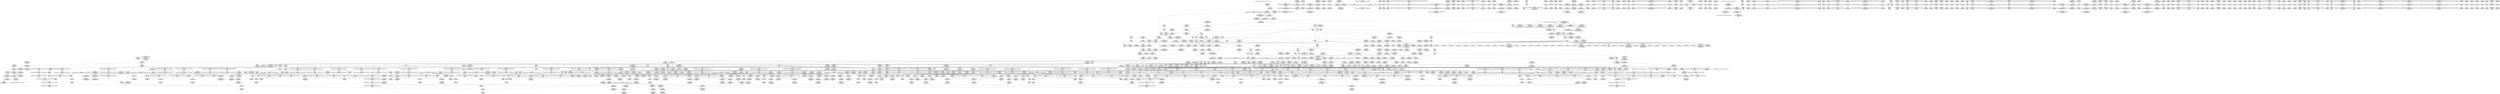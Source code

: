 digraph {
	CE0x56db5e0 [shape=record,shape=Mrecord,label="{CE0x56db5e0|COLLAPSED:_CMRE:_elem_0::|security/selinux/hooks.c,196}"]
	CE0x5724c30 [shape=record,shape=Mrecord,label="{CE0x5724c30|task_sid:tmp25|security/selinux/hooks.c,208|*SummSource*}"]
	CE0x56bb980 [shape=record,shape=Mrecord,label="{CE0x56bb980|get_current:tmp4|./arch/x86/include/asm/current.h,14}"]
	CE0x5756fd0 [shape=record,shape=Mrecord,label="{CE0x5756fd0|task_sid:tmp14|security/selinux/hooks.c,208|*SummSource*}"]
	CE0x5816410 [shape=record,shape=Mrecord,label="{CE0x5816410|__preempt_count_sub:tmp2|*SummSource*}"]
	CE0x5759090 [shape=record,shape=Mrecord,label="{CE0x5759090|_call_void_rcu_lock_release(%struct.lockdep_map*_rcu_lock_map)_#10,_!dbg_!27733|include/linux/rcupdate.h,935|*SummSource*}"]
	CE0x576b9a0 [shape=record,shape=Mrecord,label="{CE0x576b9a0|__rcu_read_unlock:bb}"]
	CE0x5767c00 [shape=record,shape=Mrecord,label="{CE0x5767c00|__preempt_count_add:tmp2|*SummSink*}"]
	CE0x56ba690 [shape=record,shape=Mrecord,label="{CE0x56ba690|i64*_getelementptr_inbounds_(_4_x_i64_,_4_x_i64_*___llvm_gcov_ctr133,_i64_0,_i64_3)|*Constant*}"]
	CE0x5784ac0 [shape=record,shape=Mrecord,label="{CE0x5784ac0|i64*_getelementptr_inbounds_(_11_x_i64_,_11_x_i64_*___llvm_gcov_ctr127,_i64_0,_i64_9)|*Constant*|*SummSink*}"]
	CE0x56b0e80 [shape=record,shape=Mrecord,label="{CE0x56b0e80|task_sid:tmp6|security/selinux/hooks.c,208|*SummSink*}"]
	CE0x56af9b0 [shape=record,shape=Mrecord,label="{CE0x56af9b0|_call_void_rcu_read_lock()_#10,_!dbg_!27712|security/selinux/hooks.c,207}"]
	CE0x56e5d00 [shape=record,shape=Mrecord,label="{CE0x56e5d00|sock_has_perm:sk|Function::sock_has_perm&Arg::sk::|*SummSink*}"]
	CE0x579c840 [shape=record,shape=Mrecord,label="{CE0x579c840|rcu_read_unlock:if.then|*SummSource*}"]
	CE0x56dc520 [shape=record,shape=Mrecord,label="{CE0x56dc520|rcu_read_lock:tmp5|include/linux/rcupdate.h,882|*SummSink*}"]
	CE0x572b1f0 [shape=record,shape=Mrecord,label="{CE0x572b1f0|__rcu_read_lock:tmp1}"]
	CE0x572c090 [shape=record,shape=Mrecord,label="{CE0x572c090|sock_has_perm:tmp17|security/selinux/hooks.c,3976|*SummSource*}"]
	CE0x57c40e0 [shape=record,shape=Mrecord,label="{CE0x57c40e0|i32_1|*Constant*}"]
	CE0x57c87f0 [shape=record,shape=Mrecord,label="{CE0x57c87f0|__preempt_count_add:do.body|*SummSource*}"]
	CE0x57454f0 [shape=record,shape=Mrecord,label="{CE0x57454f0|task_sid:call|security/selinux/hooks.c,208}"]
	CE0x5734500 [shape=record,shape=Mrecord,label="{CE0x5734500|8:_%struct.sock*,_:_SCME_44,45_}"]
	CE0x56d43e0 [shape=record,shape=Mrecord,label="{CE0x56d43e0|sock_has_perm:tmp20|security/selinux/hooks.c,3977}"]
	CE0x5786e70 [shape=record,shape=Mrecord,label="{CE0x5786e70|rcu_read_lock:tmp21|include/linux/rcupdate.h,884}"]
	CE0x57dcb80 [shape=record,shape=Mrecord,label="{CE0x57dcb80|GLOBAL:__preempt_count|Global_var:__preempt_count}"]
	CE0x56b4a50 [shape=record,shape=Mrecord,label="{CE0x56b4a50|selinux_socket_getsockopt:tmp2}"]
	CE0x5732c10 [shape=record,shape=Mrecord,label="{CE0x5732c10|8:_%struct.sock*,_:_SCME_24,25_}"]
	CE0x57cbb10 [shape=record,shape=Mrecord,label="{CE0x57cbb10|__preempt_count_sub:tmp|*SummSource*}"]
	CE0x5754610 [shape=record,shape=Mrecord,label="{CE0x5754610|GLOBAL:task_sid.__warned|Global_var:task_sid.__warned}"]
	CE0x57c5780 [shape=record,shape=Mrecord,label="{CE0x57c5780|void_(i32*,_i32,_i32*)*_asm_addl_$1,_%gs:$0_,_*m,ri,*m,_dirflag_,_fpsr_,_flags_}"]
	CE0x574d7f0 [shape=record,shape=Mrecord,label="{CE0x574d7f0|task_sid:if.end}"]
	CE0x56d4580 [shape=record,shape=Mrecord,label="{CE0x56d4580|sock_has_perm:tmp20|security/selinux/hooks.c,3977|*SummSink*}"]
	CE0x56d4450 [shape=record,shape=Mrecord,label="{CE0x56d4450|sock_has_perm:tmp20|security/selinux/hooks.c,3977|*SummSource*}"]
	CE0x571d810 [shape=record,shape=Mrecord,label="{CE0x571d810|sock_has_perm:tmp2|*LoadInst*|security/selinux/hooks.c,3964|*SummSource*}"]
	CE0x569d780 [shape=record,shape=Mrecord,label="{CE0x569d780|_ret_i32_%call7,_!dbg_!27749|security/selinux/hooks.c,210|*SummSource*}"]
	CE0x574f110 [shape=record,shape=Mrecord,label="{CE0x574f110|task_sid:tobool4|security/selinux/hooks.c,208}"]
	CE0x57850e0 [shape=record,shape=Mrecord,label="{CE0x57850e0|rcu_read_lock:tmp17|include/linux/rcupdate.h,882|*SummSource*}"]
	CE0x57c8d20 [shape=record,shape=Mrecord,label="{CE0x57c8d20|__preempt_count_sub:sub|./arch/x86/include/asm/preempt.h,77|*SummSource*}"]
	CE0x5727190 [shape=record,shape=Mrecord,label="{CE0x5727190|cred_sid:cred|Function::cred_sid&Arg::cred::|*SummSink*}"]
	CE0x569d1c0 [shape=record,shape=Mrecord,label="{CE0x569d1c0|task_sid:entry|*SummSink*}"]
	CE0x5792240 [shape=record,shape=Mrecord,label="{CE0x5792240|i64*_getelementptr_inbounds_(_4_x_i64_,_4_x_i64_*___llvm_gcov_ctr134,_i64_0,_i64_1)|*Constant*|*SummSource*}"]
	CE0x56b6880 [shape=record,shape=Mrecord,label="{CE0x56b6880|get_current:tmp4|./arch/x86/include/asm/current.h,14|*SummSource*}"]
	CE0x57f6470 [shape=record,shape=Mrecord,label="{CE0x57f6470|__preempt_count_sub:tmp5|./arch/x86/include/asm/preempt.h,77|*SummSink*}"]
	CE0x57bf3a0 [shape=record,shape=Mrecord,label="{CE0x57bf3a0|__rcu_read_lock:tmp}"]
	CE0x56f0b60 [shape=record,shape=Mrecord,label="{CE0x56f0b60|rcu_read_lock:bb|*SummSource*}"]
	CE0x5749ae0 [shape=record,shape=Mrecord,label="{CE0x5749ae0|cred_sid:tmp3}"]
	CE0x5734630 [shape=record,shape=Mrecord,label="{CE0x5734630|8:_%struct.sock*,_:_SCME_45,46_}"]
	CE0x5787b10 [shape=record,shape=Mrecord,label="{CE0x5787b10|rcu_read_lock:tmp22|include/linux/rcupdate.h,884|*SummSource*}"]
	CE0x572f8d0 [shape=record,shape=Mrecord,label="{CE0x572f8d0|i32_(i32,_i32,_i16,_i32,_%struct.common_audit_data*)*_bitcast_(i32_(i32,_i32,_i16,_i32,_%struct.common_audit_data.495*)*_avc_has_perm_to_i32_(i32,_i32,_i16,_i32,_%struct.common_audit_data*)*)|*Constant*|*SummSink*}"]
	CE0x5776f80 [shape=record,shape=Mrecord,label="{CE0x5776f80|i64_2|*Constant*}"]
	CE0x56e6ea0 [shape=record,shape=Mrecord,label="{CE0x56e6ea0|sock_has_perm:task|Function::sock_has_perm&Arg::task::|*SummSink*}"]
	CE0x57781c0 [shape=record,shape=Mrecord,label="{CE0x57781c0|_ret_void,_!dbg_!27717|include/linux/rcupdate.h,419}"]
	CE0x57f5740 [shape=record,shape=Mrecord,label="{CE0x57f5740|__preempt_count_add:tmp|*SummSource*}"]
	CE0x57da3f0 [shape=record,shape=Mrecord,label="{CE0x57da3f0|GLOBAL:lock_acquire|*Constant*|*SummSink*}"]
	CE0x56f3c00 [shape=record,shape=Mrecord,label="{CE0x56f3c00|sock_has_perm:bb|*SummSource*}"]
	CE0x5739360 [shape=record,shape=Mrecord,label="{CE0x5739360|GLOBAL:__llvm_gcov_ctr327|Global_var:__llvm_gcov_ctr327|*SummSource*}"]
	CE0x578f550 [shape=record,shape=Mrecord,label="{CE0x578f550|rcu_lock_acquire:tmp1|*SummSource*}"]
	CE0x578bf20 [shape=record,shape=Mrecord,label="{CE0x578bf20|i64*_getelementptr_inbounds_(_4_x_i64_,_4_x_i64_*___llvm_gcov_ctr128,_i64_0,_i64_3)|*Constant*|*SummSource*}"]
	CE0x578a3f0 [shape=record,shape=Mrecord,label="{CE0x578a3f0|rcu_read_unlock:tmp3|*SummSource*}"]
	CE0x573c0c0 [shape=record,shape=Mrecord,label="{CE0x573c0c0|i8_0|*Constant*|*SummSink*}"]
	CE0x5763370 [shape=record,shape=Mrecord,label="{CE0x5763370|rcu_lock_release:tmp4|include/linux/rcupdate.h,423|*SummSink*}"]
	CE0x574f040 [shape=record,shape=Mrecord,label="{CE0x574f040|task_sid:tmp13|security/selinux/hooks.c,208|*SummSink*}"]
	CE0x575f930 [shape=record,shape=Mrecord,label="{CE0x575f930|__preempt_count_sub:tmp1|*SummSource*}"]
	CE0x56f0970 [shape=record,shape=Mrecord,label="{CE0x56f0970|rcu_read_lock:do.body|*SummSource*}"]
	CE0x56dd4f0 [shape=record,shape=Mrecord,label="{CE0x56dd4f0|sock_has_perm:tmp1}"]
	CE0x579b9d0 [shape=record,shape=Mrecord,label="{CE0x579b9d0|i8*_getelementptr_inbounds_(_44_x_i8_,_44_x_i8_*_.str47,_i32_0,_i32_0)|*Constant*|*SummSink*}"]
	CE0x56d82b0 [shape=record,shape=Mrecord,label="{CE0x56d82b0|task_sid:tmp2|*SummSource*}"]
	CE0x574ad70 [shape=record,shape=Mrecord,label="{CE0x574ad70|task_sid:tmp11|security/selinux/hooks.c,208|*SummSink*}"]
	CE0x57722a0 [shape=record,shape=Mrecord,label="{CE0x57722a0|GLOBAL:rcu_read_lock.__warned|Global_var:rcu_read_lock.__warned|*SummSource*}"]
	CE0x56f0fa0 [shape=record,shape=Mrecord,label="{CE0x56f0fa0|task_sid:real_cred|security/selinux/hooks.c,208|*SummSink*}"]
	CE0x573ca40 [shape=record,shape=Mrecord,label="{CE0x573ca40|__preempt_count_sub:do.body|*SummSource*}"]
	CE0x5753da0 [shape=record,shape=Mrecord,label="{CE0x5753da0|task_sid:tmp5|security/selinux/hooks.c,208}"]
	CE0x571f3a0 [shape=record,shape=Mrecord,label="{CE0x571f3a0|task_sid:tmp20|security/selinux/hooks.c,208}"]
	CE0x572e430 [shape=record,shape=Mrecord,label="{CE0x572e430|sock_has_perm:sclass|security/selinux/hooks.c,3976|*SummSource*}"]
	CE0x57711a0 [shape=record,shape=Mrecord,label="{CE0x57711a0|i64*_getelementptr_inbounds_(_4_x_i64_,_4_x_i64_*___llvm_gcov_ctr129,_i64_0,_i64_3)|*Constant*|*SummSink*}"]
	CE0x57259b0 [shape=record,shape=Mrecord,label="{CE0x57259b0|task_sid:tmp26|security/selinux/hooks.c,208|*SummSource*}"]
	CE0x57d2970 [shape=record,shape=Mrecord,label="{CE0x57d2970|_call_void_mcount()_#3|*SummSink*}"]
	CE0x5751510 [shape=record,shape=Mrecord,label="{CE0x5751510|i64*_getelementptr_inbounds_(_13_x_i64_,_13_x_i64_*___llvm_gcov_ctr126,_i64_0,_i64_0)|*Constant*|*SummSource*}"]
	CE0x56ab3d0 [shape=record,shape=Mrecord,label="{CE0x56ab3d0|i32_0|*Constant*|*SummSource*}"]
	CE0x5776d60 [shape=record,shape=Mrecord,label="{CE0x5776d60|rcu_read_lock:tobool|include/linux/rcupdate.h,882|*SummSource*}"]
	CE0x5793120 [shape=record,shape=Mrecord,label="{CE0x5793120|rcu_read_unlock:tmp14|include/linux/rcupdate.h,933}"]
	CE0x5768170 [shape=record,shape=Mrecord,label="{CE0x5768170|i64*_getelementptr_inbounds_(_4_x_i64_,_4_x_i64_*___llvm_gcov_ctr128,_i64_0,_i64_1)|*Constant*|*SummSource*}"]
	CE0x5768690 [shape=record,shape=Mrecord,label="{CE0x5768690|__rcu_read_unlock:tmp6|include/linux/rcupdate.h,245|*SummSource*}"]
	CE0x56ae490 [shape=record,shape=Mrecord,label="{CE0x56ae490|avc_has_perm:ssid|Function::avc_has_perm&Arg::ssid::}"]
	CE0x5722c50 [shape=record,shape=Mrecord,label="{CE0x5722c50|task_sid:tmp22|security/selinux/hooks.c,208}"]
	CE0x57343d0 [shape=record,shape=Mrecord,label="{CE0x57343d0|8:_%struct.sock*,_:_SCME_43,44_}"]
	CE0x57dfb00 [shape=record,shape=Mrecord,label="{CE0x57dfb00|__rcu_read_unlock:tmp2|*SummSource*}"]
	CE0x56cf960 [shape=record,shape=Mrecord,label="{CE0x56cf960|rcu_read_lock:entry}"]
	CE0x5776ff0 [shape=record,shape=Mrecord,label="{CE0x5776ff0|i64_3|*Constant*}"]
	CE0x5728790 [shape=record,shape=Mrecord,label="{CE0x5728790|_ret_void,_!dbg_!27735|include/linux/rcupdate.h,938|*SummSink*}"]
	CE0x5736a50 [shape=record,shape=Mrecord,label="{CE0x5736a50|i32_2|*Constant*|*SummSink*}"]
	CE0x579e020 [shape=record,shape=Mrecord,label="{CE0x579e020|rcu_read_unlock:tmp20|include/linux/rcupdate.h,933}"]
	CE0x569da10 [shape=record,shape=Mrecord,label="{CE0x569da10|sock_has_perm:sid|security/selinux/hooks.c,3969|*SummSink*}"]
	CE0x573a820 [shape=record,shape=Mrecord,label="{CE0x573a820|sock_has_perm:tmp12|security/selinux/hooks.c,3970|*SummSink*}"]
	CE0x5752d00 [shape=record,shape=Mrecord,label="{CE0x5752d00|task_sid:if.end|*SummSink*}"]
	CE0x5767ff0 [shape=record,shape=Mrecord,label="{CE0x5767ff0|__rcu_read_lock:tmp1|*SummSink*}"]
	CE0x56b1100 [shape=record,shape=Mrecord,label="{CE0x56b1100|task_sid:tmp7|security/selinux/hooks.c,208|*SummSource*}"]
	CE0x5749c50 [shape=record,shape=Mrecord,label="{CE0x5749c50|i32_77|*Constant*|*SummSink*}"]
	CE0x56ad840 [shape=record,shape=Mrecord,label="{CE0x56ad840|selinux_socket_getsockopt:entry|*SummSink*}"]
	CE0x5750ab0 [shape=record,shape=Mrecord,label="{CE0x5750ab0|GLOBAL:task_sid.__warned|Global_var:task_sid.__warned|*SummSource*}"]
	CE0x5754120 [shape=record,shape=Mrecord,label="{CE0x5754120|cred_sid:tmp|*SummSource*}"]
	CE0x56b7f30 [shape=record,shape=Mrecord,label="{CE0x56b7f30|i32_0|*Constant*}"]
	CE0x56fa4b0 [shape=record,shape=Mrecord,label="{CE0x56fa4b0|i8_2|*Constant*|*SummSink*}"]
	CE0x5788be0 [shape=record,shape=Mrecord,label="{CE0x5788be0|rcu_read_unlock:tobool1|include/linux/rcupdate.h,933}"]
	CE0x57c1a10 [shape=record,shape=Mrecord,label="{CE0x57c1a10|__rcu_read_unlock:do.end|*SummSink*}"]
	CE0x56e3980 [shape=record,shape=Mrecord,label="{CE0x56e3980|_ret_i32_%retval.0,_!dbg_!27740|security/selinux/hooks.c,3977|*SummSource*}"]
	CE0x575bef0 [shape=record,shape=Mrecord,label="{CE0x575bef0|rcu_lock_acquire:tmp4|include/linux/rcupdate.h,418|*SummSource*}"]
	CE0x579b920 [shape=record,shape=Mrecord,label="{CE0x579b920|i8*_getelementptr_inbounds_(_44_x_i8_,_44_x_i8_*_.str47,_i32_0,_i32_0)|*Constant*|*SummSource*}"]
	CE0x56ca250 [shape=record,shape=Mrecord,label="{CE0x56ca250|selinux_socket_getsockopt:sk|security/selinux/hooks.c,4248|*SummSource*}"]
	CE0x56d9080 [shape=record,shape=Mrecord,label="{CE0x56d9080|rcu_lock_acquire:entry|*SummSink*}"]
	CE0x57350e0 [shape=record,shape=Mrecord,label="{CE0x57350e0|8:_%struct.sock*,_:_SCME_54,55_}"]
	CE0x5732a10 [shape=record,shape=Mrecord,label="{CE0x5732a10|8:_%struct.sock*,_:_SCME_20,22_|*MultipleSource*|security/selinux/hooks.c, 3966|security/selinux/hooks.c,3966|security/selinux/hooks.c,3966}"]
	CE0x574ff20 [shape=record,shape=Mrecord,label="{CE0x574ff20|task_sid:if.then}"]
	CE0x5744c50 [shape=record,shape=Mrecord,label="{CE0x5744c50|rcu_read_unlock:tmp18|include/linux/rcupdate.h,933|*SummSource*}"]
	CE0x572df90 [shape=record,shape=Mrecord,label="{CE0x572df90|sock_has_perm:sid5|security/selinux/hooks.c,3976|*SummSource*}"]
	CE0x57bfc90 [shape=record,shape=Mrecord,label="{CE0x57bfc90|__rcu_read_lock:do.body|*SummSource*}"]
	CE0x5753f20 [shape=record,shape=Mrecord,label="{CE0x5753f20|task_sid:tmp5|security/selinux/hooks.c,208|*SummSink*}"]
	CE0x56c7150 [shape=record,shape=Mrecord,label="{CE0x56c7150|selinux_socket_getsockopt:entry}"]
	CE0x578c210 [shape=record,shape=Mrecord,label="{CE0x578c210|i64*_getelementptr_inbounds_(_4_x_i64_,_4_x_i64_*___llvm_gcov_ctr128,_i64_0,_i64_3)|*Constant*|*SummSink*}"]
	CE0x5748630 [shape=record,shape=Mrecord,label="{CE0x5748630|rcu_lock_acquire:map|Function::rcu_lock_acquire&Arg::map::|*SummSink*}"]
	CE0x56dd330 [shape=record,shape=Mrecord,label="{CE0x56dd330|_call_void_mcount()_#3|*SummSink*}"]
	CE0x57248a0 [shape=record,shape=Mrecord,label="{CE0x57248a0|task_sid:tmp24|security/selinux/hooks.c,208|*SummSource*}"]
	CE0x57c1d80 [shape=record,shape=Mrecord,label="{CE0x57c1d80|__rcu_read_unlock:do.end|*SummSource*}"]
	CE0x5736460 [shape=record,shape=Mrecord,label="{CE0x5736460|sock_has_perm:call|security/selinux/hooks.c,3967}"]
	CE0x5771700 [shape=record,shape=Mrecord,label="{CE0x5771700|rcu_lock_acquire:indirectgoto|*SummSink*}"]
	CE0x5721750 [shape=record,shape=Mrecord,label="{CE0x5721750|i8*_getelementptr_inbounds_(_25_x_i8_,_25_x_i8_*_.str3,_i32_0,_i32_0)|*Constant*|*SummSource*}"]
	CE0x5749f60 [shape=record,shape=Mrecord,label="{CE0x5749f60|rcu_read_lock:call|include/linux/rcupdate.h,882|*SummSink*}"]
	CE0x5783b20 [shape=record,shape=Mrecord,label="{CE0x5783b20|i32_883|*Constant*|*SummSource*}"]
	CE0x56a8dc0 [shape=record,shape=Mrecord,label="{CE0x56a8dc0|selinux_socket_getsockopt:bb}"]
	CE0x57d27c0 [shape=record,shape=Mrecord,label="{CE0x57d27c0|__rcu_read_unlock:tmp5|include/linux/rcupdate.h,244|*SummSink*}"]
	CE0x576fa40 [shape=record,shape=Mrecord,label="{CE0x576fa40|GLOBAL:__preempt_count|Global_var:__preempt_count|*SummSource*}"]
	CE0x5721820 [shape=record,shape=Mrecord,label="{CE0x5721820|i8*_getelementptr_inbounds_(_25_x_i8_,_25_x_i8_*_.str3,_i32_0,_i32_0)|*Constant*|*SummSink*}"]
	CE0x57db8d0 [shape=record,shape=Mrecord,label="{CE0x57db8d0|__preempt_count_add:bb}"]
	CE0x56c4890 [shape=record,shape=Mrecord,label="{CE0x56c4890|selinux_socket_getsockopt:tmp2|*SummSink*}"]
	CE0x56dea70 [shape=record,shape=Mrecord,label="{CE0x56dea70|task_sid:call3|security/selinux/hooks.c,208|*SummSource*}"]
	CE0x57988f0 [shape=record,shape=Mrecord,label="{CE0x57988f0|rcu_read_unlock:tmp12|include/linux/rcupdate.h,933|*SummSource*}"]
	CE0x573f160 [shape=record,shape=Mrecord,label="{CE0x573f160|rcu_read_lock:tmp15|include/linux/rcupdate.h,882|*SummSource*}"]
	CE0x57d50c0 [shape=record,shape=Mrecord,label="{CE0x57d50c0|rcu_lock_acquire:tmp6|*SummSink*}"]
	CE0x56dc2e0 [shape=record,shape=Mrecord,label="{CE0x56dc2e0|task_sid:do.end|*SummSource*}"]
	CE0x572d7f0 [shape=record,shape=Mrecord,label="{CE0x572d7f0|sock_has_perm:sk4|security/selinux/hooks.c,3974|*SummSource*}"]
	CE0x57752a0 [shape=record,shape=Mrecord,label="{CE0x57752a0|_call_void_mcount()_#3|*SummSink*}"]
	CE0x56f0000 [shape=record,shape=Mrecord,label="{CE0x56f0000|sock_has_perm:tmp9|security/selinux/hooks.c,3969|*SummSource*}"]
	CE0x58160d0 [shape=record,shape=Mrecord,label="{CE0x58160d0|_call_void_asm_addl_$1,_%gs:$0_,_*m,ri,*m,_dirflag_,_fpsr_,_flags_(i32*___preempt_count,_i32_%val,_i32*___preempt_count)_#3,_!dbg_!27714,_!srcloc_!27717|./arch/x86/include/asm/preempt.h,72|*SummSink*}"]
	CE0x579ddc0 [shape=record,shape=Mrecord,label="{CE0x579ddc0|rcu_read_unlock:tmp19|include/linux/rcupdate.h,933|*SummSource*}"]
	CE0x56f03d0 [shape=record,shape=Mrecord,label="{CE0x56f03d0|get_current:tmp|*SummSource*}"]
	CE0x56ceee0 [shape=record,shape=Mrecord,label="{CE0x56ceee0|task_sid:tmp2}"]
	CE0x5722e20 [shape=record,shape=Mrecord,label="{CE0x5722e20|task_sid:tmp21|security/selinux/hooks.c,208|*SummSink*}"]
	CE0x576ee00 [shape=record,shape=Mrecord,label="{CE0x576ee00|__preempt_count_sub:do.end|*SummSource*}"]
	CE0x57744c0 [shape=record,shape=Mrecord,label="{CE0x57744c0|0:_i8,_:_GCMR_rcu_read_lock.__warned_internal_global_i8_0,_section_.data.unlikely_,_align_1:_elem_0:default:}"]
	CE0x57d61c0 [shape=record,shape=Mrecord,label="{CE0x57d61c0|__rcu_read_lock:tmp4|include/linux/rcupdate.h,239|*SummSource*}"]
	CE0x56b1b70 [shape=record,shape=Mrecord,label="{CE0x56b1b70|avc_has_perm:tclass|Function::avc_has_perm&Arg::tclass::|*SummSource*}"]
	CE0x5751300 [shape=record,shape=Mrecord,label="{CE0x5751300|task_sid:do.end|*SummSink*}"]
	CE0x57da6f0 [shape=record,shape=Mrecord,label="{CE0x57da6f0|%struct.lockdep_map*_null|*Constant*}"]
	CE0x5782d10 [shape=record,shape=Mrecord,label="{CE0x5782d10|i64*_getelementptr_inbounds_(_11_x_i64_,_11_x_i64_*___llvm_gcov_ctr127,_i64_0,_i64_8)|*Constant*|*SummSink*}"]
	CE0x572f430 [shape=record,shape=Mrecord,label="{CE0x572f430|sock_has_perm:call6|security/selinux/hooks.c,3976|*SummSink*}"]
	CE0x573f450 [shape=record,shape=Mrecord,label="{CE0x573f450|rcu_read_lock:tmp16|include/linux/rcupdate.h,882}"]
	CE0x578c340 [shape=record,shape=Mrecord,label="{CE0x578c340|rcu_read_unlock:tobool|include/linux/rcupdate.h,933}"]
	CE0x578b240 [shape=record,shape=Mrecord,label="{CE0x578b240|rcu_read_unlock:tobool|include/linux/rcupdate.h,933|*SummSink*}"]
	CE0x569e2b0 [shape=record,shape=Mrecord,label="{CE0x569e2b0|i64*_getelementptr_inbounds_(_2_x_i64_,_2_x_i64_*___llvm_gcov_ctr365,_i64_0,_i64_0)|*Constant*|*SummSource*}"]
	CE0x56b73d0 [shape=record,shape=Mrecord,label="{CE0x56b73d0|sock_has_perm:bb}"]
	CE0x56a8030 [shape=record,shape=Mrecord,label="{CE0x56a8030|32:_%struct.sock*,_:_CRE_8,16_|*MultipleSource*|security/selinux/hooks.c,4248|Function::selinux_socket_getsockopt&Arg::sock::}"]
	CE0x57d6c40 [shape=record,shape=Mrecord,label="{CE0x57d6c40|__rcu_read_lock:bb|*SummSource*}"]
	CE0x5755b60 [shape=record,shape=Mrecord,label="{CE0x5755b60|_call_void_rcu_lock_acquire(%struct.lockdep_map*_rcu_lock_map)_#10,_!dbg_!27711|include/linux/rcupdate.h,881|*SummSource*}"]
	CE0x56a99b0 [shape=record,shape=Mrecord,label="{CE0x56a99b0|selinux_socket_getsockopt:tmp|*SummSink*}"]
	CE0x56dbe00 [shape=record,shape=Mrecord,label="{CE0x56dbe00|GLOBAL:__llvm_gcov_ctr127|Global_var:__llvm_gcov_ctr127|*SummSink*}"]
	CE0x5764370 [shape=record,shape=Mrecord,label="{CE0x5764370|rcu_lock_release:tmp3}"]
	CE0x56c4a50 [shape=record,shape=Mrecord,label="{CE0x56c4a50|32:_%struct.sock*,_:_CRE_16,24_|*MultipleSource*|security/selinux/hooks.c,4248|Function::selinux_socket_getsockopt&Arg::sock::}"]
	CE0x5738960 [shape=record,shape=Mrecord,label="{CE0x5738960|sock_has_perm:cmp|security/selinux/hooks.c,3969|*SummSink*}"]
	CE0x5790750 [shape=record,shape=Mrecord,label="{CE0x5790750|rcu_lock_release:tmp2|*SummSink*}"]
	CE0x56d4c60 [shape=record,shape=Mrecord,label="{CE0x56d4c60|i64*_getelementptr_inbounds_(_11_x_i64_,_11_x_i64_*___llvm_gcov_ctr132,_i64_0,_i64_8)|*Constant*}"]
	CE0x56aae50 [shape=record,shape=Mrecord,label="{CE0x56aae50|COLLAPSED:_GCMRE___llvm_gcov_ctr365_internal_global_2_x_i64_zeroinitializer:_elem_0:default:}"]
	CE0x575d640 [shape=record,shape=Mrecord,label="{CE0x575d640|COLLAPSED:_GCMRE___llvm_gcov_ctr133_internal_global_4_x_i64_zeroinitializer:_elem_0:default:}"]
	CE0x56b6ed0 [shape=record,shape=Mrecord,label="{CE0x56b6ed0|sock_has_perm:net|security/selinux/hooks.c, 3966|*SummSink*}"]
	CE0x56f0d80 [shape=record,shape=Mrecord,label="{CE0x56f0d80|task_sid:tmp4|*LoadInst*|security/selinux/hooks.c,208}"]
	CE0x5721970 [shape=record,shape=Mrecord,label="{CE0x5721970|GLOBAL:lockdep_rcu_suspicious|*Constant*}"]
	CE0x57c22c0 [shape=record,shape=Mrecord,label="{CE0x57c22c0|__rcu_read_unlock:bb|*SummSource*}"]
	CE0x56de7a0 [shape=record,shape=Mrecord,label="{CE0x56de7a0|rcu_read_lock:land.lhs.true2}"]
	CE0x5788530 [shape=record,shape=Mrecord,label="{CE0x5788530|cred_sid:bb|*SummSink*}"]
	CE0x56d5270 [shape=record,shape=Mrecord,label="{CE0x56d5270|i64*_getelementptr_inbounds_(_11_x_i64_,_11_x_i64_*___llvm_gcov_ctr132,_i64_0,_i64_8)|*Constant*|*SummSink*}"]
	CE0x57f5ed0 [shape=record,shape=Mrecord,label="{CE0x57f5ed0|i64_1|*Constant*}"]
	CE0x575d850 [shape=record,shape=Mrecord,label="{CE0x575d850|__rcu_read_lock:tmp2|*SummSource*}"]
	CE0x56bbd60 [shape=record,shape=Mrecord,label="{CE0x56bbd60|32:_%struct.sock*,_:_CRE_4,6_|*MultipleSource*|security/selinux/hooks.c,4248|Function::selinux_socket_getsockopt&Arg::sock::}"]
	CE0x57897c0 [shape=record,shape=Mrecord,label="{CE0x57897c0|rcu_read_unlock:tmp17|include/linux/rcupdate.h,933}"]
	CE0x5756490 [shape=record,shape=Mrecord,label="{CE0x5756490|task_sid:tobool4|security/selinux/hooks.c,208|*SummSink*}"]
	CE0x56c73b0 [shape=record,shape=Mrecord,label="{CE0x56c73b0|COLLAPSED:_GCMRE___llvm_gcov_ctr98_internal_global_2_x_i64_zeroinitializer:_elem_0:default:}"]
	CE0x578f450 [shape=record,shape=Mrecord,label="{CE0x578f450|rcu_lock_acquire:tmp|*SummSink*}"]
	CE0x5815bf0 [shape=record,shape=Mrecord,label="{CE0x5815bf0|_call_void_mcount()_#3}"]
	CE0x5736c70 [shape=record,shape=Mrecord,label="{CE0x5736c70|sock_has_perm:sid|security/selinux/hooks.c,3969}"]
	CE0x57d7960 [shape=record,shape=Mrecord,label="{CE0x57d7960|i64*_getelementptr_inbounds_(_4_x_i64_,_4_x_i64_*___llvm_gcov_ctr130,_i64_0,_i64_0)|*Constant*|*SummSource*}"]
	CE0x574c1d0 [shape=record,shape=Mrecord,label="{CE0x574c1d0|rcu_read_lock:land.lhs.true|*SummSink*}"]
	CE0x5749910 [shape=record,shape=Mrecord,label="{CE0x5749910|cred_sid:tmp2|*SummSource*}"]
	CE0x56a88c0 [shape=record,shape=Mrecord,label="{CE0x56a88c0|selinux_socket_getsockopt:call|security/selinux/hooks.c,4248}"]
	CE0x579d570 [shape=record,shape=Mrecord,label="{CE0x579d570|COLLAPSED:_GCMRE___llvm_gcov_ctr132_internal_global_11_x_i64_zeroinitializer:_elem_0:default:}"]
	CE0x571db50 [shape=record,shape=Mrecord,label="{CE0x571db50|GLOBAL:lockdep_rcu_suspicious|*Constant*|*SummSink*}"]
	CE0x57293c0 [shape=record,shape=Mrecord,label="{CE0x57293c0|i64_4|*Constant*}"]
	CE0x57910c0 [shape=record,shape=Mrecord,label="{CE0x57910c0|rcu_read_unlock:tmp1}"]
	CE0x5753ba0 [shape=record,shape=Mrecord,label="{CE0x5753ba0|i64_0|*Constant*}"]
	CE0x5786a60 [shape=record,shape=Mrecord,label="{CE0x5786a60|rcu_read_lock:tmp20|include/linux/rcupdate.h,882}"]
	"CONST[source:0(mediator),value:0(static)][purpose:{operation}][SrcIdx:2]"
	CE0x56ba860 [shape=record,shape=Mrecord,label="{CE0x56ba860|selinux_socket_getsockopt:tmp3|*SummSink*}"]
	CE0x5733a50 [shape=record,shape=Mrecord,label="{CE0x5733a50|8:_%struct.sock*,_:_SCME_35,36_}"]
	CE0x56b6ce0 [shape=record,shape=Mrecord,label="{CE0x56b6ce0|sock_has_perm:tmp9|security/selinux/hooks.c,3969|*SummSink*}"]
	CE0x56b2180 [shape=record,shape=Mrecord,label="{CE0x56b2180|_call_void_mcount()_#3|*SummSink*}"]
	CE0x57394d0 [shape=record,shape=Mrecord,label="{CE0x57394d0|GLOBAL:__llvm_gcov_ctr327|Global_var:__llvm_gcov_ctr327|*SummSink*}"]
	CE0x57d5a00 [shape=record,shape=Mrecord,label="{CE0x57d5a00|rcu_lock_release:indirectgoto|*SummSource*}"]
	CE0x57739c0 [shape=record,shape=Mrecord,label="{CE0x57739c0|rcu_lock_acquire:tmp2}"]
	CE0x578e600 [shape=record,shape=Mrecord,label="{CE0x578e600|rcu_read_unlock:tmp11|include/linux/rcupdate.h,933|*SummSink*}"]
	CE0x56d8730 [shape=record,shape=Mrecord,label="{CE0x56d8730|cred_sid:tmp5|security/selinux/hooks.c,196|*SummSource*}"]
	CE0x56c8a40 [shape=record,shape=Mrecord,label="{CE0x56c8a40|%struct.task_struct*_(%struct.task_struct**)*_asm_movq_%gs:$_1:P_,$0_,_r,im,_dirflag_,_fpsr_,_flags_|*SummSink*}"]
	CE0x573a6b0 [shape=record,shape=Mrecord,label="{CE0x573a6b0|sock_has_perm:tmp12|security/selinux/hooks.c,3970|*SummSource*}"]
	CE0x5738830 [shape=record,shape=Mrecord,label="{CE0x5738830|sock_has_perm:cmp|security/selinux/hooks.c,3969|*SummSource*}"]
	CE0x57d1690 [shape=record,shape=Mrecord,label="{CE0x57d1690|__preempt_count_sub:tmp7|./arch/x86/include/asm/preempt.h,78|*SummSink*}"]
	CE0x5726620 [shape=record,shape=Mrecord,label="{CE0x5726620|task_sid:call7|security/selinux/hooks.c,208|*SummSink*}"]
	CE0x5720db0 [shape=record,shape=Mrecord,label="{CE0x5720db0|_call_void_lockdep_rcu_suspicious(i8*_getelementptr_inbounds_(_25_x_i8_,_25_x_i8_*_.str3,_i32_0,_i32_0),_i32_208,_i8*_getelementptr_inbounds_(_41_x_i8_,_41_x_i8_*_.str44,_i32_0,_i32_0))_#10,_!dbg_!27732|security/selinux/hooks.c,208|*SummSource*}"]
	CE0x572d100 [shape=record,shape=Mrecord,label="{CE0x572d100|sock_has_perm:net3|security/selinux/hooks.c,3974|*SummSink*}"]
	CE0x574e960 [shape=record,shape=Mrecord,label="{CE0x574e960|task_sid:do.body|*SummSink*}"]
	CE0x5723b20 [shape=record,shape=Mrecord,label="{CE0x5723b20|task_sid:tmp23|security/selinux/hooks.c,208|*SummSource*}"]
	CE0x5774560 [shape=record,shape=Mrecord,label="{CE0x5774560|rcu_read_lock:land.lhs.true2|*SummSource*}"]
	CE0x56f75a0 [shape=record,shape=Mrecord,label="{CE0x56f75a0|sock_has_perm:tmp14|security/selinux/hooks.c,3972|*SummSource*}"]
	CE0x56a9f30 [shape=record,shape=Mrecord,label="{CE0x56a9f30|get_current:entry}"]
	CE0x575ba80 [shape=record,shape=Mrecord,label="{CE0x575ba80|__rcu_read_lock:do.end|*SummSource*}"]
	CE0x56ba530 [shape=record,shape=Mrecord,label="{CE0x56ba530|i64_ptrtoint_(i8*_blockaddress(_rcu_lock_release,_%__here)_to_i64)|*Constant*|*SummSource*}"]
	CE0x578bbb0 [shape=record,shape=Mrecord,label="{CE0x578bbb0|rcu_read_unlock:call|include/linux/rcupdate.h,933}"]
	CE0x57d2650 [shape=record,shape=Mrecord,label="{CE0x57d2650|__rcu_read_unlock:tmp5|include/linux/rcupdate.h,244|*SummSource*}"]
	CE0x579c930 [shape=record,shape=Mrecord,label="{CE0x579c930|rcu_read_unlock:if.then|*SummSink*}"]
	CE0x68d6880 [shape=record,shape=Mrecord,label="{CE0x68d6880|selinux_socket_getsockopt:call1|security/selinux/hooks.c,4248|*SummSource*}"]
	CE0x56fa440 [shape=record,shape=Mrecord,label="{CE0x56fa440|sock_has_perm:u|security/selinux/hooks.c,3973|*SummSink*}"]
	CE0x56a8710 [shape=record,shape=Mrecord,label="{CE0x56a8710|_ret_%struct.task_struct*_%tmp4,_!dbg_!27714|./arch/x86/include/asm/current.h,14|*SummSource*}"]
	CE0x5731b10 [shape=record,shape=Mrecord,label="{CE0x5731b10|8:_%struct.sock*,_:_SCME_0,4_|*MultipleSource*|security/selinux/hooks.c, 3966|security/selinux/hooks.c,3966|security/selinux/hooks.c,3966}"]
	CE0x57c9bd0 [shape=record,shape=Mrecord,label="{CE0x57c9bd0|__preempt_count_add:do.end|*SummSource*}"]
	CE0x5747d20 [shape=record,shape=Mrecord,label="{CE0x5747d20|GLOBAL:rcu_lock_map|Global_var:rcu_lock_map|*SummSource*}"]
	CE0x569d500 [shape=record,shape=Mrecord,label="{CE0x569d500|task_sid:task|Function::task_sid&Arg::task::|*SummSink*}"]
	CE0x578fe50 [shape=record,shape=Mrecord,label="{CE0x578fe50|__rcu_read_lock:tmp7|include/linux/rcupdate.h,240|*SummSink*}"]
	CE0x5725d40 [shape=record,shape=Mrecord,label="{CE0x5725d40|task_sid:tmp27|security/selinux/hooks.c,208|*SummSource*}"]
	CE0x569d100 [shape=record,shape=Mrecord,label="{CE0x569d100|task_sid:entry|*SummSource*}"]
	CE0x579dc80 [shape=record,shape=Mrecord,label="{CE0x579dc80|rcu_read_unlock:tmp19|include/linux/rcupdate.h,933}"]
	CE0x57c0350 [shape=record,shape=Mrecord,label="{CE0x57c0350|rcu_lock_release:tmp5|include/linux/rcupdate.h,423|*SummSink*}"]
	CE0x57c3e90 [shape=record,shape=Mrecord,label="{CE0x57c3e90|_call_void_lock_release(%struct.lockdep_map*_%map,_i32_1,_i64_ptrtoint_(i8*_blockaddress(_rcu_lock_release,_%__here)_to_i64))_#10,_!dbg_!27716|include/linux/rcupdate.h,423|*SummSource*}"]
	CE0x57d48a0 [shape=record,shape=Mrecord,label="{CE0x57d48a0|rcu_lock_acquire:tmp}"]
	CE0x57972e0 [shape=record,shape=Mrecord,label="{CE0x57972e0|__preempt_count_add:entry|*SummSink*}"]
	CE0x57df890 [shape=record,shape=Mrecord,label="{CE0x57df890|_call_void_asm_addl_$1,_%gs:$0_,_*m,ri,*m,_dirflag_,_fpsr_,_flags_(i32*___preempt_count,_i32_%val,_i32*___preempt_count)_#3,_!dbg_!27714,_!srcloc_!27717|./arch/x86/include/asm/preempt.h,72}"]
	CE0x579d210 [shape=record,shape=Mrecord,label="{CE0x579d210|i64*_getelementptr_inbounds_(_11_x_i64_,_11_x_i64_*___llvm_gcov_ctr132,_i64_0,_i64_0)|*Constant*|*SummSource*}"]
	CE0x57342a0 [shape=record,shape=Mrecord,label="{CE0x57342a0|8:_%struct.sock*,_:_SCME_42,43_}"]
	CE0x57d6680 [shape=record,shape=Mrecord,label="{CE0x57d6680|i64*_getelementptr_inbounds_(_4_x_i64_,_4_x_i64_*___llvm_gcov_ctr134,_i64_0,_i64_2)|*Constant*|*SummSource*}"]
	CE0x57d5840 [shape=record,shape=Mrecord,label="{CE0x57d5840|i8*_undef|*Constant*|*SummSource*}"]
	CE0x56bac80 [shape=record,shape=Mrecord,label="{CE0x56bac80|GLOBAL:sock_has_perm|*Constant*|*SummSource*}"]
	CE0x56cc9c0 [shape=record,shape=Mrecord,label="{CE0x56cc9c0|i64*_getelementptr_inbounds_(_6_x_i64_,_6_x_i64_*___llvm_gcov_ctr327,_i64_0,_i64_0)|*Constant*|*SummSink*}"]
	CE0x5746ef0 [shape=record,shape=Mrecord,label="{CE0x5746ef0|i64_4|*Constant*|*SummSink*}"]
	CE0x578a460 [shape=record,shape=Mrecord,label="{CE0x578a460|rcu_read_unlock:tmp3|*SummSink*}"]
	CE0x57444a0 [shape=record,shape=Mrecord,label="{CE0x57444a0|i64*_getelementptr_inbounds_(_2_x_i64_,_2_x_i64_*___llvm_gcov_ctr131,_i64_0,_i64_1)|*Constant*|*SummSource*}"]
	CE0x56e6f80 [shape=record,shape=Mrecord,label="{CE0x56e6f80|sock_has_perm:sk|Function::sock_has_perm&Arg::sk::}"]
	CE0x56dc960 [shape=record,shape=Mrecord,label="{CE0x56dc960|i32_77|*Constant*}"]
	CE0x5792fb0 [shape=record,shape=Mrecord,label="{CE0x5792fb0|rcu_read_unlock:tmp13|include/linux/rcupdate.h,933|*SummSink*}"]
	CE0x5759ec0 [shape=record,shape=Mrecord,label="{CE0x5759ec0|rcu_lock_release:map|Function::rcu_lock_release&Arg::map::|*SummSource*}"]
	CE0x57dfb70 [shape=record,shape=Mrecord,label="{CE0x57dfb70|__rcu_read_unlock:tmp2|*SummSink*}"]
	CE0x57f6a70 [shape=record,shape=Mrecord,label="{CE0x57f6a70|__rcu_read_unlock:tmp1}"]
	CE0x57c6640 [shape=record,shape=Mrecord,label="{CE0x57c6640|__rcu_read_unlock:tmp4|include/linux/rcupdate.h,244}"]
	CE0x57de060 [shape=record,shape=Mrecord,label="{CE0x57de060|__preempt_count_sub:tmp7|./arch/x86/include/asm/preempt.h,78|*SummSource*}"]
	CE0x5768620 [shape=record,shape=Mrecord,label="{CE0x5768620|__rcu_read_unlock:tmp6|include/linux/rcupdate.h,245}"]
	CE0x56e37e0 [shape=record,shape=Mrecord,label="{CE0x56e37e0|sock_has_perm:perms|Function::sock_has_perm&Arg::perms::|*SummSink*}"]
	CE0x5773a30 [shape=record,shape=Mrecord,label="{CE0x5773a30|rcu_lock_acquire:tmp2|*SummSource*}"]
	CE0x5747620 [shape=record,shape=Mrecord,label="{CE0x5747620|_call_void_mcount()_#3}"]
	CE0x574b200 [shape=record,shape=Mrecord,label="{CE0x574b200|task_sid:tmp12|security/selinux/hooks.c,208|*SummSource*}"]
	CE0x573c260 [shape=record,shape=Mrecord,label="{CE0x573c260|GLOBAL:task_sid|*Constant*}"]
	CE0x5761ce0 [shape=record,shape=Mrecord,label="{CE0x5761ce0|i64_ptrtoint_(i8*_blockaddress(_rcu_lock_acquire,_%__here)_to_i64)|*Constant*}"]
	CE0x574dcb0 [shape=record,shape=Mrecord,label="{CE0x574dcb0|GLOBAL:__llvm_gcov_ctr132|Global_var:__llvm_gcov_ctr132|*SummSource*}"]
	CE0x5755390 [shape=record,shape=Mrecord,label="{CE0x5755390|cred_sid:tmp}"]
	CE0x56ccaf0 [shape=record,shape=Mrecord,label="{CE0x56ccaf0|sock_has_perm:cleanup}"]
	CE0x579de30 [shape=record,shape=Mrecord,label="{CE0x579de30|rcu_read_unlock:tmp19|include/linux/rcupdate.h,933|*SummSink*}"]
	CE0x57d7a40 [shape=record,shape=Mrecord,label="{CE0x57d7a40|rcu_lock_acquire:__here|*SummSource*}"]
	CE0x68d6810 [shape=record,shape=Mrecord,label="{CE0x68d6810|selinux_socket_getsockopt:call1|security/selinux/hooks.c,4248|*SummSink*}"]
	CE0x574a440 [shape=record,shape=Mrecord,label="{CE0x574a440|task_sid:tmp8|security/selinux/hooks.c,208|*SummSource*}"]
	CE0x56fbce0 [shape=record,shape=Mrecord,label="{CE0x56fbce0|avc_has_perm:auditdata|Function::avc_has_perm&Arg::auditdata::|*SummSink*}"]
	CE0x573b580 [shape=record,shape=Mrecord,label="{CE0x573b580|sock_has_perm:tmp3|security/selinux/hooks.c,3964|*SummSink*}"]
	CE0x5764040 [shape=record,shape=Mrecord,label="{CE0x5764040|i64_1|*Constant*}"]
	CE0x57728e0 [shape=record,shape=Mrecord,label="{CE0x57728e0|rcu_read_unlock:call|include/linux/rcupdate.h,933|*SummSource*}"]
	CE0x57883b0 [shape=record,shape=Mrecord,label="{CE0x57883b0|cred_sid:bb|*SummSource*}"]
	CE0x5737e70 [shape=record,shape=Mrecord,label="{CE0x5737e70|sock_has_perm:tmp6|security/selinux/hooks.c,3969}"]
	CE0x569e830 [shape=record,shape=Mrecord,label="{CE0x569e830|GLOBAL:get_current|*Constant*|*SummSource*}"]
	CE0x57c4df0 [shape=record,shape=Mrecord,label="{CE0x57c4df0|i64*_getelementptr_inbounds_(_4_x_i64_,_4_x_i64_*___llvm_gcov_ctr133,_i64_0,_i64_3)|*Constant*|*SummSink*}"]
	CE0x5768ec0 [shape=record,shape=Mrecord,label="{CE0x5768ec0|__preempt_count_add:tmp5|./arch/x86/include/asm/preempt.h,72|*SummSource*}"]
	CE0x5727fb0 [shape=record,shape=Mrecord,label="{CE0x5727fb0|GLOBAL:rcu_read_unlock|*Constant*|*SummSink*}"]
	CE0x5796640 [shape=record,shape=Mrecord,label="{CE0x5796640|rcu_read_unlock:tmp2|*SummSource*}"]
	CE0x57f4c10 [shape=record,shape=Mrecord,label="{CE0x57f4c10|__preempt_count_add:tmp|*SummSink*}"]
	CE0x56c5c70 [shape=record,shape=Mrecord,label="{CE0x56c5c70|sock_has_perm:if.then|*SummSink*}"]
	CE0x57c5890 [shape=record,shape=Mrecord,label="{CE0x57c5890|i64*_getelementptr_inbounds_(_4_x_i64_,_4_x_i64_*___llvm_gcov_ctr133,_i64_0,_i64_2)|*Constant*|*SummSource*}"]
	CE0x57463c0 [shape=record,shape=Mrecord,label="{CE0x57463c0|cred_sid:tmp6|security/selinux/hooks.c,197|*SummSource*}"]
	CE0x5749d80 [shape=record,shape=Mrecord,label="{CE0x5749d80|i32_77|*Constant*|*SummSource*}"]
	CE0x5730bd0 [shape=record,shape=Mrecord,label="{CE0x5730bd0|sock_has_perm:retval.0}"]
	CE0x5773070 [shape=record,shape=Mrecord,label="{CE0x5773070|rcu_read_lock:tobool1|include/linux/rcupdate.h,882}"]
	CE0x56c87c0 [shape=record,shape=Mrecord,label="{CE0x56c87c0|i64*_getelementptr_inbounds_(_2_x_i64_,_2_x_i64_*___llvm_gcov_ctr98,_i64_0,_i64_0)|*Constant*|*SummSource*}"]
	CE0x5734040 [shape=record,shape=Mrecord,label="{CE0x5734040|8:_%struct.sock*,_:_SCME_40,41_}"]
	CE0x5746600 [shape=record,shape=Mrecord,label="{CE0x5746600|task_sid:tobool|security/selinux/hooks.c,208}"]
	CE0x57539d0 [shape=record,shape=Mrecord,label="{CE0x57539d0|_call_void_rcu_lock_acquire(%struct.lockdep_map*_rcu_lock_map)_#10,_!dbg_!27711|include/linux/rcupdate.h,881}"]
	CE0x5733260 [shape=record,shape=Mrecord,label="{CE0x5733260|8:_%struct.sock*,_:_SCME_28,29_}"]
	CE0x56c8960 [shape=record,shape=Mrecord,label="{CE0x56c8960|%struct.task_struct*_(%struct.task_struct**)*_asm_movq_%gs:$_1:P_,$0_,_r,im,_dirflag_,_fpsr_,_flags_|*SummSource*}"]
	CE0x56b4da0 [shape=record,shape=Mrecord,label="{CE0x56b4da0|_call_void_mcount()_#3|*SummSource*}"]
	CE0x5746ba0 [shape=record,shape=Mrecord,label="{CE0x5746ba0|rcu_read_lock:tmp2|*SummSink*}"]
	CE0x57de5d0 [shape=record,shape=Mrecord,label="{CE0x57de5d0|i64*_getelementptr_inbounds_(_4_x_i64_,_4_x_i64_*___llvm_gcov_ctr135,_i64_0,_i64_2)|*Constant*|*SummSource*}"]
	CE0x56f8300 [shape=record,shape=Mrecord,label="{CE0x56f8300|i8_2|*Constant*}"]
	CE0x57331b0 [shape=record,shape=Mrecord,label="{CE0x57331b0|8:_%struct.sock*,_:_SCME_27,28_}"]
	CE0x56afa80 [shape=record,shape=Mrecord,label="{CE0x56afa80|_call_void_rcu_read_lock()_#10,_!dbg_!27712|security/selinux/hooks.c,207|*SummSource*}"]
	CE0x57dcfb0 [shape=record,shape=Mrecord,label="{CE0x57dcfb0|i64*_getelementptr_inbounds_(_4_x_i64_,_4_x_i64_*___llvm_gcov_ctr134,_i64_0,_i64_3)|*Constant*|*SummSource*}"]
	CE0x56adc60 [shape=record,shape=Mrecord,label="{CE0x56adc60|i32_59|*Constant*}"]
	CE0x5738310 [shape=record,shape=Mrecord,label="{CE0x5738310|i64_0|*Constant*}"]
	CE0x574e9f0 [shape=record,shape=Mrecord,label="{CE0x574e9f0|task_sid:land.lhs.true2}"]
	CE0x56a9900 [shape=record,shape=Mrecord,label="{CE0x56a9900|i32_5|*Constant*|*SummSink*}"]
	CE0x56bb5e0 [shape=record,shape=Mrecord,label="{CE0x56bb5e0|sock_has_perm:if.end|*SummSource*}"]
	CE0x56ae950 [shape=record,shape=Mrecord,label="{CE0x56ae950|avc_has_perm:tsid|Function::avc_has_perm&Arg::tsid::|*SummSink*}"]
	CE0x572d970 [shape=record,shape=Mrecord,label="{CE0x572d970|sock_has_perm:sk4|security/selinux/hooks.c,3974|*SummSink*}"]
	CE0x56d8500 [shape=record,shape=Mrecord,label="{CE0x56d8500|cred_sid:tmp4|*LoadInst*|security/selinux/hooks.c,196|*SummSink*}"]
	CE0x57bed50 [shape=record,shape=Mrecord,label="{CE0x57bed50|__rcu_read_lock:tmp3|*SummSink*}"]
	CE0x57d4c80 [shape=record,shape=Mrecord,label="{CE0x57d4c80|i64*_getelementptr_inbounds_(_4_x_i64_,_4_x_i64_*___llvm_gcov_ctr130,_i64_0,_i64_3)|*Constant*|*SummSource*}"]
	CE0x57936f0 [shape=record,shape=Mrecord,label="{CE0x57936f0|__rcu_read_lock:tmp4|include/linux/rcupdate.h,239|*SummSink*}"]
	CE0x56a96f0 [shape=record,shape=Mrecord,label="{CE0x56a96f0|get_current:entry|*SummSink*}"]
	CE0x5723790 [shape=record,shape=Mrecord,label="{CE0x5723790|task_sid:tmp22|security/selinux/hooks.c,208|*SummSource*}"]
	CE0x56fa300 [shape=record,shape=Mrecord,label="{CE0x56fa300|i8_2|*Constant*|*SummSource*}"]
	CE0x5753620 [shape=record,shape=Mrecord,label="{CE0x5753620|GLOBAL:__llvm_gcov_ctr126|Global_var:__llvm_gcov_ctr126|*SummSource*}"]
	CE0x57f55f0 [shape=record,shape=Mrecord,label="{CE0x57f55f0|__rcu_read_unlock:do.body|*SummSink*}"]
	CE0x578e770 [shape=record,shape=Mrecord,label="{CE0x578e770|rcu_read_unlock:tmp12|include/linux/rcupdate.h,933}"]
	CE0x5776330 [shape=record,shape=Mrecord,label="{CE0x5776330|rcu_read_lock:tmp9|include/linux/rcupdate.h,882|*SummSource*}"]
	CE0x5798fe0 [shape=record,shape=Mrecord,label="{CE0x5798fe0|rcu_read_unlock:tmp8|include/linux/rcupdate.h,933|*SummSource*}"]
	CE0x56f2fd0 [shape=record,shape=Mrecord,label="{CE0x56f2fd0|i64*_getelementptr_inbounds_(_11_x_i64_,_11_x_i64_*___llvm_gcov_ctr127,_i64_0,_i64_0)|*Constant*|*SummSink*}"]
	CE0x56a9380 [shape=record,shape=Mrecord,label="{CE0x56a9380|selinux_socket_getsockopt:tmp|*SummSource*}"]
	CE0x5730300 [shape=record,shape=Mrecord,label="{CE0x5730300|rcu_read_lock:tmp11|include/linux/rcupdate.h,882|*SummSource*}"]
	CE0x5737370 [shape=record,shape=Mrecord,label="{CE0x5737370|i32_8|*Constant*|*SummSource*}"]
	CE0x574dff0 [shape=record,shape=Mrecord,label="{CE0x574dff0|rcu_read_unlock:tmp5|include/linux/rcupdate.h,933|*SummSource*}"]
	CE0x57c9630 [shape=record,shape=Mrecord,label="{CE0x57c9630|__rcu_read_unlock:tmp7|include/linux/rcupdate.h,245}"]
	CE0x5744b00 [shape=record,shape=Mrecord,label="{CE0x5744b00|task_sid:tmp4|*LoadInst*|security/selinux/hooks.c,208|*SummSink*}"]
	CE0x578fb70 [shape=record,shape=Mrecord,label="{CE0x578fb70|rcu_read_unlock:tmp4|include/linux/rcupdate.h,933}"]
	CE0x5756ba0 [shape=record,shape=Mrecord,label="{CE0x5756ba0|i64_6|*Constant*}"]
	CE0x572e8d0 [shape=record,shape=Mrecord,label="{CE0x572e8d0|sock_has_perm:tmp16|security/selinux/hooks.c,3976}"]
	CE0x573e530 [shape=record,shape=Mrecord,label="{CE0x573e530|rcu_read_lock:call3|include/linux/rcupdate.h,882|*SummSource*}"]
	CE0x57969b0 [shape=record,shape=Mrecord,label="{CE0x57969b0|GLOBAL:__preempt_count_sub|*Constant*|*SummSink*}"]
	CE0x5761e20 [shape=record,shape=Mrecord,label="{CE0x5761e20|i64_ptrtoint_(i8*_blockaddress(_rcu_lock_acquire,_%__here)_to_i64)|*Constant*|*SummSource*}"]
	CE0x5767b90 [shape=record,shape=Mrecord,label="{CE0x5767b90|__preempt_count_add:tmp2|*SummSource*}"]
	CE0x578e820 [shape=record,shape=Mrecord,label="{CE0x578e820|_call_void_asm_addl_$1,_%gs:$0_,_*m,ri,*m,_dirflag_,_fpsr_,_flags_(i32*___preempt_count,_i32_%sub,_i32*___preempt_count)_#3,_!dbg_!27717,_!srcloc_!27718|./arch/x86/include/asm/preempt.h,77}"]
	CE0x56b9ec0 [shape=record,shape=Mrecord,label="{CE0x56b9ec0|GLOBAL:lock_release|*Constant*|*SummSource*}"]
	CE0x57c1030 [shape=record,shape=Mrecord,label="{CE0x57c1030|rcu_lock_release:tmp6|*SummSink*}"]
	CE0x569eba0 [shape=record,shape=Mrecord,label="{CE0x569eba0|i64*_getelementptr_inbounds_(_2_x_i64_,_2_x_i64_*___llvm_gcov_ctr365,_i64_0,_i64_1)|*Constant*}"]
	CE0x56a9640 [shape=record,shape=Mrecord,label="{CE0x56a9640|sock_has_perm:task|Function::sock_has_perm&Arg::task::|*SummSource*}"]
	CE0x578d370 [shape=record,shape=Mrecord,label="{CE0x578d370|rcu_lock_acquire:tmp5|include/linux/rcupdate.h,418|*SummSink*}"]
	CE0x56aa6c0 [shape=record,shape=Mrecord,label="{CE0x56aa6c0|selinux_socket_getsockopt:sock|Function::selinux_socket_getsockopt&Arg::sock::|*SummSink*}"]
	CE0x57254a0 [shape=record,shape=Mrecord,label="{CE0x57254a0|i64*_getelementptr_inbounds_(_13_x_i64_,_13_x_i64_*___llvm_gcov_ctr126,_i64_0,_i64_12)|*Constant*}"]
	CE0x5744ef0 [shape=record,shape=Mrecord,label="{CE0x5744ef0|_call_void_lockdep_rcu_suspicious(i8*_getelementptr_inbounds_(_25_x_i8_,_25_x_i8_*_.str45,_i32_0,_i32_0),_i32_934,_i8*_getelementptr_inbounds_(_44_x_i8_,_44_x_i8_*_.str47,_i32_0,_i32_0))_#10,_!dbg_!27726|include/linux/rcupdate.h,933}"]
	CE0x5767e80 [shape=record,shape=Mrecord,label="{CE0x5767e80|rcu_lock_release:bb|*SummSink*}"]
	CE0x572cf10 [shape=record,shape=Mrecord,label="{CE0x572cf10|sock_has_perm:net3|security/selinux/hooks.c,3974}"]
	CE0x57c6040 [shape=record,shape=Mrecord,label="{CE0x57c6040|_call_void___preempt_count_sub(i32_1)_#10,_!dbg_!27715|include/linux/rcupdate.h,244|*SummSource*}"]
	CE0x578e000 [shape=record,shape=Mrecord,label="{CE0x578e000|_call_void___preempt_count_sub(i32_1)_#10,_!dbg_!27715|include/linux/rcupdate.h,244|*SummSink*}"]
	CE0x56aa770 [shape=record,shape=Mrecord,label="{CE0x56aa770|i64_1|*Constant*|*SummSource*}"]
	CE0x573f600 [shape=record,shape=Mrecord,label="{CE0x573f600|rcu_read_lock:tmp16|include/linux/rcupdate.h,882|*SummSource*}"]
	"CONST[source:2(external),value:2(dynamic)][purpose:{subject}][SrcIdx:3]"
	CE0x574ebd0 [shape=record,shape=Mrecord,label="{CE0x574ebd0|task_sid:do.body|*SummSource*}"]
	CE0x575cdf0 [shape=record,shape=Mrecord,label="{CE0x575cdf0|_call_void_mcount()_#3|*SummSource*}"]
	CE0x5776a40 [shape=record,shape=Mrecord,label="{CE0x5776a40|rcu_read_unlock:tmp|*SummSink*}"]
	CE0x5789b30 [shape=record,shape=Mrecord,label="{CE0x5789b30|rcu_read_unlock:tmp18|include/linux/rcupdate.h,933}"]
	CE0x56fbb20 [shape=record,shape=Mrecord,label="{CE0x56fbb20|avc_has_perm:auditdata|Function::avc_has_perm&Arg::auditdata::}"]
	CE0x575fa40 [shape=record,shape=Mrecord,label="{CE0x575fa40|i64*_getelementptr_inbounds_(_4_x_i64_,_4_x_i64_*___llvm_gcov_ctr129,_i64_0,_i64_0)|*Constant*|*SummSource*}"]
	CE0x5764900 [shape=record,shape=Mrecord,label="{CE0x5764900|i64*_getelementptr_inbounds_(_4_x_i64_,_4_x_i64_*___llvm_gcov_ctr128,_i64_0,_i64_1)|*Constant*|*SummSink*}"]
	CE0x575d4c0 [shape=record,shape=Mrecord,label="{CE0x575d4c0|i64*_getelementptr_inbounds_(_4_x_i64_,_4_x_i64_*___llvm_gcov_ctr133,_i64_0,_i64_0)|*Constant*|*SummSink*}"]
	CE0x56d3f00 [shape=record,shape=Mrecord,label="{CE0x56d3f00|sock_has_perm:tmp19|security/selinux/hooks.c,3977|*SummSource*}"]
	CE0x5738380 [shape=record,shape=Mrecord,label="{CE0x5738380|sock_has_perm:tmp7|security/selinux/hooks.c,3969|*SummSource*}"]
	CE0x56a8d10 [shape=record,shape=Mrecord,label="{CE0x56a8d10|selinux_socket_getsockopt:tmp1|*SummSink*}"]
	CE0x5796320 [shape=record,shape=Mrecord,label="{CE0x5796320|__rcu_read_lock:tmp7|include/linux/rcupdate.h,240}"]
	CE0x57966b0 [shape=record,shape=Mrecord,label="{CE0x57966b0|rcu_read_unlock:tmp2|*SummSink*}"]
	CE0x56b06c0 [shape=record,shape=Mrecord,label="{CE0x56b06c0|selinux_socket_getsockopt:tmp2|*SummSource*}"]
	CE0x575bce0 [shape=record,shape=Mrecord,label="{CE0x575bce0|__rcu_read_lock:do.body}"]
	CE0x5731cd0 [shape=record,shape=Mrecord,label="{CE0x5731cd0|i64*_getelementptr_inbounds_(_6_x_i64_,_6_x_i64_*___llvm_gcov_ctr327,_i64_0,_i64_3)|*Constant*}"]
	CE0x56d55f0 [shape=record,shape=Mrecord,label="{CE0x56d55f0|rcu_read_lock:tmp14|include/linux/rcupdate.h,882}"]
	CE0x57518d0 [shape=record,shape=Mrecord,label="{CE0x57518d0|_call_void___rcu_read_lock()_#10,_!dbg_!27710|include/linux/rcupdate.h,879|*SummSink*}"]
	CE0x573ae40 [shape=record,shape=Mrecord,label="{CE0x573ae40|i64*_getelementptr_inbounds_(_6_x_i64_,_6_x_i64_*___llvm_gcov_ctr327,_i64_0,_i64_4)|*Constant*|*SummSink*}"]
	CE0x57d8540 [shape=record,shape=Mrecord,label="{CE0x57d8540|i64*_getelementptr_inbounds_(_4_x_i64_,_4_x_i64_*___llvm_gcov_ctr135,_i64_0,_i64_0)|*Constant*|*SummSink*}"]
	CE0x57373e0 [shape=record,shape=Mrecord,label="{CE0x57373e0|i32_8|*Constant*|*SummSink*}"]
	CE0x56cb370 [shape=record,shape=Mrecord,label="{CE0x56cb370|GLOBAL:__rcu_read_lock|*Constant*|*SummSink*}"]
	CE0x57da5c0 [shape=record,shape=Mrecord,label="{CE0x57da5c0|i32_2|*Constant*}"]
	CE0x56a8660 [shape=record,shape=Mrecord,label="{CE0x56a8660|selinux_socket_getsockopt:bb|*SummSource*}"]
	CE0x5789330 [shape=record,shape=Mrecord,label="{CE0x5789330|__rcu_read_lock:tmp3}"]
	CE0x57471e0 [shape=record,shape=Mrecord,label="{CE0x57471e0|i64_5|*Constant*|*SummSource*}"]
	CE0x57c5a30 [shape=record,shape=Mrecord,label="{CE0x57c5a30|i64*_getelementptr_inbounds_(_4_x_i64_,_4_x_i64_*___llvm_gcov_ctr133,_i64_0,_i64_2)|*Constant*|*SummSink*}"]
	CE0x5759980 [shape=record,shape=Mrecord,label="{CE0x5759980|GLOBAL:rcu_lock_release|*Constant*|*SummSource*}"]
	CE0x5744980 [shape=record,shape=Mrecord,label="{CE0x5744980|task_sid:tmp4|*LoadInst*|security/selinux/hooks.c,208|*SummSource*}"]
	CE0x56bc230 [shape=record,shape=Mrecord,label="{CE0x56bc230|i64*_getelementptr_inbounds_(_2_x_i64_,_2_x_i64_*___llvm_gcov_ctr98,_i64_0,_i64_1)|*Constant*|*SummSink*}"]
	CE0x5733460 [shape=record,shape=Mrecord,label="{CE0x5733460|8:_%struct.sock*,_:_SCME_30,31_}"]
	CE0x574a600 [shape=record,shape=Mrecord,label="{CE0x574a600|task_sid:tmp8|security/selinux/hooks.c,208|*SummSink*}"]
	CE0x57981d0 [shape=record,shape=Mrecord,label="{CE0x57981d0|0:_i8,_:_GCMR_rcu_read_unlock.__warned_internal_global_i8_0,_section_.data.unlikely_,_align_1:_elem_0:default:}"]
	CE0x5753800 [shape=record,shape=Mrecord,label="{CE0x5753800|__rcu_read_lock:entry|*SummSource*}"]
	CE0x576fab0 [shape=record,shape=Mrecord,label="{CE0x576fab0|GLOBAL:__preempt_count|Global_var:__preempt_count}"]
	CE0x5746840 [shape=record,shape=Mrecord,label="{CE0x5746840|i64*_getelementptr_inbounds_(_11_x_i64_,_11_x_i64_*___llvm_gcov_ctr127,_i64_0,_i64_1)|*Constant*|*SummSink*}"]
	CE0x57d9880 [shape=record,shape=Mrecord,label="{CE0x57d9880|i64*_getelementptr_inbounds_(_4_x_i64_,_4_x_i64_*___llvm_gcov_ctr135,_i64_0,_i64_1)|*Constant*|*SummSource*}"]
	CE0x56f1fe0 [shape=record,shape=Mrecord,label="{CE0x56f1fe0|i64*_getelementptr_inbounds_(_13_x_i64_,_13_x_i64_*___llvm_gcov_ctr126,_i64_0,_i64_1)|*Constant*}"]
	CE0x5763300 [shape=record,shape=Mrecord,label="{CE0x5763300|rcu_lock_release:tmp4|include/linux/rcupdate.h,423|*SummSource*}"]
	CE0x575d5d0 [shape=record,shape=Mrecord,label="{CE0x575d5d0|rcu_lock_release:tmp}"]
	CE0x56ae320 [shape=record,shape=Mrecord,label="{CE0x56ae320|avc_has_perm:ssid|Function::avc_has_perm&Arg::ssid::|*SummSource*}"]
	CE0x57565b0 [shape=record,shape=Mrecord,label="{CE0x57565b0|i64_7|*Constant*|*SummSource*}"]
	CE0x578a920 [shape=record,shape=Mrecord,label="{CE0x578a920|rcu_read_unlock:call3|include/linux/rcupdate.h,933|*SummSink*}"]
	CE0x5776730 [shape=record,shape=Mrecord,label="{CE0x5776730|rcu_read_unlock:land.lhs.true}"]
	CE0x575a810 [shape=record,shape=Mrecord,label="{CE0x575a810|_call_void___rcu_read_unlock()_#10,_!dbg_!27734|include/linux/rcupdate.h,937|*SummSink*}"]
	CE0x5720870 [shape=record,shape=Mrecord,label="{CE0x5720870|i8_1|*Constant*|*SummSink*}"]
	CE0x57cf810 [shape=record,shape=Mrecord,label="{CE0x57cf810|__preempt_count_sub:tmp4|./arch/x86/include/asm/preempt.h,77}"]
	CE0x5792cb0 [shape=record,shape=Mrecord,label="{CE0x5792cb0|rcu_lock_acquire:tmp5|include/linux/rcupdate.h,418|*SummSource*}"]
	CE0x577e3e0 [shape=record,shape=Mrecord,label="{CE0x577e3e0|rcu_read_lock:tmp7|include/linux/rcupdate.h,882|*SummSink*}"]
	CE0x56fb1d0 [shape=record,shape=Mrecord,label="{CE0x56fb1d0|avc_has_perm:entry|*SummSource*}"]
	CE0x57958b0 [shape=record,shape=Mrecord,label="{CE0x57958b0|rcu_read_unlock:tmp15|include/linux/rcupdate.h,933|*SummSink*}"]
	CE0x57900d0 [shape=record,shape=Mrecord,label="{CE0x57900d0|rcu_read_unlock:tmp10|include/linux/rcupdate.h,933|*SummSink*}"]
	CE0x571d600 [shape=record,shape=Mrecord,label="{CE0x571d600|sock_has_perm:tmp2|*LoadInst*|security/selinux/hooks.c,3964}"]
	CE0x56f7470 [shape=record,shape=Mrecord,label="{CE0x56f7470|sock_has_perm:tmp14|security/selinux/hooks.c,3972}"]
	CE0x5746ac0 [shape=record,shape=Mrecord,label="{CE0x5746ac0|rcu_read_lock:tmp2}"]
	CE0x57c54c0 [shape=record,shape=Mrecord,label="{CE0x57c54c0|_call_void_asm_addl_$1,_%gs:$0_,_*m,ri,*m,_dirflag_,_fpsr_,_flags_(i32*___preempt_count,_i32_%sub,_i32*___preempt_count)_#3,_!dbg_!27717,_!srcloc_!27718|./arch/x86/include/asm/preempt.h,77|*SummSource*}"]
	CE0x57914a0 [shape=record,shape=Mrecord,label="{CE0x57914a0|_call_void___preempt_count_add(i32_1)_#10,_!dbg_!27711|include/linux/rcupdate.h,239|*SummSink*}"]
	CE0x574feb0 [shape=record,shape=Mrecord,label="{CE0x574feb0|task_sid:land.lhs.true|*SummSink*}"]
	CE0x5777be0 [shape=record,shape=Mrecord,label="{CE0x5777be0|GLOBAL:rcu_read_unlock.__warned|Global_var:rcu_read_unlock.__warned|*SummSource*}"]
	CE0x56f0cc0 [shape=record,shape=Mrecord,label="{CE0x56f0cc0|rcu_read_lock:if.end}"]
	CE0x57525f0 [shape=record,shape=Mrecord,label="{CE0x57525f0|i64_3|*Constant*|*SummSource*}"]
	CE0x57527b0 [shape=record,shape=Mrecord,label="{CE0x57527b0|rcu_read_lock:tmp1|*SummSink*}"]
	CE0x56f21d0 [shape=record,shape=Mrecord,label="{CE0x56f21d0|sock_has_perm:ad|security/selinux/hooks.c, 3965|*SummSource*}"]
	CE0x5727260 [shape=record,shape=Mrecord,label="{CE0x5727260|_ret_i32_%tmp6,_!dbg_!27716|security/selinux/hooks.c,197}"]
	CE0x57c15e0 [shape=record,shape=Mrecord,label="{CE0x57c15e0|i8*_undef|*Constant*}"]
	CE0x573bf40 [shape=record,shape=Mrecord,label="{CE0x573bf40|i8_0|*Constant*|*SummSource*}"]
	CE0x572e940 [shape=record,shape=Mrecord,label="{CE0x572e940|sock_has_perm:tmp16|security/selinux/hooks.c,3976|*SummSource*}"]
	CE0x5797b30 [shape=record,shape=Mrecord,label="{CE0x5797b30|__preempt_count_add:tmp7|./arch/x86/include/asm/preempt.h,73}"]
	CE0x57cf880 [shape=record,shape=Mrecord,label="{CE0x57cf880|__preempt_count_sub:tmp4|./arch/x86/include/asm/preempt.h,77|*SummSource*}"]
	CE0x57552f0 [shape=record,shape=Mrecord,label="{CE0x57552f0|i64*_getelementptr_inbounds_(_2_x_i64_,_2_x_i64_*___llvm_gcov_ctr131,_i64_0,_i64_0)|*Constant*|*SummSink*}"]
	CE0x573e1a0 [shape=record,shape=Mrecord,label="{CE0x573e1a0|__preempt_count_add:tmp1|*SummSource*}"]
	CE0x5792930 [shape=record,shape=Mrecord,label="{CE0x5792930|rcu_lock_acquire:tmp4|include/linux/rcupdate.h,418|*SummSink*}"]
	CE0x5799eb0 [shape=record,shape=Mrecord,label="{CE0x5799eb0|rcu_lock_release:tmp5|include/linux/rcupdate.h,423}"]
	CE0x572eed0 [shape=record,shape=Mrecord,label="{CE0x572eed0|i32_4|*Constant*|*SummSink*}"]
	CE0x57cfc10 [shape=record,shape=Mrecord,label="{CE0x57cfc10|__preempt_count_sub:tmp6|./arch/x86/include/asm/preempt.h,78|*SummSource*}"]
	CE0x56afe30 [shape=record,shape=Mrecord,label="{CE0x56afe30|sock_has_perm:tmp|*SummSource*}"]
	CE0x57377b0 [shape=record,shape=Mrecord,label="{CE0x57377b0|sock_has_perm:cmp|security/selinux/hooks.c,3969}"]
	CE0x57bf780 [shape=record,shape=Mrecord,label="{CE0x57bf780|i64*_getelementptr_inbounds_(_4_x_i64_,_4_x_i64_*___llvm_gcov_ctr134,_i64_0,_i64_2)|*Constant*}"]
	CE0x574de20 [shape=record,shape=Mrecord,label="{CE0x574de20|GLOBAL:__llvm_gcov_ctr132|Global_var:__llvm_gcov_ctr132|*SummSink*}"]
	CE0x575a3c0 [shape=record,shape=Mrecord,label="{CE0x575a3c0|_ret_void,_!dbg_!27717|include/linux/rcupdate.h,424|*SummSource*}"]
	CE0x57de750 [shape=record,shape=Mrecord,label="{CE0x57de750|i64*_getelementptr_inbounds_(_4_x_i64_,_4_x_i64_*___llvm_gcov_ctr135,_i64_0,_i64_2)|*Constant*|*SummSink*}"]
	CE0x578a810 [shape=record,shape=Mrecord,label="{CE0x578a810|_ret_void,_!dbg_!27719|./arch/x86/include/asm/preempt.h,73|*SummSink*}"]
	CE0x5787780 [shape=record,shape=Mrecord,label="{CE0x5787780|rcu_read_lock:tmp21|include/linux/rcupdate.h,884|*SummSink*}"]
	CE0x5726090 [shape=record,shape=Mrecord,label="{CE0x5726090|task_sid:tmp27|security/selinux/hooks.c,208|*SummSink*}"]
	CE0x5726f00 [shape=record,shape=Mrecord,label="{CE0x5726f00|cred_sid:cred|Function::cred_sid&Arg::cred::}"]
	CE0x5738270 [shape=record,shape=Mrecord,label="{CE0x5738270|sock_has_perm:tmp6|security/selinux/hooks.c,3969|*SummSink*}"]
	CE0x571c160 [shape=record,shape=Mrecord,label="{CE0x571c160|1216:_i8*,_:_CRE_1216,1224_|*MultipleSource*|Function::sock_has_perm&Arg::sk::|security/selinux/hooks.c,3964|*LoadInst*|security/selinux/hooks.c,4248}"]
	CE0x57372b0 [shape=record,shape=Mrecord,label="{CE0x57372b0|i32_8|*Constant*}"]
	CE0x5744290 [shape=record,shape=Mrecord,label="{CE0x5744290|task_sid:tmp8|security/selinux/hooks.c,208}"]
	CE0x573aba0 [shape=record,shape=Mrecord,label="{CE0x573aba0|i64*_getelementptr_inbounds_(_6_x_i64_,_6_x_i64_*___llvm_gcov_ctr327,_i64_0,_i64_4)|*Constant*|*SummSource*}"]
	CE0x5790b20 [shape=record,shape=Mrecord,label="{CE0x5790b20|rcu_read_unlock:tmp6|include/linux/rcupdate.h,933|*SummSource*}"]
	CE0x572a320 [shape=record,shape=Mrecord,label="{CE0x572a320|sock_has_perm:tmp11|security/selinux/hooks.c,3970|*SummSink*}"]
	CE0x575ea90 [shape=record,shape=Mrecord,label="{CE0x575ea90|__preempt_count_sub:tmp1|*SummSink*}"]
	CE0x56d9430 [shape=record,shape=Mrecord,label="{CE0x56d9430|task_sid:tmp10|security/selinux/hooks.c,208}"]
	CE0x57906e0 [shape=record,shape=Mrecord,label="{CE0x57906e0|rcu_lock_release:tmp2|*SummSource*}"]
	CE0x575a6e0 [shape=record,shape=Mrecord,label="{CE0x575a6e0|_call_void___rcu_read_unlock()_#10,_!dbg_!27734|include/linux/rcupdate.h,937|*SummSource*}"]
	CE0x575bc00 [shape=record,shape=Mrecord,label="{CE0x575bc00|__rcu_read_lock:do.end|*SummSink*}"]
	CE0x57c9430 [shape=record,shape=Mrecord,label="{CE0x57c9430|__preempt_count_add:tmp5|./arch/x86/include/asm/preempt.h,72}"]
	CE0x5733590 [shape=record,shape=Mrecord,label="{CE0x5733590|8:_%struct.sock*,_:_SCME_31,32_}"]
	CE0x574b910 [shape=record,shape=Mrecord,label="{CE0x574b910|rcu_lock_acquire:entry}"]
	CE0x5724a90 [shape=record,shape=Mrecord,label="{CE0x5724a90|task_sid:tmp26|security/selinux/hooks.c,208}"]
	CE0x57dd8e0 [shape=record,shape=Mrecord,label="{CE0x57dd8e0|__preempt_count_add:tmp6|./arch/x86/include/asm/preempt.h,73|*SummSource*}"]
	CE0x5730920 [shape=record,shape=Mrecord,label="{CE0x5730920|rcu_read_lock:tmp12|include/linux/rcupdate.h,882|*SummSink*}"]
	CE0x5745620 [shape=record,shape=Mrecord,label="{CE0x5745620|task_sid:call|security/selinux/hooks.c,208|*SummSink*}"]
	CE0x56fbb90 [shape=record,shape=Mrecord,label="{CE0x56fbb90|avc_has_perm:auditdata|Function::avc_has_perm&Arg::auditdata::|*SummSource*}"]
	CE0x57c95c0 [shape=record,shape=Mrecord,label="{CE0x57c95c0|__preempt_count_add:do.end}"]
	CE0x574d700 [shape=record,shape=Mrecord,label="{CE0x574d700|task_sid:do.body5|*SummSink*}"]
	CE0x5790f30 [shape=record,shape=Mrecord,label="{CE0x5790f30|GLOBAL:__preempt_count_add|*Constant*|*SummSink*}"]
	CE0x56cf9d0 [shape=record,shape=Mrecord,label="{CE0x56cf9d0|rcu_read_lock:entry|*SummSource*}"]
	CE0x5784380 [shape=record,shape=Mrecord,label="{CE0x5784380|i8*_getelementptr_inbounds_(_42_x_i8_,_42_x_i8_*_.str46,_i32_0,_i32_0)|*Constant*}"]
	CE0x57bede0 [shape=record,shape=Mrecord,label="{CE0x57bede0|_call_void_mcount()_#3}"]
	CE0x56d9530 [shape=record,shape=Mrecord,label="{CE0x56d9530|task_sid:tmp11|security/selinux/hooks.c,208}"]
	CE0x57898a0 [shape=record,shape=Mrecord,label="{CE0x57898a0|rcu_read_unlock:tmp17|include/linux/rcupdate.h,933|*SummSink*}"]
	CE0x575cf10 [shape=record,shape=Mrecord,label="{CE0x575cf10|rcu_lock_acquire:tmp3|*SummSink*}"]
	CE0x574e710 [shape=record,shape=Mrecord,label="{CE0x574e710|task_sid:bb|*SummSource*}"]
	CE0x56a9d20 [shape=record,shape=Mrecord,label="{CE0x56a9d20|32:_%struct.sock*,_:_CRE_0,4_|*MultipleSource*|security/selinux/hooks.c,4248|Function::selinux_socket_getsockopt&Arg::sock::}"]
	CE0x574b520 [shape=record,shape=Mrecord,label="{CE0x574b520|GLOBAL:rcu_read_unlock.__warned|Global_var:rcu_read_unlock.__warned}"]
	CE0x573b910 [shape=record,shape=Mrecord,label="{CE0x573b910|sock_has_perm:tmp4|security/selinux/hooks.c,3966|*SummSink*}"]
	CE0x578b2b0 [shape=record,shape=Mrecord,label="{CE0x578b2b0|rcu_read_unlock:tmp4|include/linux/rcupdate.h,933|*SummSource*}"]
	CE0x57313e0 [shape=record,shape=Mrecord,label="{CE0x57313e0|i64*_getelementptr_inbounds_(_6_x_i64_,_6_x_i64_*___llvm_gcov_ctr327,_i64_0,_i64_5)|*Constant*|*SummSink*}"]
	CE0x56f7af0 [shape=record,shape=Mrecord,label="{CE0x56f7af0|sock_has_perm:type|security/selinux/hooks.c,3972|*SummSource*}"]
	CE0x57547d0 [shape=record,shape=Mrecord,label="{CE0x57547d0|rcu_read_lock:tmp3|*SummSource*}"]
	CE0x56f37f0 [shape=record,shape=Mrecord,label="{CE0x56f37f0|task_sid:tmp}"]
	CE0x56e25d0 [shape=record,shape=Mrecord,label="{CE0x56e25d0|_ret_i32_%retval.0,_!dbg_!27740|security/selinux/hooks.c,3977|*SummSink*}"]
	CE0x56f25b0 [shape=record,shape=Mrecord,label="{CE0x56f25b0|get_current:tmp3}"]
	CE0x572a2b0 [shape=record,shape=Mrecord,label="{CE0x572a2b0|sock_has_perm:tmp11|security/selinux/hooks.c,3970|*SummSource*}"]
	CE0x5788cf0 [shape=record,shape=Mrecord,label="{CE0x5788cf0|_ret_void,_!dbg_!27720|./arch/x86/include/asm/preempt.h,78|*SummSource*}"]
	CE0x56ca0c0 [shape=record,shape=Mrecord,label="{CE0x56ca0c0|_call_void_mcount()_#3|*SummSource*}"]
	CE0x5750800 [shape=record,shape=Mrecord,label="{CE0x5750800|task_sid:bb|*SummSink*}"]
	CE0x5788d60 [shape=record,shape=Mrecord,label="{CE0x5788d60|_ret_void,_!dbg_!27720|./arch/x86/include/asm/preempt.h,78|*SummSink*}"]
	CE0x5724390 [shape=record,shape=Mrecord,label="{CE0x5724390|i64*_getelementptr_inbounds_(_13_x_i64_,_13_x_i64_*___llvm_gcov_ctr126,_i64_0,_i64_11)|*Constant*}"]
	CE0x572ba50 [shape=record,shape=Mrecord,label="{CE0x572ba50|sock_has_perm:tmp17|security/selinux/hooks.c,3976|*SummSink*}"]
	CE0x56b1560 [shape=record,shape=Mrecord,label="{CE0x56b1560|get_current:bb}"]
	CE0x578e4d0 [shape=record,shape=Mrecord,label="{CE0x578e4d0|rcu_read_unlock:tmp11|include/linux/rcupdate.h,933|*SummSource*}"]
	CE0x5754840 [shape=record,shape=Mrecord,label="{CE0x5754840|rcu_read_lock:tmp3|*SummSink*}"]
	CE0x574f3c0 [shape=record,shape=Mrecord,label="{CE0x574f3c0|task_sid:land.lhs.true|*SummSource*}"]
	CE0x5791220 [shape=record,shape=Mrecord,label="{CE0x5791220|rcu_read_unlock:land.lhs.true2}"]
	CE0x56f7a80 [shape=record,shape=Mrecord,label="{CE0x56f7a80|sock_has_perm:type|security/selinux/hooks.c,3972}"]
	CE0x5769790 [shape=record,shape=Mrecord,label="{CE0x5769790|i64*_getelementptr_inbounds_(_4_x_i64_,_4_x_i64_*___llvm_gcov_ctr135,_i64_0,_i64_1)|*Constant*|*SummSink*}"]
	CE0x573f780 [shape=record,shape=Mrecord,label="{CE0x573f780|rcu_read_lock:tmp16|include/linux/rcupdate.h,882|*SummSink*}"]
	CE0x574ec60 [shape=record,shape=Mrecord,label="{CE0x574ec60|task_sid:tmp12|security/selinux/hooks.c,208|*SummSink*}"]
	CE0x5791320 [shape=record,shape=Mrecord,label="{CE0x5791320|rcu_read_unlock:tmp1|*SummSource*}"]
	CE0x575fd90 [shape=record,shape=Mrecord,label="{CE0x575fd90|__preempt_count_sub:tmp1}"]
	CE0x57c1470 [shape=record,shape=Mrecord,label="{CE0x57c1470|rcu_lock_release:tmp7|*SummSource*}"]
	CE0x573e6b0 [shape=record,shape=Mrecord,label="{CE0x573e6b0|rcu_read_lock:call3|include/linux/rcupdate.h,882|*SummSink*}"]
	CE0x578c890 [shape=record,shape=Mrecord,label="{CE0x578c890|GLOBAL:lock_acquire|*Constant*}"]
	CE0x56d8f80 [shape=record,shape=Mrecord,label="{CE0x56d8f80|GLOBAL:rcu_lock_acquire|*Constant*|*SummSink*}"]
	CE0x5785150 [shape=record,shape=Mrecord,label="{CE0x5785150|rcu_read_lock:tmp17|include/linux/rcupdate.h,882|*SummSink*}"]
	CE0x5748840 [shape=record,shape=Mrecord,label="{CE0x5748840|i32_0|*Constant*}"]
	CE0x5721500 [shape=record,shape=Mrecord,label="{CE0x5721500|i8*_getelementptr_inbounds_(_25_x_i8_,_25_x_i8_*_.str3,_i32_0,_i32_0)|*Constant*}"]
	CE0x5728940 [shape=record,shape=Mrecord,label="{CE0x5728940|rcu_read_lock:if.end|*SummSink*}"]
	CE0x57dd950 [shape=record,shape=Mrecord,label="{CE0x57dd950|__preempt_count_add:tmp6|./arch/x86/include/asm/preempt.h,73|*SummSink*}"]
	CE0x5745800 [shape=record,shape=Mrecord,label="{CE0x5745800|_call_void_mcount()_#3|*SummSource*}"]
	CE0x574e1f0 [shape=record,shape=Mrecord,label="{CE0x574e1f0|task_sid:tobool1|security/selinux/hooks.c,208|*SummSource*}"]
	CE0x56dd9c0 [shape=record,shape=Mrecord,label="{CE0x56dd9c0|%struct.task_struct*_(%struct.task_struct**)*_asm_movq_%gs:$_1:P_,$0_,_r,im,_dirflag_,_fpsr_,_flags_}"]
	CE0x56b0f90 [shape=record,shape=Mrecord,label="{CE0x56b0f90|task_sid:tmp7|security/selinux/hooks.c,208}"]
	CE0x569e200 [shape=record,shape=Mrecord,label="{CE0x569e200|i64_1|*Constant*|*SummSink*}"]
	CE0x5725ba0 [shape=record,shape=Mrecord,label="{CE0x5725ba0|task_sid:call7|security/selinux/hooks.c,208}"]
	CE0x574c130 [shape=record,shape=Mrecord,label="{CE0x574c130|rcu_read_lock:land.lhs.true}"]
	CE0x5775230 [shape=record,shape=Mrecord,label="{CE0x5775230|_call_void_mcount()_#3|*SummSource*}"]
	CE0x57575b0 [shape=record,shape=Mrecord,label="{CE0x57575b0|task_sid:tmp17|security/selinux/hooks.c,208}"]
	CE0x57886a0 [shape=record,shape=Mrecord,label="{CE0x57886a0|i64*_getelementptr_inbounds_(_2_x_i64_,_2_x_i64_*___llvm_gcov_ctr131,_i64_0,_i64_0)|*Constant*}"]
	CE0x573b9f0 [shape=record,shape=Mrecord,label="{CE0x573b9f0|sock_has_perm:tmp5|security/selinux/hooks.c,3966}"]
	CE0x57dcd90 [shape=record,shape=Mrecord,label="{CE0x57dcd90|i64*_getelementptr_inbounds_(_4_x_i64_,_4_x_i64_*___llvm_gcov_ctr135,_i64_0,_i64_3)|*Constant*|*SummSource*}"]
	CE0x56bb680 [shape=record,shape=Mrecord,label="{CE0x56bb680|sock_has_perm:if.end|*SummSink*}"]
	CE0x56ce8d0 [shape=record,shape=Mrecord,label="{CE0x56ce8d0|cred_sid:tmp4|*LoadInst*|security/selinux/hooks.c,196}"]
	CE0x575af70 [shape=record,shape=Mrecord,label="{CE0x575af70|__rcu_read_unlock:entry|*SummSink*}"]
	CE0x57c4720 [shape=record,shape=Mrecord,label="{CE0x57c4720|i64_ptrtoint_(i8*_blockaddress(_rcu_lock_release,_%__here)_to_i64)|*Constant*|*SummSink*}"]
	CE0x57c44a0 [shape=record,shape=Mrecord,label="{CE0x57c44a0|rcu_lock_acquire:__here}"]
	CE0x57df900 [shape=record,shape=Mrecord,label="{CE0x57df900|_call_void_asm_addl_$1,_%gs:$0_,_*m,ri,*m,_dirflag_,_fpsr_,_flags_(i32*___preempt_count,_i32_%val,_i32*___preempt_count)_#3,_!dbg_!27714,_!srcloc_!27717|./arch/x86/include/asm/preempt.h,72|*SummSource*}"]
	CE0x57678a0 [shape=record,shape=Mrecord,label="{CE0x57678a0|__preempt_count_sub:bb|*SummSource*}"]
	CE0x56e3910 [shape=record,shape=Mrecord,label="{CE0x56e3910|_ret_i32_%retval.0,_!dbg_!27740|security/selinux/hooks.c,3977}"]
	CE0x579ea60 [shape=record,shape=Mrecord,label="{CE0x579ea60|rcu_read_unlock:tmp21|include/linux/rcupdate.h,935|*SummSource*}"]
	CE0x5759b20 [shape=record,shape=Mrecord,label="{CE0x5759b20|rcu_lock_release:entry|*SummSource*}"]
	CE0x5757ea0 [shape=record,shape=Mrecord,label="{CE0x5757ea0|rcu_read_unlock:tmp9|include/linux/rcupdate.h,933|*SummSource*}"]
	CE0x5720e20 [shape=record,shape=Mrecord,label="{CE0x5720e20|_call_void_lockdep_rcu_suspicious(i8*_getelementptr_inbounds_(_25_x_i8_,_25_x_i8_*_.str3,_i32_0,_i32_0),_i32_208,_i8*_getelementptr_inbounds_(_41_x_i8_,_41_x_i8_*_.str44,_i32_0,_i32_0))_#10,_!dbg_!27732|security/selinux/hooks.c,208|*SummSink*}"]
	CE0x5735210 [shape=record,shape=Mrecord,label="{CE0x5735210|8:_%struct.sock*,_:_SCME_55,56_}"]
	CE0x56f6f60 [shape=record,shape=Mrecord,label="{CE0x56f6f60|sock_has_perm:tmp13|security/selinux/hooks.c,3972|*SummSink*}"]
	CE0x56db650 [shape=record,shape=Mrecord,label="{CE0x56db650|cred_sid:security|security/selinux/hooks.c,196}"]
	CE0x5778740 [shape=record,shape=Mrecord,label="{CE0x5778740|_call_void___preempt_count_add(i32_1)_#10,_!dbg_!27711|include/linux/rcupdate.h,239|*SummSource*}"]
	CE0x56dd480 [shape=record,shape=Mrecord,label="{CE0x56dd480|sock_has_perm:tmp|*SummSink*}"]
	CE0x5722490 [shape=record,shape=Mrecord,label="{CE0x5722490|i64*_getelementptr_inbounds_(_13_x_i64_,_13_x_i64_*___llvm_gcov_ctr126,_i64_0,_i64_8)|*Constant*|*SummSink*}"]
	CE0x56b69c0 [shape=record,shape=Mrecord,label="{CE0x56b69c0|get_current:tmp1|*SummSink*}"]
	CE0x56cb300 [shape=record,shape=Mrecord,label="{CE0x56cb300|GLOBAL:__rcu_read_lock|*Constant*|*SummSource*}"]
	CE0x57c6350 [shape=record,shape=Mrecord,label="{CE0x57c6350|rcu_lock_acquire:bb}"]
	CE0x573b7e0 [shape=record,shape=Mrecord,label="{CE0x573b7e0|sock_has_perm:tmp4|security/selinux/hooks.c,3966|*SummSource*}"]
	CE0x5756130 [shape=record,shape=Mrecord,label="{CE0x5756130|cred_sid:tmp6|security/selinux/hooks.c,197|*SummSink*}"]
	CE0x56a9850 [shape=record,shape=Mrecord,label="{CE0x56a9850|GLOBAL:get_current|*Constant*|*SummSink*}"]
	CE0x5725a20 [shape=record,shape=Mrecord,label="{CE0x5725a20|task_sid:tmp26|security/selinux/hooks.c,208|*SummSink*}"]
	CE0x56b8e10 [shape=record,shape=Mrecord,label="{CE0x56b8e10|get_current:tmp2}"]
	CE0x56b0e10 [shape=record,shape=Mrecord,label="{CE0x56b0e10|task_sid:tmp6|security/selinux/hooks.c,208|*SummSource*}"]
	CE0x56f2450 [shape=record,shape=Mrecord,label="{CE0x56f2450|sock_has_perm:ad|security/selinux/hooks.c, 3965|*SummSink*}"]
	CE0x57672a0 [shape=record,shape=Mrecord,label="{CE0x57672a0|i64*_getelementptr_inbounds_(_4_x_i64_,_4_x_i64_*___llvm_gcov_ctr129,_i64_0,_i64_0)|*Constant*|*SummSink*}"]
	CE0x5752e10 [shape=record,shape=Mrecord,label="{CE0x5752e10|task_sid:do.end6}"]
	CE0x56ab5b0 [shape=record,shape=Mrecord,label="{CE0x56ab5b0|sock_has_perm:tmp1|*SummSource*}"]
	CE0x5798a20 [shape=record,shape=Mrecord,label="{CE0x5798a20|rcu_read_unlock:tmp12|include/linux/rcupdate.h,933|*SummSink*}"]
	CE0x574e660 [shape=record,shape=Mrecord,label="{CE0x574e660|task_sid:bb}"]
	CE0x56f0c50 [shape=record,shape=Mrecord,label="{CE0x56f0c50|rcu_read_lock:bb|*SummSink*}"]
	CE0x57d5d70 [shape=record,shape=Mrecord,label="{CE0x57d5d70|rcu_lock_release:__here|*SummSource*}"]
	CE0x572c9a0 [shape=record,shape=Mrecord,label="{CE0x572c9a0|sock_has_perm:u2|security/selinux/hooks.c,3974}"]
	CE0x56add70 [shape=record,shape=Mrecord,label="{CE0x56add70|i32_59|*Constant*|*SummSink*}"]
	CE0x5770300 [shape=record,shape=Mrecord,label="{CE0x5770300|_ret_void,_!dbg_!27717|include/linux/rcupdate.h,419|*SummSink*}"]
	CE0x57756a0 [shape=record,shape=Mrecord,label="{CE0x57756a0|rcu_read_lock:tobool|include/linux/rcupdate.h,882}"]
	CE0x5767830 [shape=record,shape=Mrecord,label="{CE0x5767830|__preempt_count_sub:bb}"]
	CE0x5745ca0 [shape=record,shape=Mrecord,label="{CE0x5745ca0|i64_1|*Constant*}"]
	CE0x5754eb0 [shape=record,shape=Mrecord,label="{CE0x5754eb0|task_sid:tmp6|security/selinux/hooks.c,208}"]
	CE0x5731720 [shape=record,shape=Mrecord,label="{CE0x5731720|sock_has_perm:tmp18|security/selinux/hooks.c,3977|*SummSource*}"]
	CE0x5798c00 [shape=record,shape=Mrecord,label="{CE0x5798c00|_call_void_mcount()_#3|*SummSink*}"]
	CE0x56ad8f0 [shape=record,shape=Mrecord,label="{CE0x56ad8f0|selinux_socket_getsockopt:tmp1}"]
	CE0x57912b0 [shape=record,shape=Mrecord,label="{CE0x57912b0|rcu_read_unlock:tmp1|*SummSink*}"]
	CE0x574f900 [shape=record,shape=Mrecord,label="{CE0x574f900|task_sid:tobool|security/selinux/hooks.c,208|*SummSink*}"]
	CE0x5725840 [shape=record,shape=Mrecord,label="{CE0x5725840|i64*_getelementptr_inbounds_(_13_x_i64_,_13_x_i64_*___llvm_gcov_ctr126,_i64_0,_i64_12)|*Constant*|*SummSource*}"]
	"CONST[source:0(mediator),value:2(dynamic)][purpose:{subject}][SnkIdx:0]"
	CE0x57d4a10 [shape=record,shape=Mrecord,label="{CE0x57d4a10|rcu_lock_acquire:bb|*SummSource*}"]
	CE0x571fd80 [shape=record,shape=Mrecord,label="{CE0x571fd80|task_sid:tmp18|security/selinux/hooks.c,208|*SummSource*}"]
	CE0x57397e0 [shape=record,shape=Mrecord,label="{CE0x57397e0|sock_has_perm:tmp9|security/selinux/hooks.c,3969}"]
	CE0x57f4ac0 [shape=record,shape=Mrecord,label="{CE0x57f4ac0|__rcu_read_unlock:bb|*SummSink*}"]
	CE0x571e7a0 [shape=record,shape=Mrecord,label="{CE0x571e7a0|i8*_getelementptr_inbounds_(_41_x_i8_,_41_x_i8_*_.str44,_i32_0,_i32_0)|*Constant*|*SummSink*}"]
	CE0x5731b80 [shape=record,shape=Mrecord,label="{CE0x5731b80|8:_%struct.sock*,_:_SCME_8,16_|*MultipleSource*|security/selinux/hooks.c, 3966|security/selinux/hooks.c,3966|security/selinux/hooks.c,3966}"]
	CE0x56c7be0 [shape=record,shape=Mrecord,label="{CE0x56c7be0|i64*_getelementptr_inbounds_(_11_x_i64_,_11_x_i64_*___llvm_gcov_ctr127,_i64_0,_i64_0)|*Constant*|*SummSource*}"]
	CE0x56dc0d0 [shape=record,shape=Mrecord,label="{CE0x56dc0d0|task_sid:do.end6|*SummSink*}"]
	CE0x575d9c0 [shape=record,shape=Mrecord,label="{CE0x575d9c0|i64*_getelementptr_inbounds_(_4_x_i64_,_4_x_i64_*___llvm_gcov_ctr128,_i64_0,_i64_0)|*Constant*|*SummSource*}"]
	CE0x57c4d80 [shape=record,shape=Mrecord,label="{CE0x57c4d80|rcu_lock_release:tmp6}"]
	CE0x572c700 [shape=record,shape=Mrecord,label="{CE0x572c700|sock_has_perm:net1|security/selinux/hooks.c,3973|*SummSink*}"]
	CE0x57dd870 [shape=record,shape=Mrecord,label="{CE0x57dd870|__preempt_count_add:tmp6|./arch/x86/include/asm/preempt.h,73}"]
	CE0x569ce60 [shape=record,shape=Mrecord,label="{CE0x569ce60|GLOBAL:task_sid|*Constant*|*SummSource*}"]
	CE0x5786810 [shape=record,shape=Mrecord,label="{CE0x5786810|rcu_read_lock:tmp19|include/linux/rcupdate.h,882}"]
	CE0x56e81c0 [shape=record,shape=Mrecord,label="{CE0x56e81c0|sock_has_perm:task|Function::sock_has_perm&Arg::task::}"]
	CE0x56bcf50 [shape=record,shape=Mrecord,label="{CE0x56bcf50|rcu_read_lock:do.end}"]
	CE0x5724730 [shape=record,shape=Mrecord,label="{CE0x5724730|i64*_getelementptr_inbounds_(_13_x_i64_,_13_x_i64_*___llvm_gcov_ctr126,_i64_0,_i64_11)|*Constant*|*SummSource*}"]
	CE0x5725510 [shape=record,shape=Mrecord,label="{CE0x5725510|task_sid:tmp27|security/selinux/hooks.c,208}"]
	CE0x577e260 [shape=record,shape=Mrecord,label="{CE0x577e260|rcu_read_lock:tmp7|include/linux/rcupdate.h,882|*SummSource*}"]
	CE0x56dc4b0 [shape=record,shape=Mrecord,label="{CE0x56dc4b0|rcu_read_lock:tmp5|include/linux/rcupdate.h,882|*SummSource*}"]
	CE0x5750fa0 [shape=record,shape=Mrecord,label="{CE0x5750fa0|rcu_read_unlock:land.lhs.true2|*SummSource*}"]
	CE0x57c3f70 [shape=record,shape=Mrecord,label="{CE0x57c3f70|_call_void_lock_release(%struct.lockdep_map*_%map,_i32_1,_i64_ptrtoint_(i8*_blockaddress(_rcu_lock_release,_%__here)_to_i64))_#10,_!dbg_!27716|include/linux/rcupdate.h,423|*SummSink*}"]
	CE0x56fb7d0 [shape=record,shape=Mrecord,label="{CE0x56fb7d0|avc_has_perm:requested|Function::avc_has_perm&Arg::requested::|*SummSource*}"]
	CE0x56adf50 [shape=record,shape=Mrecord,label="{CE0x56adf50|sock_has_perm:sk_security|security/selinux/hooks.c,3964|*SummSink*}"]
	CE0x572de10 [shape=record,shape=Mrecord,label="{CE0x572de10|sock_has_perm:sid5|security/selinux/hooks.c,3976}"]
	CE0x57d5e30 [shape=record,shape=Mrecord,label="{CE0x57d5e30|rcu_lock_release:__here|*SummSink*}"]
	CE0x4ded150 [shape=record,shape=Mrecord,label="{CE0x4ded150|selinux_socket_getsockopt:tmp4|*LoadInst*|security/selinux/hooks.c,4248|*SummSink*}"]
	CE0x575d400 [shape=record,shape=Mrecord,label="{CE0x575d400|i64*_getelementptr_inbounds_(_4_x_i64_,_4_x_i64_*___llvm_gcov_ctr133,_i64_0,_i64_0)|*Constant*|*SummSource*}"]
	CE0x5725940 [shape=record,shape=Mrecord,label="{CE0x5725940|i64*_getelementptr_inbounds_(_13_x_i64_,_13_x_i64_*___llvm_gcov_ctr126,_i64_0,_i64_12)|*Constant*|*SummSink*}"]
	CE0x58163a0 [shape=record,shape=Mrecord,label="{CE0x58163a0|__preempt_count_sub:tmp2}"]
	CE0x5746250 [shape=record,shape=Mrecord,label="{CE0x5746250|cred_sid:tmp6|security/selinux/hooks.c,197}"]
	CE0x57dce00 [shape=record,shape=Mrecord,label="{CE0x57dce00|i64*_getelementptr_inbounds_(_4_x_i64_,_4_x_i64_*___llvm_gcov_ctr135,_i64_0,_i64_3)|*Constant*|*SummSink*}"]
	CE0x56f0df0 [shape=record,shape=Mrecord,label="{CE0x56f0df0|task_sid:real_cred|security/selinux/hooks.c,208}"]
	CE0x5755810 [shape=record,shape=Mrecord,label="{CE0x5755810|_call_void_rcu_lock_acquire(%struct.lockdep_map*_rcu_lock_map)_#10,_!dbg_!27711|include/linux/rcupdate.h,881|*SummSink*}"]
	CE0x5747de0 [shape=record,shape=Mrecord,label="{CE0x5747de0|GLOBAL:rcu_lock_map|Global_var:rcu_lock_map|*SummSink*}"]
	CE0x5728ce0 [shape=record,shape=Mrecord,label="{CE0x5728ce0|rcu_read_lock:if.then|*SummSource*}"]
	CE0x56f0af0 [shape=record,shape=Mrecord,label="{CE0x56f0af0|rcu_read_lock:bb}"]
	CE0x57965d0 [shape=record,shape=Mrecord,label="{CE0x57965d0|rcu_read_unlock:tmp2}"]
	CE0x56cea50 [shape=record,shape=Mrecord,label="{CE0x56cea50|cred_sid:tmp4|*LoadInst*|security/selinux/hooks.c,196|*SummSource*}"]
	CE0x5770480 [shape=record,shape=Mrecord,label="{CE0x5770480|rcu_read_lock:call|include/linux/rcupdate.h,882|*SummSource*}"]
	CE0x5771e60 [shape=record,shape=Mrecord,label="{CE0x5771e60|rcu_read_unlock:tmp7|include/linux/rcupdate.h,933}"]
	CE0x5752c00 [shape=record,shape=Mrecord,label="{CE0x5752c00|task_sid:if.end|*SummSource*}"]
	CE0x574f790 [shape=record,shape=Mrecord,label="{CE0x574f790|task_sid:tobool|security/selinux/hooks.c,208|*SummSource*}"]
	CE0x56f1be0 [shape=record,shape=Mrecord,label="{CE0x56f1be0|_call_void_mcount()_#3|*SummSink*}"]
	CE0x56ab510 [shape=record,shape=Mrecord,label="{CE0x56ab510|selinux_socket_getsockopt:sock|Function::selinux_socket_getsockopt&Arg::sock::}"]
	CE0x57837f0 [shape=record,shape=Mrecord,label="{CE0x57837f0|GLOBAL:lockdep_rcu_suspicious|*Constant*}"]
	CE0x5796ab0 [shape=record,shape=Mrecord,label="{CE0x5796ab0|__preempt_count_sub:entry|*SummSource*}"]
	CE0x573b280 [shape=record,shape=Mrecord,label="{CE0x573b280|sock_has_perm:tmp13|security/selinux/hooks.c,3972|*SummSource*}"]
	CE0x574f9d0 [shape=record,shape=Mrecord,label="{CE0x574f9d0|i64_2|*Constant*}"]
	CE0x572ff10 [shape=record,shape=Mrecord,label="{CE0x572ff10|rcu_read_lock:tmp10|include/linux/rcupdate.h,882|*SummSink*}"]
	CE0x56d8490 [shape=record,shape=Mrecord,label="{CE0x56d8490|i64*_getelementptr_inbounds_(_13_x_i64_,_13_x_i64_*___llvm_gcov_ctr126,_i64_0,_i64_1)|*Constant*|*SummSource*}"]
	CE0x56cd1b0 [shape=record,shape=Mrecord,label="{CE0x56cd1b0|sock_has_perm:net|security/selinux/hooks.c, 3966|*SummSource*}"]
	CE0x57291c0 [shape=record,shape=Mrecord,label="{CE0x57291c0|rcu_read_lock:tobool1|include/linux/rcupdate.h,882|*SummSource*}"]
	CE0x5733b80 [shape=record,shape=Mrecord,label="{CE0x5733b80|8:_%struct.sock*,_:_SCME_36,37_}"]
	CE0x578b320 [shape=record,shape=Mrecord,label="{CE0x578b320|rcu_read_unlock:tmp4|include/linux/rcupdate.h,933|*SummSink*}"]
	CE0x5723e70 [shape=record,shape=Mrecord,label="{CE0x5723e70|task_sid:tmp23|security/selinux/hooks.c,208|*SummSink*}"]
	CE0x56ba230 [shape=record,shape=Mrecord,label="{CE0x56ba230|GLOBAL:lock_release|*Constant*|*SummSink*}"]
	CE0x57337f0 [shape=record,shape=Mrecord,label="{CE0x57337f0|8:_%struct.sock*,_:_SCME_33,34_}"]
	CE0x5772640 [shape=record,shape=Mrecord,label="{CE0x5772640|i64*_getelementptr_inbounds_(_4_x_i64_,_4_x_i64_*___llvm_gcov_ctr128,_i64_0,_i64_3)|*Constant*}"]
	CE0x5747ad0 [shape=record,shape=Mrecord,label="{CE0x5747ad0|GLOBAL:rcu_lock_map|Global_var:rcu_lock_map}"]
	CE0x578a210 [shape=record,shape=Mrecord,label="{CE0x578a210|rcu_read_unlock:tmp3}"]
	CE0x574a780 [shape=record,shape=Mrecord,label="{CE0x574a780|i64*_getelementptr_inbounds_(_2_x_i64_,_2_x_i64_*___llvm_gcov_ctr131,_i64_0,_i64_1)|*Constant*}"]
	CE0x56df090 [shape=record,shape=Mrecord,label="{CE0x56df090|sock_has_perm:if.then}"]
	CE0x57280f0 [shape=record,shape=Mrecord,label="{CE0x57280f0|rcu_read_unlock:entry|*SummSource*}"]
	CE0x56ac4a0 [shape=record,shape=Mrecord,label="{CE0x56ac4a0|i32_22|*Constant*|*SummSource*}"]
	CE0x58167b0 [shape=record,shape=Mrecord,label="{CE0x58167b0|i64*_getelementptr_inbounds_(_4_x_i64_,_4_x_i64_*___llvm_gcov_ctr129,_i64_0,_i64_2)|*Constant*|*SummSink*}"]
	CE0x56eb6e0 [shape=record,shape=Mrecord,label="{CE0x56eb6e0|i64*_getelementptr_inbounds_(_4_x_i64_,_4_x_i64_*___llvm_gcov_ctr130,_i64_0,_i64_0)|*Constant*}"]
	CE0x5738c00 [shape=record,shape=Mrecord,label="{CE0x5738c00|i64_2|*Constant*|*SummSource*}"]
	CE0x56d7ea0 [shape=record,shape=Mrecord,label="{CE0x56d7ea0|rcu_read_lock:tmp1|*SummSource*}"]
	CE0x56f3060 [shape=record,shape=Mrecord,label="{CE0x56f3060|rcu_read_lock:tmp}"]
	CE0x56ce460 [shape=record,shape=Mrecord,label="{CE0x56ce460|GLOBAL:rcu_read_lock|*Constant*}"]
	CE0x5727d70 [shape=record,shape=Mrecord,label="{CE0x5727d70|rcu_read_unlock:entry}"]
	CE0x56ccfa0 [shape=record,shape=Mrecord,label="{CE0x56ccfa0|sock_has_perm:tmp10|security/selinux/hooks.c,3969|*SummSource*}"]
	CE0x56b16a0 [shape=record,shape=Mrecord,label="{CE0x56b16a0|i64*_getelementptr_inbounds_(_2_x_i64_,_2_x_i64_*___llvm_gcov_ctr98,_i64_0,_i64_0)|*Constant*}"]
	CE0x5758300 [shape=record,shape=Mrecord,label="{CE0x5758300|i64*_getelementptr_inbounds_(_11_x_i64_,_11_x_i64_*___llvm_gcov_ctr132,_i64_0,_i64_10)|*Constant*|*SummSource*}"]
	CE0x5729df0 [shape=record,shape=Mrecord,label="{CE0x5729df0|i64*_getelementptr_inbounds_(_6_x_i64_,_6_x_i64_*___llvm_gcov_ctr327,_i64_0,_i64_3)|*Constant*|*SummSink*}"]
	CE0x57266f0 [shape=record,shape=Mrecord,label="{CE0x57266f0|GLOBAL:cred_sid|*Constant*|*SummSource*}"]
	CE0x5746d70 [shape=record,shape=Mrecord,label="{CE0x5746d70|i64_4|*Constant*|*SummSource*}"]
	CE0x571dc70 [shape=record,shape=Mrecord,label="{CE0x571dc70|i32_208|*Constant*}"]
	CE0x56dd090 [shape=record,shape=Mrecord,label="{CE0x56dd090|_call_void_mcount()_#3}"]
	CE0x575b790 [shape=record,shape=Mrecord,label="{CE0x575b790|GLOBAL:rcu_lock_release|*Constant*}"]
	CE0x57336c0 [shape=record,shape=Mrecord,label="{CE0x57336c0|8:_%struct.sock*,_:_SCME_32,33_}"]
	CE0x5782f00 [shape=record,shape=Mrecord,label="{CE0x5782f00|i8*_getelementptr_inbounds_(_25_x_i8_,_25_x_i8_*_.str45,_i32_0,_i32_0)|*Constant*}"]
	CE0x57707d0 [shape=record,shape=Mrecord,label="{CE0x57707d0|cred_sid:sid|security/selinux/hooks.c,197}"]
	CE0x579cf90 [shape=record,shape=Mrecord,label="{CE0x579cf90|rcu_read_unlock:bb|*SummSink*}"]
	CE0x575b430 [shape=record,shape=Mrecord,label="{CE0x575b430|_ret_void,_!dbg_!27717|include/linux/rcupdate.h,245}"]
	CE0x569e8e0 [shape=record,shape=Mrecord,label="{CE0x569e8e0|i32_0|*Constant*|*SummSink*}"]
	CE0x56a9fe0 [shape=record,shape=Mrecord,label="{CE0x56a9fe0|i64_1|*Constant*}"]
	CE0x56debb0 [shape=record,shape=Mrecord,label="{CE0x56debb0|task_sid:tobool4|security/selinux/hooks.c,208|*SummSource*}"]
	CE0x5722560 [shape=record,shape=Mrecord,label="{CE0x5722560|task_sid:tmp18|security/selinux/hooks.c,208}"]
	CE0x5734760 [shape=record,shape=Mrecord,label="{CE0x5734760|8:_%struct.sock*,_:_SCME_46,47_}"]
	CE0x5771110 [shape=record,shape=Mrecord,label="{CE0x5771110|i64*_getelementptr_inbounds_(_4_x_i64_,_4_x_i64_*___llvm_gcov_ctr129,_i64_0,_i64_3)|*Constant*|*SummSource*}"]
	CE0x56f1f20 [shape=record,shape=Mrecord,label="{CE0x56f1f20|task_sid:tmp1|*SummSource*}"]
	CE0x56e4af0 [shape=record,shape=Mrecord,label="{CE0x56e4af0|i32_16384|*Constant*|*SummSource*}"]
	CE0x56a8240 [shape=record,shape=Mrecord,label="{CE0x56a8240|i64*_getelementptr_inbounds_(_2_x_i64_,_2_x_i64_*___llvm_gcov_ctr365,_i64_0,_i64_0)|*Constant*|*SummSink*}"]
	CE0x56f7710 [shape=record,shape=Mrecord,label="{CE0x56f7710|sock_has_perm:tmp14|security/selinux/hooks.c,3972|*SummSink*}"]
	CE0x578fc90 [shape=record,shape=Mrecord,label="{CE0x578fc90|__rcu_read_lock:tmp7|include/linux/rcupdate.h,240|*SummSource*}"]
	CE0x56ef990 [shape=record,shape=Mrecord,label="{CE0x56ef990|get_current:tmp1}"]
	CE0x56dd8b0 [shape=record,shape=Mrecord,label="{CE0x56dd8b0|GLOBAL:current_task|Global_var:current_task|*SummSink*}"]
	CE0x571ecb0 [shape=record,shape=Mrecord,label="{CE0x571ecb0|i64*_getelementptr_inbounds_(_13_x_i64_,_13_x_i64_*___llvm_gcov_ctr126,_i64_0,_i64_9)|*Constant*|*SummSource*}"]
	CE0x575f7e0 [shape=record,shape=Mrecord,label="{CE0x575f7e0|i64*_getelementptr_inbounds_(_4_x_i64_,_4_x_i64_*___llvm_gcov_ctr129,_i64_0,_i64_0)|*Constant*}"]
	CE0x57839a0 [shape=record,shape=Mrecord,label="{CE0x57839a0|i32_883|*Constant*}"]
	CE0x5785630 [shape=record,shape=Mrecord,label="{CE0x5785630|rcu_read_lock:tmp18|include/linux/rcupdate.h,882|*SummSource*}"]
	CE0x57848c0 [shape=record,shape=Mrecord,label="{CE0x57848c0|i64*_getelementptr_inbounds_(_11_x_i64_,_11_x_i64_*___llvm_gcov_ctr127,_i64_0,_i64_9)|*Constant*}"]
	CE0x56e2720 [shape=record,shape=Mrecord,label="{CE0x56e2720|_ret_i32_%call1,_!dbg_!27717|security/selinux/hooks.c,4248}"]
	CE0x571da20 [shape=record,shape=Mrecord,label="{CE0x571da20|sock_has_perm:tmp2|*LoadInst*|security/selinux/hooks.c,3964|*SummSink*}"]
	CE0x56d4070 [shape=record,shape=Mrecord,label="{CE0x56d4070|sock_has_perm:tmp19|security/selinux/hooks.c,3977|*SummSink*}"]
	CE0x575cb30 [shape=record,shape=Mrecord,label="{CE0x575cb30|_call_void_mcount()_#3}"]
	CE0x56b6510 [shape=record,shape=Mrecord,label="{CE0x56b6510|GLOBAL:get_current|*Constant*}"]
	CE0x573bb50 [shape=record,shape=Mrecord,label="{CE0x573bb50|sock_has_perm:tmp5|security/selinux/hooks.c,3966|*SummSource*}"]
	CE0x5816510 [shape=record,shape=Mrecord,label="{CE0x5816510|__preempt_count_sub:tmp3}"]
	CE0x5772e90 [shape=record,shape=Mrecord,label="{CE0x5772e90|rcu_read_lock:tmp8|include/linux/rcupdate.h,882|*SummSource*}"]
	CE0x572cf80 [shape=record,shape=Mrecord,label="{CE0x572cf80|sock_has_perm:net3|security/selinux/hooks.c,3974|*SummSource*}"]
	CE0x56d3dd0 [shape=record,shape=Mrecord,label="{CE0x56d3dd0|sock_has_perm:tmp19|security/selinux/hooks.c,3977}"]
	CE0x5772020 [shape=record,shape=Mrecord,label="{CE0x5772020|GLOBAL:rcu_read_lock.__warned|Global_var:rcu_read_lock.__warned}"]
	CE0x57d52c0 [shape=record,shape=Mrecord,label="{CE0x57d52c0|rcu_lock_acquire:tmp7}"]
	CE0x57c01e0 [shape=record,shape=Mrecord,label="{CE0x57c01e0|rcu_lock_release:tmp5|include/linux/rcupdate.h,423|*SummSource*}"]
	CE0x57d4e10 [shape=record,shape=Mrecord,label="{CE0x57d4e10|i64*_getelementptr_inbounds_(_4_x_i64_,_4_x_i64_*___llvm_gcov_ctr130,_i64_0,_i64_3)|*Constant*|*SummSink*}"]
	CE0x5784440 [shape=record,shape=Mrecord,label="{CE0x5784440|i8*_getelementptr_inbounds_(_42_x_i8_,_42_x_i8_*_.str46,_i32_0,_i32_0)|*Constant*|*SummSource*}"]
	CE0x5773e50 [shape=record,shape=Mrecord,label="{CE0x5773e50|__rcu_read_lock:tmp6|include/linux/rcupdate.h,240}"]
	CE0x5728f50 [shape=record,shape=Mrecord,label="{CE0x5728f50|rcu_read_lock:if.end|*SummSource*}"]
	CE0x57204e0 [shape=record,shape=Mrecord,label="{CE0x57204e0|i8_1|*Constant*|*SummSource*}"]
	CE0x57355a0 [shape=record,shape=Mrecord,label="{CE0x57355a0|i64_56|*Constant*|*SummSink*}"]
	CE0x5785920 [shape=record,shape=Mrecord,label="{CE0x5785920|i8_1|*Constant*}"]
	CE0x57d55d0 [shape=record,shape=Mrecord,label="{CE0x57d55d0|i8*_undef|*Constant*}"]
	CE0x56fb6f0 [shape=record,shape=Mrecord,label="{CE0x56fb6f0|_ret_i32_%retval.0,_!dbg_!27728|security/selinux/avc.c,775}"]
	CE0x57d24b0 [shape=record,shape=Mrecord,label="{CE0x57d24b0|_call_void_asm_sideeffect_,_memory_,_dirflag_,_fpsr_,_flags_()_#3,_!dbg_!27711,_!srcloc_!27714|include/linux/rcupdate.h,244}"]
	CE0x5756dc0 [shape=record,shape=Mrecord,label="{CE0x5756dc0|task_sid:tmp14|security/selinux/hooks.c,208}"]
	CE0x57307a0 [shape=record,shape=Mrecord,label="{CE0x57307a0|rcu_read_lock:tmp12|include/linux/rcupdate.h,882|*SummSource*}"]
	CE0x57da160 [shape=record,shape=Mrecord,label="{CE0x57da160|GLOBAL:lock_acquire|*Constant*|*SummSource*}"]
	CE0x572b900 [shape=record,shape=Mrecord,label="{CE0x572b900|sock_has_perm:tmp17|security/selinux/hooks.c,3976}"]
	CE0x5797e70 [shape=record,shape=Mrecord,label="{CE0x5797e70|__preempt_count_add:tmp7|./arch/x86/include/asm/preempt.h,73|*SummSink*}"]
	CE0x5768370 [shape=record,shape=Mrecord,label="{CE0x5768370|i64*_getelementptr_inbounds_(_4_x_i64_,_4_x_i64_*___llvm_gcov_ctr134,_i64_0,_i64_3)|*Constant*|*SummSink*}"]
	CE0x578f4e0 [shape=record,shape=Mrecord,label="{CE0x578f4e0|rcu_lock_acquire:tmp1}"]
	CE0x57d6d90 [shape=record,shape=Mrecord,label="{CE0x57d6d90|__rcu_read_unlock:tmp|*SummSource*}"]
	CE0x56b15d0 [shape=record,shape=Mrecord,label="{CE0x56b15d0|_ret_i32_%call1,_!dbg_!27717|security/selinux/hooks.c,4248|*SummSink*}"]
	CE0x56b6060 [shape=record,shape=Mrecord,label="{CE0x56b6060|get_current:bb|*SummSink*}"]
	CE0x57619a0 [shape=record,shape=Mrecord,label="{CE0x57619a0|%struct.lockdep_map*_null|*Constant*|*SummSource*}"]
	CE0x57c61d0 [shape=record,shape=Mrecord,label="{CE0x57c61d0|i64*_getelementptr_inbounds_(_4_x_i64_,_4_x_i64_*___llvm_gcov_ctr133,_i64_0,_i64_0)|*Constant*}"]
	CE0x56aea40 [shape=record,shape=Mrecord,label="{CE0x56aea40|get_current:tmp3|*SummSource*}"]
	CE0x5756500 [shape=record,shape=Mrecord,label="{CE0x5756500|i64_7|*Constant*}"]
	CE0x56dc630 [shape=record,shape=Mrecord,label="{CE0x56dc630|rcu_read_lock:tmp6|include/linux/rcupdate.h,882}"]
	CE0x56ca960 [shape=record,shape=Mrecord,label="{CE0x56ca960|sock_has_perm:net|security/selinux/hooks.c, 3966}"]
	CE0x56b1e10 [shape=record,shape=Mrecord,label="{CE0x56b1e10|avc_has_perm:requested|Function::avc_has_perm&Arg::requested::}"]
	CE0x5735470 [shape=record,shape=Mrecord,label="{CE0x5735470|i64_56|*Constant*|*SummSource*}"]
	CE0x56f1490 [shape=record,shape=Mrecord,label="{CE0x56f1490|rcu_lock_acquire:entry|*SummSource*}"]
	CE0x5798350 [shape=record,shape=Mrecord,label="{CE0x5798350|rcu_lock_release:tmp1|*SummSink*}"]
	CE0x56d9f40 [shape=record,shape=Mrecord,label="{CE0x56d9f40|COLLAPSED:_GCMRE_current_task_external_global_%struct.task_struct*:_elem_0:default:}"]
	CE0x573b410 [shape=record,shape=Mrecord,label="{CE0x573b410|sock_has_perm:tmp3|security/selinux/hooks.c,3964|*SummSource*}"]
	CE0x56a5d20 [shape=record,shape=Mrecord,label="{CE0x56a5d20|get_current:entry|*SummSource*}"]
	CE0x57ded30 [shape=record,shape=Mrecord,label="{CE0x57ded30|__preempt_count_sub:do.body}"]
	CE0x5736530 [shape=record,shape=Mrecord,label="{CE0x5736530|sock_has_perm:call|security/selinux/hooks.c,3967|*SummSource*}"]
	CE0x5759720 [shape=record,shape=Mrecord,label="{CE0x5759720|GLOBAL:rcu_lock_release|*Constant*|*SummSink*}"]
	CE0x578b5c0 [shape=record,shape=Mrecord,label="{CE0x578b5c0|GLOBAL:__llvm_gcov_ctr132|Global_var:__llvm_gcov_ctr132}"]
	CE0x575a530 [shape=record,shape=Mrecord,label="{CE0x575a530|_ret_void,_!dbg_!27717|include/linux/rcupdate.h,424|*SummSink*}"]
	CE0x5728bb0 [shape=record,shape=Mrecord,label="{CE0x5728bb0|rcu_read_lock:if.then}"]
	CE0x572f7a0 [shape=record,shape=Mrecord,label="{CE0x572f7a0|i32_(i32,_i32,_i16,_i32,_%struct.common_audit_data*)*_bitcast_(i32_(i32,_i32,_i16,_i32,_%struct.common_audit_data.495*)*_avc_has_perm_to_i32_(i32,_i32,_i16,_i32,_%struct.common_audit_data*)*)|*Constant*|*SummSource*}"]
	CE0x57d9d40 [shape=record,shape=Mrecord,label="{CE0x57d9d40|_call_void___preempt_count_sub(i32_1)_#10,_!dbg_!27715|include/linux/rcupdate.h,244}"]
	CE0x5730d60 [shape=record,shape=Mrecord,label="{CE0x5730d60|sock_has_perm:retval.0|*SummSource*}"]
	CE0x57558f0 [shape=record,shape=Mrecord,label="{CE0x57558f0|GLOBAL:rcu_lock_acquire|*Constant*}"]
	CE0x56ba400 [shape=record,shape=Mrecord,label="{CE0x56ba400|i64_ptrtoint_(i8*_blockaddress(_rcu_lock_release,_%__here)_to_i64)|*Constant*}"]
	CE0x5771a30 [shape=record,shape=Mrecord,label="{CE0x5771a30|i64*_getelementptr_inbounds_(_4_x_i64_,_4_x_i64_*___llvm_gcov_ctr130,_i64_0,_i64_0)|*Constant*|*SummSink*}"]
	CE0x5730480 [shape=record,shape=Mrecord,label="{CE0x5730480|rcu_read_lock:tmp11|include/linux/rcupdate.h,882|*SummSink*}"]
	CE0x579b470 [shape=record,shape=Mrecord,label="{CE0x579b470|i32_934|*Constant*|*SummSink*}"]
	CE0x574e850 [shape=record,shape=Mrecord,label="{CE0x574e850|task_sid:land.lhs.true2|*SummSink*}"]
	CE0x574ad00 [shape=record,shape=Mrecord,label="{CE0x574ad00|task_sid:tmp11|security/selinux/hooks.c,208|*SummSource*}"]
	CE0x574d250 [shape=record,shape=Mrecord,label="{CE0x574d250|cred_sid:tmp1|*SummSink*}"]
	CE0x57ddea0 [shape=record,shape=Mrecord,label="{CE0x57ddea0|__preempt_count_sub:tmp7|./arch/x86/include/asm/preempt.h,78}"]
	CE0x57cf8f0 [shape=record,shape=Mrecord,label="{CE0x57cf8f0|__preempt_count_sub:tmp4|./arch/x86/include/asm/preempt.h,77|*SummSink*}"]
	CE0x573ed70 [shape=record,shape=Mrecord,label="{CE0x573ed70|rcu_read_lock:tmp14|include/linux/rcupdate.h,882|*SummSink*}"]
	CE0x56c6f40 [shape=record,shape=Mrecord,label="{CE0x56c6f40|__rcu_read_lock:tmp5|include/linux/rcupdate.h,239|*SummSource*}"]
	CE0x5737c70 [shape=record,shape=Mrecord,label="{CE0x5737c70|16:_i32,_24:_i16,_:_CRE_24,26_|*MultipleSource*|*LoadInst*|security/selinux/hooks.c,3964|security/selinux/hooks.c,3964|security/selinux/hooks.c,3969}"]
	CE0x5796a20 [shape=record,shape=Mrecord,label="{CE0x5796a20|GLOBAL:__preempt_count_sub|*Constant*|*SummSource*}"]
	CE0x56baa50 [shape=record,shape=Mrecord,label="{CE0x56baa50|get_current:tmp4|./arch/x86/include/asm/current.h,14|*SummSink*}"]
	CE0x56cdf70 [shape=record,shape=Mrecord,label="{CE0x56cdf70|_call_void_mcount()_#3}"]
	CE0x57833d0 [shape=record,shape=Mrecord,label="{CE0x57833d0|i8*_getelementptr_inbounds_(_25_x_i8_,_25_x_i8_*_.str45,_i32_0,_i32_0)|*Constant*|*SummSink*}"]
	CE0x5782a20 [shape=record,shape=Mrecord,label="{CE0x5782a20|i64*_getelementptr_inbounds_(_11_x_i64_,_11_x_i64_*___llvm_gcov_ctr127,_i64_0,_i64_8)|*Constant*|*SummSource*}"]
	CE0x5797cf0 [shape=record,shape=Mrecord,label="{CE0x5797cf0|__preempt_count_add:tmp7|./arch/x86/include/asm/preempt.h,73|*SummSource*}"]
	CE0x5759bf0 [shape=record,shape=Mrecord,label="{CE0x5759bf0|rcu_lock_release:entry|*SummSink*}"]
	CE0x575fbb0 [shape=record,shape=Mrecord,label="{CE0x575fbb0|__preempt_count_sub:tmp|*SummSink*}"]
	CE0x56eb7c0 [shape=record,shape=Mrecord,label="{CE0x56eb7c0|rcu_lock_acquire:bb|*SummSink*}"]
	CE0x56c4970 [shape=record,shape=Mrecord,label="{CE0x56c4970|selinux_socket_getsockopt:tmp4|*LoadInst*|security/selinux/hooks.c,4248}"]
	CE0x580fe40 [shape=record,shape=Mrecord,label="{CE0x580fe40|__preempt_count_sub:do.end|*SummSink*}"]
	CE0x57349c0 [shape=record,shape=Mrecord,label="{CE0x57349c0|8:_%struct.sock*,_:_SCME_48,49_}"]
	CE0x57203a0 [shape=record,shape=Mrecord,label="{CE0x57203a0|task_sid:tmp19|security/selinux/hooks.c,208|*SummSource*}"]
	CE0x579c660 [shape=record,shape=Mrecord,label="{CE0x579c660|rcu_read_unlock:do.body|*SummSink*}"]
	CE0x5739950 [shape=record,shape=Mrecord,label="{CE0x5739950|sock_has_perm:tmp8|security/selinux/hooks.c,3969}"]
	CE0x56ba9e0 [shape=record,shape=Mrecord,label="{CE0x56ba9e0|GLOBAL:current_task|Global_var:current_task}"]
	CE0x5791610 [shape=record,shape=Mrecord,label="{CE0x5791610|GLOBAL:__preempt_count_add|*Constant*}"]
	CE0x5738070 [shape=record,shape=Mrecord,label="{CE0x5738070|sock_has_perm:tmp6|security/selinux/hooks.c,3969|*SummSource*}"]
	CE0x5721b60 [shape=record,shape=Mrecord,label="{CE0x5721b60|i64*_getelementptr_inbounds_(_13_x_i64_,_13_x_i64_*___llvm_gcov_ctr126,_i64_0,_i64_8)|*Constant*}"]
	"CONST[source:1(input),value:2(dynamic)][purpose:{object}][SrcIdx:1]"
	CE0x5773ec0 [shape=record,shape=Mrecord,label="{CE0x5773ec0|__rcu_read_lock:tmp6|include/linux/rcupdate.h,240|*SummSource*}"]
	CE0x56f30d0 [shape=record,shape=Mrecord,label="{CE0x56f30d0|COLLAPSED:_GCMRE___llvm_gcov_ctr127_internal_global_11_x_i64_zeroinitializer:_elem_0:default:}"]
	CE0x576d180 [shape=record,shape=Mrecord,label="{CE0x576d180|__preempt_count_sub:tmp3|*SummSource*}"]
	CE0x579d3f0 [shape=record,shape=Mrecord,label="{CE0x579d3f0|i64*_getelementptr_inbounds_(_11_x_i64_,_11_x_i64_*___llvm_gcov_ctr132,_i64_0,_i64_0)|*Constant*|*SummSink*}"]
	CE0x5728160 [shape=record,shape=Mrecord,label="{CE0x5728160|rcu_read_unlock:entry|*SummSink*}"]
	CE0x57c9c40 [shape=record,shape=Mrecord,label="{CE0x57c9c40|__preempt_count_add:do.end|*SummSink*}"]
	CE0x5764cb0 [shape=record,shape=Mrecord,label="{CE0x5764cb0|__preempt_count_add:bb|*SummSink*}"]
	CE0x56afb80 [shape=record,shape=Mrecord,label="{CE0x56afb80|_call_void_rcu_read_lock()_#10,_!dbg_!27712|security/selinux/hooks.c,207|*SummSink*}"]
	CE0x57533d0 [shape=record,shape=Mrecord,label="{CE0x57533d0|GLOBAL:__llvm_gcov_ctr126|Global_var:__llvm_gcov_ctr126}"]
	CE0x56f2540 [shape=record,shape=Mrecord,label="{CE0x56f2540|get_current:tmp2|*SummSource*}"]
	CE0x56e4a80 [shape=record,shape=Mrecord,label="{CE0x56e4a80|i32_16384|*Constant*|*SummSink*}"]
	CE0x5727f40 [shape=record,shape=Mrecord,label="{CE0x5727f40|GLOBAL:rcu_read_unlock|*Constant*|*SummSource*}"]
	CE0x579bdb0 [shape=record,shape=Mrecord,label="{CE0x579bdb0|i64*_getelementptr_inbounds_(_11_x_i64_,_11_x_i64_*___llvm_gcov_ctr132,_i64_0,_i64_9)|*Constant*}"]
	CE0x5795300 [shape=record,shape=Mrecord,label="{CE0x5795300|rcu_lock_acquire:__here|*SummSink*}"]
	CE0x57cbaa0 [shape=record,shape=Mrecord,label="{CE0x57cbaa0|COLLAPSED:_GCMRE___llvm_gcov_ctr135_internal_global_4_x_i64_zeroinitializer:_elem_0:default:}"]
	CE0x5728e90 [shape=record,shape=Mrecord,label="{CE0x5728e90|rcu_read_lock:land.lhs.true2|*SummSink*}"]
	CE0x57532f0 [shape=record,shape=Mrecord,label="{CE0x57532f0|cred_sid:tmp1}"]
	CE0x56d8840 [shape=record,shape=Mrecord,label="{CE0x56d8840|cred_sid:tmp5|security/selinux/hooks.c,196|*SummSink*}"]
	CE0x56aeb10 [shape=record,shape=Mrecord,label="{CE0x56aeb10|get_current:tmp3|*SummSink*}"]
	CE0x56ab620 [shape=record,shape=Mrecord,label="{CE0x56ab620|sock_has_perm:tmp1|*SummSink*}"]
	CE0x5733cb0 [shape=record,shape=Mrecord,label="{CE0x5733cb0|8:_%struct.sock*,_:_SCME_37,38_}"]
	CE0x5748e30 [shape=record,shape=Mrecord,label="{CE0x5748e30|rcu_read_lock:tmp5|include/linux/rcupdate.h,882}"]
	CE0x57e0290 [shape=record,shape=Mrecord,label="{CE0x57e0290|_ret_void,_!dbg_!27720|./arch/x86/include/asm/preempt.h,78}"]
	CE0x57d6150 [shape=record,shape=Mrecord,label="{CE0x57d6150|__rcu_read_lock:tmp4|include/linux/rcupdate.h,239}"]
	CE0x5732660 [shape=record,shape=Mrecord,label="{CE0x5732660|task_sid:tmp9|security/selinux/hooks.c,208|*SummSink*}"]
	CE0x574e7e0 [shape=record,shape=Mrecord,label="{CE0x574e7e0|task_sid:land.lhs.true2|*SummSource*}"]
	CE0x4ded0e0 [shape=record,shape=Mrecord,label="{CE0x4ded0e0|selinux_socket_getsockopt:call1|security/selinux/hooks.c,4248}"]
	CE0x5730a90 [shape=record,shape=Mrecord,label="{CE0x5730a90|rcu_read_lock:call3|include/linux/rcupdate.h,882}"]
	CE0x5759c60 [shape=record,shape=Mrecord,label="{CE0x5759c60|rcu_lock_release:map|Function::rcu_lock_release&Arg::map::}"]
	CE0x5787710 [shape=record,shape=Mrecord,label="{CE0x5787710|i64*_getelementptr_inbounds_(_11_x_i64_,_11_x_i64_*___llvm_gcov_ctr127,_i64_0,_i64_10)|*Constant*|*SummSink*}"]
	CE0x56fc200 [shape=record,shape=Mrecord,label="{CE0x56fc200|i64*_getelementptr_inbounds_(_6_x_i64_,_6_x_i64_*___llvm_gcov_ctr327,_i64_0,_i64_5)|*Constant*}"]
	CE0x5795d90 [shape=record,shape=Mrecord,label="{CE0x5795d90|rcu_read_unlock:tmp16|include/linux/rcupdate.h,933|*SummSink*}"]
	CE0x578d880 [shape=record,shape=Mrecord,label="{CE0x578d880|_call_void_lock_acquire(%struct.lockdep_map*_%map,_i32_0,_i32_0,_i32_2,_i32_0,_%struct.lockdep_map*_null,_i64_ptrtoint_(i8*_blockaddress(_rcu_lock_acquire,_%__here)_to_i64))_#10,_!dbg_!27716|include/linux/rcupdate.h,418|*SummSink*}"]
	CE0x577dcb0 [shape=record,shape=Mrecord,label="{CE0x577dcb0|i64*_getelementptr_inbounds_(_4_x_i64_,_4_x_i64_*___llvm_gcov_ctr135,_i64_0,_i64_2)|*Constant*}"]
	CE0x56b9e50 [shape=record,shape=Mrecord,label="{CE0x56b9e50|GLOBAL:lock_release|*Constant*}"]
	CE0x56b3590 [shape=record,shape=Mrecord,label="{CE0x56b3590|selinux_socket_getsockopt:tmp3|*SummSource*}"]
	CE0x57d85b0 [shape=record,shape=Mrecord,label="{CE0x57d85b0|__preempt_count_sub:tmp}"]
	CE0x578f7d0 [shape=record,shape=Mrecord,label="{CE0x578f7d0|i64*_getelementptr_inbounds_(_4_x_i64_,_4_x_i64_*___llvm_gcov_ctr130,_i64_0,_i64_1)|*Constant*}"]
	CE0x57968f0 [shape=record,shape=Mrecord,label="{CE0x57968f0|GLOBAL:__preempt_count_sub|*Constant*}"]
	CE0x569e4c0 [shape=record,shape=Mrecord,label="{CE0x569e4c0|sock_has_perm:perms|Function::sock_has_perm&Arg::perms::}"]
	CE0x5758040 [shape=record,shape=Mrecord,label="{CE0x5758040|rcu_read_unlock:tmp10|include/linux/rcupdate.h,933}"]
	"CONST[source:0(mediator),value:0(static)][purpose:{operation}][SnkIdx:3]"
	CE0x5772420 [shape=record,shape=Mrecord,label="{CE0x5772420|GLOBAL:rcu_read_lock.__warned|Global_var:rcu_read_lock.__warned|*SummSink*}"]
	CE0x573a580 [shape=record,shape=Mrecord,label="{CE0x573a580|sock_has_perm:tmp12|security/selinux/hooks.c,3970}"]
	CE0x5763b10 [shape=record,shape=Mrecord,label="{CE0x5763b10|rcu_lock_release:tmp|*SummSink*}"]
	CE0x5720010 [shape=record,shape=Mrecord,label="{CE0x5720010|task_sid:tmp18|security/selinux/hooks.c,208|*SummSink*}"]
	CE0x5770f50 [shape=record,shape=Mrecord,label="{CE0x5770f50|GLOBAL:__preempt_count|Global_var:__preempt_count|*SummSink*}"]
	"CONST[source:0(mediator),value:2(dynamic)][purpose:{object}][SnkIdx:2]"
	CE0x572ed50 [shape=record,shape=Mrecord,label="{CE0x572ed50|i32_4|*Constant*|*SummSource*}"]
	CE0x5722a50 [shape=record,shape=Mrecord,label="{CE0x5722a50|task_sid:tmp20|security/selinux/hooks.c,208|*SummSink*}"]
	CE0x5734890 [shape=record,shape=Mrecord,label="{CE0x5734890|8:_%struct.sock*,_:_SCME_47,48_}"]
	CE0x57645f0 [shape=record,shape=Mrecord,label="{CE0x57645f0|rcu_lock_acquire:tmp|*SummSource*}"]
	CE0x569d5d0 [shape=record,shape=Mrecord,label="{CE0x569d5d0|_ret_i32_%call7,_!dbg_!27749|security/selinux/hooks.c,210}"]
	CE0x5721e90 [shape=record,shape=Mrecord,label="{CE0x5721e90|task_sid:tmp17|security/selinux/hooks.c,208|*SummSource*}"]
	CE0x5791df0 [shape=record,shape=Mrecord,label="{CE0x5791df0|i32_934|*Constant*}"]
	CE0x5795a20 [shape=record,shape=Mrecord,label="{CE0x5795a20|rcu_read_unlock:tmp16|include/linux/rcupdate.h,933}"]
	CE0x5816480 [shape=record,shape=Mrecord,label="{CE0x5816480|__preempt_count_sub:tmp2|*SummSink*}"]
	CE0x56b8770 [shape=record,shape=Mrecord,label="{CE0x56b8770|i32_5|*Constant*|*SummSource*}"]
	CE0x5756a90 [shape=record,shape=Mrecord,label="{CE0x5756a90|task_sid:tmp14|security/selinux/hooks.c,208|*SummSink*}"]
	CE0x5733f10 [shape=record,shape=Mrecord,label="{CE0x5733f10|8:_%struct.sock*,_:_SCME_39,40_}"]
	CE0x57da950 [shape=record,shape=Mrecord,label="{CE0x57da950|i64*_getelementptr_inbounds_(_4_x_i64_,_4_x_i64_*___llvm_gcov_ctr135,_i64_0,_i64_1)|*Constant*}"]
	CE0x572cc40 [shape=record,shape=Mrecord,label="{CE0x572cc40|sock_has_perm:u2|security/selinux/hooks.c,3974|*SummSink*}"]
	CE0x575a670 [shape=record,shape=Mrecord,label="{CE0x575a670|_call_void___rcu_read_unlock()_#10,_!dbg_!27734|include/linux/rcupdate.h,937}"]
	CE0x56bbff0 [shape=record,shape=Mrecord,label="{CE0x56bbff0|i32_0|*Constant*}"]
	CE0x5777ab0 [shape=record,shape=Mrecord,label="{CE0x5777ab0|rcu_read_lock:tmp6|include/linux/rcupdate.h,882|*SummSink*}"]
	CE0x57deb70 [shape=record,shape=Mrecord,label="{CE0x57deb70|__preempt_count_sub:bb|*SummSink*}"]
	CE0x5727120 [shape=record,shape=Mrecord,label="{CE0x5727120|cred_sid:cred|Function::cred_sid&Arg::cred::|*SummSource*}"]
	CE0x5775ec0 [shape=record,shape=Mrecord,label="{CE0x5775ec0|i64_5|*Constant*}"]
	CE0x578afa0 [shape=record,shape=Mrecord,label="{CE0x578afa0|_call_void_asm_sideeffect_,_memory_,_dirflag_,_fpsr_,_flags_()_#3,_!dbg_!27714,_!srcloc_!27715|include/linux/rcupdate.h,239}"]
	CE0x57d8160 [shape=record,shape=Mrecord,label="{CE0x57d8160|i64*_getelementptr_inbounds_(_4_x_i64_,_4_x_i64_*___llvm_gcov_ctr135,_i64_0,_i64_0)|*Constant*|*SummSource*}"]
	CE0x5750650 [shape=record,shape=Mrecord,label="{CE0x5750650|_ret_void,_!dbg_!27717|include/linux/rcupdate.h,240|*SummSink*}"]
	CE0x5759020 [shape=record,shape=Mrecord,label="{CE0x5759020|_call_void_rcu_lock_release(%struct.lockdep_map*_rcu_lock_map)_#10,_!dbg_!27733|include/linux/rcupdate.h,935}"]
	CE0x57908a0 [shape=record,shape=Mrecord,label="{CE0x57908a0|rcu_read_unlock:tmp5|include/linux/rcupdate.h,933|*SummSink*}"]
	CE0x572f5a0 [shape=record,shape=Mrecord,label="{CE0x572f5a0|i32_(i32,_i32,_i16,_i32,_%struct.common_audit_data*)*_bitcast_(i32_(i32,_i32,_i16,_i32,_%struct.common_audit_data.495*)*_avc_has_perm_to_i32_(i32,_i32,_i16,_i32,_%struct.common_audit_data*)*)|*Constant*}"]
	CE0x57581b0 [shape=record,shape=Mrecord,label="{CE0x57581b0|rcu_read_unlock:tmp10|include/linux/rcupdate.h,933|*SummSource*}"]
	CE0x5727720 [shape=record,shape=Mrecord,label="{CE0x5727720|_call_void_rcu_read_unlock()_#10,_!dbg_!27748|security/selinux/hooks.c,209|*SummSink*}"]
	CE0x56dbf30 [shape=record,shape=Mrecord,label="{CE0x56dbf30|GLOBAL:__llvm_gcov_ctr127|Global_var:__llvm_gcov_ctr127|*SummSource*}"]
	CE0x5790240 [shape=record,shape=Mrecord,label="{CE0x5790240|rcu_read_unlock:tmp11|include/linux/rcupdate.h,933}"]
	CE0x579cd70 [shape=record,shape=Mrecord,label="{CE0x579cd70|rcu_read_unlock:bb}"]
	CE0x572ebe0 [shape=record,shape=Mrecord,label="{CE0x572ebe0|i32_4|*Constant*}"]
	CE0x57275f0 [shape=record,shape=Mrecord,label="{CE0x57275f0|_ret_i32_%tmp6,_!dbg_!27716|security/selinux/hooks.c,197|*SummSink*}"]
	CE0x575d7e0 [shape=record,shape=Mrecord,label="{CE0x575d7e0|__rcu_read_lock:tmp2}"]
	CE0x5785d50 [shape=record,shape=Mrecord,label="{CE0x5785d50|_call_void_lockdep_rcu_suspicious(i8*_getelementptr_inbounds_(_25_x_i8_,_25_x_i8_*_.str45,_i32_0,_i32_0),_i32_883,_i8*_getelementptr_inbounds_(_42_x_i8_,_42_x_i8_*_.str46,_i32_0,_i32_0))_#10,_!dbg_!27728|include/linux/rcupdate.h,882|*SummSource*}"]
	CE0x56fb580 [shape=record,shape=Mrecord,label="{CE0x56fb580|avc_has_perm:entry|*SummSink*}"]
	CE0x573ab30 [shape=record,shape=Mrecord,label="{CE0x573ab30|i64*_getelementptr_inbounds_(_6_x_i64_,_6_x_i64_*___llvm_gcov_ctr327,_i64_0,_i64_4)|*Constant*}"]
	CE0x5766e90 [shape=record,shape=Mrecord,label="{CE0x5766e90|i64*_getelementptr_inbounds_(_4_x_i64_,_4_x_i64_*___llvm_gcov_ctr135,_i64_0,_i64_3)|*Constant*}"]
	CE0x56aa560 [shape=record,shape=Mrecord,label="{CE0x56aa560|i32_5|*Constant*}"]
	CE0x5735830 [shape=record,shape=Mrecord,label="{CE0x5735830|i32_2|*Constant*|*SummSource*}"]
	CE0x5753480 [shape=record,shape=Mrecord,label="{CE0x5753480|GLOBAL:__llvm_gcov_ctr126|Global_var:__llvm_gcov_ctr126|*SummSink*}"]
	CE0x5763bf0 [shape=record,shape=Mrecord,label="{CE0x5763bf0|rcu_lock_release:tmp1}"]
	CE0x57c1290 [shape=record,shape=Mrecord,label="{CE0x57c1290|rcu_lock_release:tmp7}"]
	CE0x56cd120 [shape=record,shape=Mrecord,label="{CE0x56cd120|sock_has_perm:tmp10|security/selinux/hooks.c,3969|*SummSink*}"]
	CE0x579c5d0 [shape=record,shape=Mrecord,label="{CE0x579c5d0|rcu_read_unlock:do.body|*SummSource*}"]
	CE0x5758c50 [shape=record,shape=Mrecord,label="{CE0x5758c50|rcu_read_unlock:tmp22|include/linux/rcupdate.h,935|*SummSink*}"]
	CE0x5746b30 [shape=record,shape=Mrecord,label="{CE0x5746b30|rcu_read_lock:tmp2|*SummSource*}"]
	CE0x57277d0 [shape=record,shape=Mrecord,label="{CE0x57277d0|GLOBAL:rcu_read_unlock|*Constant*}"]
	CE0x56e5c90 [shape=record,shape=Mrecord,label="{CE0x56e5c90|i32_16384|*Constant*}"]
	CE0x569d2a0 [shape=record,shape=Mrecord,label="{CE0x569d2a0|task_sid:task|Function::task_sid&Arg::task::}"]
	CE0x57d9ba0 [shape=record,shape=Mrecord,label="{CE0x57d9ba0|_call_void_asm_sideeffect_,_memory_,_dirflag_,_fpsr_,_flags_()_#3,_!dbg_!27711,_!srcloc_!27714|include/linux/rcupdate.h,244|*SummSource*}"]
	CE0x56d8320 [shape=record,shape=Mrecord,label="{CE0x56d8320|task_sid:tmp2|*SummSink*}"]
	CE0x572d230 [shape=record,shape=Mrecord,label="{CE0x572d230|sock_has_perm:tmp15|security/selinux/hooks.c,3974}"]
	CE0x5723720 [shape=record,shape=Mrecord,label="{CE0x5723720|i64*_getelementptr_inbounds_(_13_x_i64_,_13_x_i64_*___llvm_gcov_ctr126,_i64_0,_i64_10)|*Constant*|*SummSink*}"]
	CE0x579be20 [shape=record,shape=Mrecord,label="{CE0x579be20|i64*_getelementptr_inbounds_(_11_x_i64_,_11_x_i64_*___llvm_gcov_ctr132,_i64_0,_i64_9)|*Constant*|*SummSource*}"]
	CE0x57484b0 [shape=record,shape=Mrecord,label="{CE0x57484b0|rcu_lock_acquire:map|Function::rcu_lock_acquire&Arg::map::|*SummSource*}"]
	CE0x574e360 [shape=record,shape=Mrecord,label="{CE0x574e360|task_sid:tobool1|security/selinux/hooks.c,208|*SummSink*}"]
	CE0x575cff0 [shape=record,shape=Mrecord,label="{CE0x575cff0|_call_void_mcount()_#3}"]
	CE0x5722900 [shape=record,shape=Mrecord,label="{CE0x5722900|task_sid:tmp20|security/selinux/hooks.c,208|*SummSource*}"]
	CE0x57786d0 [shape=record,shape=Mrecord,label="{CE0x57786d0|_call_void___preempt_count_add(i32_1)_#10,_!dbg_!27711|include/linux/rcupdate.h,239}"]
	CE0x56dae50 [shape=record,shape=Mrecord,label="{CE0x56dae50|get_current:tmp}"]
	CE0x569dab0 [shape=record,shape=Mrecord,label="{CE0x569dab0|sock_has_perm:sid|security/selinux/hooks.c,3969|*SummSource*}"]
	CE0x5747560 [shape=record,shape=Mrecord,label="{CE0x5747560|cred_sid:tmp3|*SummSink*}"]
	CE0x56a8500 [shape=record,shape=Mrecord,label="{CE0x56a8500|selinux_socket_getsockopt:sk|security/selinux/hooks.c,4248}"]
	CE0x5776620 [shape=record,shape=Mrecord,label="{CE0x5776620|rcu_read_unlock:land.lhs.true2|*SummSink*}"]
	CE0x5758610 [shape=record,shape=Mrecord,label="{CE0x5758610|rcu_read_unlock:tmp22|include/linux/rcupdate.h,935}"]
	CE0x56b8da0 [shape=record,shape=Mrecord,label="{CE0x56b8da0|get_current:tmp2|*SummSink*}"]
	CE0x56afdc0 [shape=record,shape=Mrecord,label="{CE0x56afdc0|COLLAPSED:_GCMRE___llvm_gcov_ctr327_internal_global_6_x_i64_zeroinitializer:_elem_0:default:}"]
	CE0x5723800 [shape=record,shape=Mrecord,label="{CE0x5723800|task_sid:tmp22|security/selinux/hooks.c,208|*SummSink*}"]
	CE0x5749980 [shape=record,shape=Mrecord,label="{CE0x5749980|cred_sid:tmp2|*SummSink*}"]
	CE0x57d54a0 [shape=record,shape=Mrecord,label="{CE0x57d54a0|rcu_lock_acquire:tmp7|*SummSource*}"]
	CE0x4decfe0 [shape=record,shape=Mrecord,label="{CE0x4decfe0|selinux_socket_getsockopt:tmp4|*LoadInst*|security/selinux/hooks.c,4248|*SummSource*}"]
	CE0x5770a30 [shape=record,shape=Mrecord,label="{CE0x5770a30|cred_sid:sid|security/selinux/hooks.c,197|*SummSink*}"]
	CE0x56c70b0 [shape=record,shape=Mrecord,label="{CE0x56c70b0|__rcu_read_lock:tmp5|include/linux/rcupdate.h,239|*SummSink*}"]
	CE0x5752490 [shape=record,shape=Mrecord,label="{CE0x5752490|i64_3|*Constant*}"]
	CE0x573be70 [shape=record,shape=Mrecord,label="{CE0x573be70|i8_0|*Constant*}"]
	CE0x572ea70 [shape=record,shape=Mrecord,label="{CE0x572ea70|sock_has_perm:tmp16|security/selinux/hooks.c,3976|*SummSink*}"]
	CE0x5790fa0 [shape=record,shape=Mrecord,label="{CE0x5790fa0|GLOBAL:__preempt_count_add|*Constant*|*SummSource*}"]
	CE0x5773aa0 [shape=record,shape=Mrecord,label="{CE0x5773aa0|rcu_lock_acquire:tmp2|*SummSink*}"]
	CE0x5747170 [shape=record,shape=Mrecord,label="{CE0x5747170|i64_5|*Constant*}"]
	CE0x5727490 [shape=record,shape=Mrecord,label="{CE0x5727490|_ret_i32_%tmp6,_!dbg_!27716|security/selinux/hooks.c,197|*SummSource*}"]
	CE0x574efd0 [shape=record,shape=Mrecord,label="{CE0x574efd0|task_sid:tmp13|security/selinux/hooks.c,208|*SummSource*}"]
	CE0x575f3a0 [shape=record,shape=Mrecord,label="{CE0x575f3a0|_call_void_mcount()_#3|*SummSource*}"]
	CE0x57d2320 [shape=record,shape=Mrecord,label="{CE0x57d2320|__preempt_count_sub:tmp5|./arch/x86/include/asm/preempt.h,77|*SummSource*}"]
	CE0x57861f0 [shape=record,shape=Mrecord,label="{CE0x57861f0|_call_void_lockdep_rcu_suspicious(i8*_getelementptr_inbounds_(_25_x_i8_,_25_x_i8_*_.str45,_i32_0,_i32_0),_i32_883,_i8*_getelementptr_inbounds_(_42_x_i8_,_42_x_i8_*_.str46,_i32_0,_i32_0))_#10,_!dbg_!27728|include/linux/rcupdate.h,882|*SummSink*}"]
	CE0x57706c0 [shape=record,shape=Mrecord,label="{CE0x57706c0|i32_1|*Constant*}"]
	CE0x5769020 [shape=record,shape=Mrecord,label="{CE0x5769020|__preempt_count_add:tmp5|./arch/x86/include/asm/preempt.h,72|*SummSink*}"]
	CE0x5796b20 [shape=record,shape=Mrecord,label="{CE0x5796b20|__preempt_count_sub:entry}"]
	CE0x5798630 [shape=record,shape=Mrecord,label="{CE0x5798630|i64*_getelementptr_inbounds_(_4_x_i64_,_4_x_i64_*___llvm_gcov_ctr133,_i64_0,_i64_1)|*Constant*|*SummSink*}"]
	CE0x5764580 [shape=record,shape=Mrecord,label="{CE0x5764580|rcu_lock_release:tmp3|*SummSource*}"]
	CE0x5790670 [shape=record,shape=Mrecord,label="{CE0x5790670|rcu_lock_release:tmp2}"]
	CE0x5777540 [shape=record,shape=Mrecord,label="{CE0x5777540|rcu_read_lock:land.lhs.true|*SummSource*}"]
	CE0x56dcd80 [shape=record,shape=Mrecord,label="{CE0x56dcd80|cred_sid:security|security/selinux/hooks.c,196|*SummSink*}"]
	CE0x56d7ce0 [shape=record,shape=Mrecord,label="{CE0x56d7ce0|rcu_read_lock:tmp1}"]
	CE0x578b980 [shape=record,shape=Mrecord,label="{CE0x578b980|__preempt_count_add:val|Function::__preempt_count_add&Arg::val::|*SummSink*}"]
	CE0x5738ef0 [shape=record,shape=Mrecord,label="{CE0x5738ef0|sock_has_perm:tmp7|security/selinux/hooks.c,3969|*SummSink*}"]
	CE0x57945f0 [shape=record,shape=Mrecord,label="{CE0x57945f0|__preempt_count_sub:val|Function::__preempt_count_sub&Arg::val::}"]
	CE0x56dbc90 [shape=record,shape=Mrecord,label="{CE0x56dbc90|GLOBAL:__llvm_gcov_ctr127|Global_var:__llvm_gcov_ctr127}"]
	CE0x569d490 [shape=record,shape=Mrecord,label="{CE0x569d490|task_sid:task|Function::task_sid&Arg::task::|*SummSource*}"]
	CE0x57c9080 [shape=record,shape=Mrecord,label="{CE0x57c9080|__preempt_count_add:tmp4|./arch/x86/include/asm/preempt.h,72}"]
	CE0x56b6770 [shape=record,shape=Mrecord,label="{CE0x56b6770|selinux_socket_getsockopt:call|security/selinux/hooks.c,4248|*SummSink*}"]
	CE0x5815dc0 [shape=record,shape=Mrecord,label="{CE0x5815dc0|i64*_getelementptr_inbounds_(_4_x_i64_,_4_x_i64_*___llvm_gcov_ctr129,_i64_0,_i64_1)|*Constant*|*SummSink*}"]
	CE0x56e80b0 [shape=record,shape=Mrecord,label="{CE0x56e80b0|sock_has_perm:entry|*SummSource*}"]
	CE0x57696e0 [shape=record,shape=Mrecord,label="{CE0x57696e0|__preempt_count_add:tmp3|*SummSource*}"]
	CE0x56a7c70 [shape=record,shape=Mrecord,label="{CE0x56a7c70|selinux_socket_getsockopt:tmp3}"]
	CE0x5752960 [shape=record,shape=Mrecord,label="{CE0x5752960|i64*_getelementptr_inbounds_(_11_x_i64_,_11_x_i64_*___llvm_gcov_ctr127,_i64_0,_i64_1)|*Constant*|*SummSource*}"]
	CE0x56f12f0 [shape=record,shape=Mrecord,label="{CE0x56f12f0|GLOBAL:rcu_lock_acquire|*Constant*|*SummSource*}"]
	CE0x5748a80 [shape=record,shape=Mrecord,label="{CE0x5748a80|_ret_void,_!dbg_!27735|include/linux/rcupdate.h,884}"]
	CE0x57574e0 [shape=record,shape=Mrecord,label="{CE0x57574e0|task_sid:tmp15|security/selinux/hooks.c,208|*SummSink*}"]
	CE0x57f5580 [shape=record,shape=Mrecord,label="{CE0x57f5580|__rcu_read_unlock:do.body|*SummSource*}"]
	CE0x5747020 [shape=record,shape=Mrecord,label="{CE0x5747020|task_sid:tmp10|security/selinux/hooks.c,208|*SummSink*}"]
	CE0x56deae0 [shape=record,shape=Mrecord,label="{CE0x56deae0|task_sid:call3|security/selinux/hooks.c,208|*SummSink*}"]
	CE0x5761b90 [shape=record,shape=Mrecord,label="{CE0x5761b90|%struct.lockdep_map*_null|*Constant*|*SummSink*}"]
	CE0x5785bd0 [shape=record,shape=Mrecord,label="{CE0x5785bd0|_call_void_lockdep_rcu_suspicious(i8*_getelementptr_inbounds_(_25_x_i8_,_25_x_i8_*_.str45,_i32_0,_i32_0),_i32_883,_i8*_getelementptr_inbounds_(_42_x_i8_,_42_x_i8_*_.str46,_i32_0,_i32_0))_#10,_!dbg_!27728|include/linux/rcupdate.h,882}"]
	CE0x5793de0 [shape=record,shape=Mrecord,label="{CE0x5793de0|rcu_read_unlock:tmp14|include/linux/rcupdate.h,933|*SummSink*}"]
	CE0x5729250 [shape=record,shape=Mrecord,label="{CE0x5729250|rcu_read_lock:tobool1|include/linux/rcupdate.h,882|*SummSink*}"]
	CE0x578b870 [shape=record,shape=Mrecord,label="{CE0x578b870|__preempt_count_add:val|Function::__preempt_count_add&Arg::val::}"]
	CE0x5731fa0 [shape=record,shape=Mrecord,label="{CE0x5731fa0|i64*_getelementptr_inbounds_(_6_x_i64_,_6_x_i64_*___llvm_gcov_ctr327,_i64_0,_i64_3)|*Constant*|*SummSource*}"]
	CE0x579c2d0 [shape=record,shape=Mrecord,label="{CE0x579c2d0|rcu_read_unlock:do.end}"]
	CE0x56fc380 [shape=record,shape=Mrecord,label="{CE0x56fc380|sock_has_perm:ad|security/selinux/hooks.c, 3965}"]
	CE0x57209b0 [shape=record,shape=Mrecord,label="{CE0x57209b0|_call_void_lockdep_rcu_suspicious(i8*_getelementptr_inbounds_(_25_x_i8_,_25_x_i8_*_.str3,_i32_0,_i32_0),_i32_208,_i8*_getelementptr_inbounds_(_41_x_i8_,_41_x_i8_*_.str44,_i32_0,_i32_0))_#10,_!dbg_!27732|security/selinux/hooks.c,208}"]
	CE0x57c2410 [shape=record,shape=Mrecord,label="{CE0x57c2410|__rcu_read_unlock:tmp3}"]
	CE0x5745260 [shape=record,shape=Mrecord,label="{CE0x5745260|_call_void_lockdep_rcu_suspicious(i8*_getelementptr_inbounds_(_25_x_i8_,_25_x_i8_*_.str45,_i32_0,_i32_0),_i32_934,_i8*_getelementptr_inbounds_(_44_x_i8_,_44_x_i8_*_.str47,_i32_0,_i32_0))_#10,_!dbg_!27726|include/linux/rcupdate.h,933|*SummSource*}"]
	CE0x573e810 [shape=record,shape=Mrecord,label="{CE0x573e810|rcu_read_lock:tmp13|include/linux/rcupdate.h,882|*SummSource*}"]
	CE0x575f4a0 [shape=record,shape=Mrecord,label="{CE0x575f4a0|_call_void_mcount()_#3|*SummSink*}"]
	CE0x56b67e0 [shape=record,shape=Mrecord,label="{CE0x56b67e0|i64*_getelementptr_inbounds_(_2_x_i64_,_2_x_i64_*___llvm_gcov_ctr98,_i64_0,_i64_1)|*Constant*|*SummSource*}"]
	CE0x57767c0 [shape=record,shape=Mrecord,label="{CE0x57767c0|rcu_read_unlock:land.lhs.true|*SummSource*}"]
	CE0x5734c20 [shape=record,shape=Mrecord,label="{CE0x5734c20|8:_%struct.sock*,_:_SCME_50,51_}"]
	CE0x575b4f0 [shape=record,shape=Mrecord,label="{CE0x575b4f0|_ret_void,_!dbg_!27717|include/linux/rcupdate.h,245|*SummSource*}"]
	CE0x572b260 [shape=record,shape=Mrecord,label="{CE0x572b260|__rcu_read_lock:tmp1|*SummSource*}"]
	CE0x5783b90 [shape=record,shape=Mrecord,label="{CE0x5783b90|i32_883|*Constant*|*SummSink*}"]
	CE0x5732330 [shape=record,shape=Mrecord,label="{CE0x5732330|task_sid:tmp9|security/selinux/hooks.c,208|*SummSource*}"]
	CE0x57947d0 [shape=record,shape=Mrecord,label="{CE0x57947d0|__preempt_count_sub:val|Function::__preempt_count_sub&Arg::val::|*SummSink*}"]
	CE0x57dfc50 [shape=record,shape=Mrecord,label="{CE0x57dfc50|__rcu_read_unlock:tmp3|*SummSource*}"]
	CE0x5748b50 [shape=record,shape=Mrecord,label="{CE0x5748b50|rcu_read_lock:tmp4|include/linux/rcupdate.h,882|*SummSink*}"]
	CE0x5776400 [shape=record,shape=Mrecord,label="{CE0x5776400|rcu_read_lock:tmp9|include/linux/rcupdate.h,882|*SummSink*}"]
	CE0x569cf90 [shape=record,shape=Mrecord,label="{CE0x569cf90|GLOBAL:task_sid|*Constant*|*SummSink*}"]
	CE0x5748220 [shape=record,shape=Mrecord,label="{CE0x5748220|task_sid:tmp3|*SummSink*}"]
	CE0x577e0b0 [shape=record,shape=Mrecord,label="{CE0x577e0b0|rcu_read_lock:tmp7|include/linux/rcupdate.h,882}"]
	CE0x5730080 [shape=record,shape=Mrecord,label="{CE0x5730080|rcu_read_lock:tmp11|include/linux/rcupdate.h,882}"]
	CE0x57c0fc0 [shape=record,shape=Mrecord,label="{CE0x57c0fc0|rcu_lock_release:tmp6|*SummSource*}"]
	CE0x57889a0 [shape=record,shape=Mrecord,label="{CE0x57889a0|rcu_read_unlock:tmp8|include/linux/rcupdate.h,933|*SummSink*}"]
	CE0x5750540 [shape=record,shape=Mrecord,label="{CE0x5750540|_ret_void,_!dbg_!27717|include/linux/rcupdate.h,240|*SummSource*}"]
	CE0x57c0a00 [shape=record,shape=Mrecord,label="{CE0x57c0a00|rcu_lock_release:tmp|*SummSource*}"]
	CE0x57279f0 [shape=record,shape=Mrecord,label="{CE0x57279f0|_call_void_rcu_read_unlock()_#10,_!dbg_!27748|security/selinux/hooks.c,209|*SummSource*}"]
	CE0x57591c0 [shape=record,shape=Mrecord,label="{CE0x57591c0|_call_void_rcu_lock_release(%struct.lockdep_map*_rcu_lock_map)_#10,_!dbg_!27733|include/linux/rcupdate.h,935|*SummSink*}"]
	CE0x57c8ac0 [shape=record,shape=Mrecord,label="{CE0x57c8ac0|i32_0|*Constant*}"]
	CE0x5787410 [shape=record,shape=Mrecord,label="{CE0x5787410|rcu_read_lock:tmp21|include/linux/rcupdate.h,884|*SummSource*}"]
	CE0x56f3860 [shape=record,shape=Mrecord,label="{CE0x56f3860|COLLAPSED:_GCMRE___llvm_gcov_ctr126_internal_global_13_x_i64_zeroinitializer:_elem_0:default:}"]
	CE0x57782b0 [shape=record,shape=Mrecord,label="{CE0x57782b0|_ret_void,_!dbg_!27717|include/linux/rcupdate.h,419|*SummSource*}"]
	CE0x56ae620 [shape=record,shape=Mrecord,label="{CE0x56ae620|avc_has_perm:tsid|Function::avc_has_perm&Arg::tsid::}"]
	CE0x575f750 [shape=record,shape=Mrecord,label="{CE0x575f750|__preempt_count_sub:do.body|*SummSink*}"]
	CE0x56c37f0 [shape=record,shape=Mrecord,label="{CE0x56c37f0|_call_void_mcount()_#3|*SummSink*}"]
	CE0x5767b20 [shape=record,shape=Mrecord,label="{CE0x5767b20|__preempt_count_add:tmp2}"]
	CE0x56b65d0 [shape=record,shape=Mrecord,label="{CE0x56b65d0|get_current:tmp|*SummSink*}"]
	CE0x57dfd10 [shape=record,shape=Mrecord,label="{CE0x57dfd10|__rcu_read_unlock:tmp3|*SummSink*}"]
	CE0x572bd40 [shape=record,shape=Mrecord,label="{CE0x572bd40|sock_has_perm:u|security/selinux/hooks.c,3973|*SummSource*}"]
	CE0x579cc60 [shape=record,shape=Mrecord,label="{CE0x579cc60|rcu_read_unlock:if.end|*SummSink*}"]
	CE0x56c1ed0 [shape=record,shape=Mrecord,label="{CE0x56c1ed0|sock_has_perm:sk_security|security/selinux/hooks.c,3964}"]
	CE0x56cf8f0 [shape=record,shape=Mrecord,label="{CE0x56cf8f0|GLOBAL:rcu_read_lock|*Constant*|*SummSink*}"]
	CE0x578db00 [shape=record,shape=Mrecord,label="{CE0x578db00|rcu_read_unlock:call3|include/linux/rcupdate.h,933}"]
	CE0x578cf80 [shape=record,shape=Mrecord,label="{CE0x578cf80|rcu_lock_release:tmp1|*SummSource*}"]
	CE0x56ae560 [shape=record,shape=Mrecord,label="{CE0x56ae560|avc_has_perm:ssid|Function::avc_has_perm&Arg::ssid::|*SummSink*}"]
	CE0x572bba0 [shape=record,shape=Mrecord,label="{CE0x572bba0|sock_has_perm:call6|security/selinux/hooks.c,3976}"]
	CE0x5756960 [shape=record,shape=Mrecord,label="{CE0x5756960|i64_7|*Constant*|*SummSink*}"]
	CE0x56bd0e0 [shape=record,shape=Mrecord,label="{CE0x56bd0e0|rcu_read_lock:do.end|*SummSource*}"]
	CE0x57d4650 [shape=record,shape=Mrecord,label="{CE0x57d4650|i64*_getelementptr_inbounds_(_4_x_i64_,_4_x_i64_*___llvm_gcov_ctr134,_i64_0,_i64_1)|*Constant*}"]
	CE0x56b19d0 [shape=record,shape=Mrecord,label="{CE0x56b19d0|avc_has_perm:tclass|Function::avc_has_perm&Arg::tclass::}"]
	CE0x5732e30 [shape=record,shape=Mrecord,label="{CE0x5732e30|8:_%struct.sock*,_:_SCME_25,26_}"]
	CE0x57bf670 [shape=record,shape=Mrecord,label="{CE0x57bf670|_call_void_mcount()_#3|*SummSink*}"]
	CE0x579d0a0 [shape=record,shape=Mrecord,label="{CE0x579d0a0|i64*_getelementptr_inbounds_(_11_x_i64_,_11_x_i64_*___llvm_gcov_ctr132,_i64_0,_i64_0)|*Constant*}"]
	CE0x57c60b0 [shape=record,shape=Mrecord,label="{CE0x57c60b0|rcu_lock_release:bb|*SummSource*}"]
	CE0x56ab320 [shape=record,shape=Mrecord,label="{CE0x56ab320|selinux_socket_getsockopt:bb|*SummSink*}"]
	CE0x5723980 [shape=record,shape=Mrecord,label="{CE0x5723980|task_sid:tmp24|security/selinux/hooks.c,208}"]
	CE0x57f6ae0 [shape=record,shape=Mrecord,label="{CE0x57f6ae0|__rcu_read_unlock:tmp1|*SummSource*}"]
	CE0x571ec40 [shape=record,shape=Mrecord,label="{CE0x571ec40|i64*_getelementptr_inbounds_(_13_x_i64_,_13_x_i64_*___llvm_gcov_ctr126,_i64_0,_i64_9)|*Constant*}"]
	CE0x57459d0 [shape=record,shape=Mrecord,label="{CE0x57459d0|GLOBAL:__rcu_read_lock|*Constant*}"]
	CE0x569e410 [shape=record,shape=Mrecord,label="{CE0x569e410|_ret_%struct.task_struct*_%tmp4,_!dbg_!27714|./arch/x86/include/asm/current.h,14|*SummSink*}"]
	CE0x573bcd0 [shape=record,shape=Mrecord,label="{CE0x573bcd0|sock_has_perm:tmp5|security/selinux/hooks.c,3966|*SummSink*}"]
	CE0x5775380 [shape=record,shape=Mrecord,label="{CE0x5775380|i64*_getelementptr_inbounds_(_4_x_i64_,_4_x_i64_*___llvm_gcov_ctr128,_i64_0,_i64_2)|*Constant*}"]
	CE0x578eb00 [shape=record,shape=Mrecord,label="{CE0x578eb00|__preempt_count_sub:sub|./arch/x86/include/asm/preempt.h,77|*SummSink*}"]
	CE0x56d8390 [shape=record,shape=Mrecord,label="{CE0x56d8390|task_sid:tmp3}"]
	CE0x57d3ef0 [shape=record,shape=Mrecord,label="{CE0x57d3ef0|__rcu_read_unlock:tmp|*SummSink*}"]
	CE0x56b5f50 [shape=record,shape=Mrecord,label="{CE0x56b5f50|get_current:tmp1|*SummSource*}"]
	CE0x5771370 [shape=record,shape=Mrecord,label="{CE0x5771370|_call_void_mcount()_#3}"]
	CE0x5792ed0 [shape=record,shape=Mrecord,label="{CE0x5792ed0|rcu_read_unlock:tmp13|include/linux/rcupdate.h,933|*SummSource*}"]
	CE0x57c2790 [shape=record,shape=Mrecord,label="{CE0x57c2790|rcu_lock_release:indirectgoto|*SummSink*}"]
	CE0x575ca70 [shape=record,shape=Mrecord,label="{CE0x575ca70|rcu_lock_release:tmp3|*SummSink*}"]
	CE0x5792b30 [shape=record,shape=Mrecord,label="{CE0x5792b30|rcu_lock_acquire:tmp5|include/linux/rcupdate.h,418}"]
	CE0x579ca40 [shape=record,shape=Mrecord,label="{CE0x579ca40|rcu_read_unlock:if.end}"]
	CE0x579e480 [shape=record,shape=Mrecord,label="{CE0x579e480|rcu_read_unlock:tmp21|include/linux/rcupdate.h,935}"]
	CE0x574ae40 [shape=record,shape=Mrecord,label="{CE0x574ae40|task_sid:tmp13|security/selinux/hooks.c,208}"]
	CE0x56d9300 [shape=record,shape=Mrecord,label="{CE0x56d9300|i64_5|*Constant*|*SummSink*}"]
	CE0x5778f70 [shape=record,shape=Mrecord,label="{CE0x5778f70|i64*_getelementptr_inbounds_(_4_x_i64_,_4_x_i64_*___llvm_gcov_ctr130,_i64_0,_i64_1)|*Constant*|*SummSink*}"]
	CE0x56e1510 [shape=record,shape=Mrecord,label="{CE0x56e1510|_ret_i32_%call1,_!dbg_!27717|security/selinux/hooks.c,4248|*SummSource*}"]
	CE0x572fde0 [shape=record,shape=Mrecord,label="{CE0x572fde0|rcu_read_lock:tmp10|include/linux/rcupdate.h,882|*SummSource*}"]
	CE0x572f300 [shape=record,shape=Mrecord,label="{CE0x572f300|sock_has_perm:call6|security/selinux/hooks.c,3976|*SummSource*}"]
	CE0x57c4c60 [shape=record,shape=Mrecord,label="{CE0x57c4c60|i64*_getelementptr_inbounds_(_4_x_i64_,_4_x_i64_*___llvm_gcov_ctr133,_i64_0,_i64_3)|*Constant*|*SummSource*}"]
	CE0x5732490 [shape=record,shape=Mrecord,label="{CE0x5732490|task_sid:tobool1|security/selinux/hooks.c,208}"]
	CE0x56cb220 [shape=record,shape=Mrecord,label="{CE0x56cb220|__rcu_read_lock:entry}"]
	CE0x5736600 [shape=record,shape=Mrecord,label="{CE0x5736600|sock_has_perm:call|security/selinux/hooks.c,3967|*SummSink*}"]
	CE0x5726c90 [shape=record,shape=Mrecord,label="{CE0x5726c90|cred_sid:entry|*SummSource*}"]
	CE0x56cca60 [shape=record,shape=Mrecord,label="{CE0x56cca60|sock_has_perm:tmp}"]
	CE0x57d7180 [shape=record,shape=Mrecord,label="{CE0x57d7180|__rcu_read_unlock:tmp}"]
	CE0x57954a0 [shape=record,shape=Mrecord,label="{CE0x57954a0|rcu_lock_acquire:indirectgoto|*SummSource*}"]
	CE0x574c2e0 [shape=record,shape=Mrecord,label="{CE0x574c2e0|rcu_read_lock:do.body}"]
	CE0x57d5ef0 [shape=record,shape=Mrecord,label="{CE0x57d5ef0|rcu_lock_release:indirectgoto}"]
	CE0x57f56d0 [shape=record,shape=Mrecord,label="{CE0x57f56d0|COLLAPSED:_GCMRE___llvm_gcov_ctr129_internal_global_4_x_i64_zeroinitializer:_elem_0:default:}"]
	CE0x5776040 [shape=record,shape=Mrecord,label="{CE0x5776040|rcu_read_lock:tmp9|include/linux/rcupdate.h,882}"]
	CE0x57d7040 [shape=record,shape=Mrecord,label="{CE0x57d7040|i64*_getelementptr_inbounds_(_4_x_i64_,_4_x_i64_*___llvm_gcov_ctr134,_i64_0,_i64_0)|*Constant*|*SummSink*}"]
	CE0x57477e0 [shape=record,shape=Mrecord,label="{CE0x57477e0|_ret_void,_!dbg_!27735|include/linux/rcupdate.h,884|*SummSink*}"]
	CE0x574eae0 [shape=record,shape=Mrecord,label="{CE0x574eae0|task_sid:do.body}"]
	CE0x5724830 [shape=record,shape=Mrecord,label="{CE0x5724830|i64*_getelementptr_inbounds_(_13_x_i64_,_13_x_i64_*___llvm_gcov_ctr126,_i64_0,_i64_11)|*Constant*|*SummSink*}"]
	CE0x56aa820 [shape=record,shape=Mrecord,label="{CE0x56aa820|i64*_getelementptr_inbounds_(_2_x_i64_,_2_x_i64_*___llvm_gcov_ctr365,_i64_0,_i64_1)|*Constant*|*SummSource*}"]
	CE0x574e410 [shape=record,shape=Mrecord,label="{CE0x574e410|i64_4|*Constant*}"]
	CE0x5724400 [shape=record,shape=Mrecord,label="{CE0x5724400|task_sid:tmp25|security/selinux/hooks.c,208}"]
	CE0x5720240 [shape=record,shape=Mrecord,label="{CE0x5720240|i8_1|*Constant*}"]
	CE0x57dfeb0 [shape=record,shape=Mrecord,label="{CE0x57dfeb0|__preempt_count_add:tmp3|*SummSink*}"]
	CE0x572d420 [shape=record,shape=Mrecord,label="{CE0x572d420|sock_has_perm:tmp15|security/selinux/hooks.c,3974|*SummSource*}"]
	CE0x57d2160 [shape=record,shape=Mrecord,label="{CE0x57d2160|__preempt_count_sub:tmp5|./arch/x86/include/asm/preempt.h,77}"]
	CE0x57c5610 [shape=record,shape=Mrecord,label="{CE0x57c5610|_call_void_asm_addl_$1,_%gs:$0_,_*m,ri,*m,_dirflag_,_fpsr_,_flags_(i32*___preempt_count,_i32_%sub,_i32*___preempt_count)_#3,_!dbg_!27717,_!srcloc_!27718|./arch/x86/include/asm/preempt.h,77|*SummSink*}"]
	CE0x56ef8b0 [shape=record,shape=Mrecord,label="{CE0x56ef8b0|8:_%struct.sock*,_:_SCME_18,20_|*MultipleSource*|security/selinux/hooks.c, 3966|security/selinux/hooks.c,3966|security/selinux/hooks.c,3966}"]
	CE0x5739230 [shape=record,shape=Mrecord,label="{CE0x5739230|GLOBAL:__llvm_gcov_ctr327|Global_var:__llvm_gcov_ctr327}"]
	CE0x578ba60 [shape=record,shape=Mrecord,label="{CE0x578ba60|_call_void_mcount()_#3|*SummSink*}"]
	CE0x57265b0 [shape=record,shape=Mrecord,label="{CE0x57265b0|task_sid:call7|security/selinux/hooks.c,208|*SummSource*}"]
	CE0x5726b50 [shape=record,shape=Mrecord,label="{CE0x5726b50|GLOBAL:cred_sid|*Constant*|*SummSink*}"]
	CE0x576d830 [shape=record,shape=Mrecord,label="{CE0x576d830|__preempt_count_add:tmp1|*SummSink*}"]
	CE0x574d660 [shape=record,shape=Mrecord,label="{CE0x574d660|task_sid:do.body5|*SummSource*}"]
	CE0x57f57e0 [shape=record,shape=Mrecord,label="{CE0x57f57e0|i64*_getelementptr_inbounds_(_4_x_i64_,_4_x_i64_*___llvm_gcov_ctr134,_i64_0,_i64_0)|*Constant*}"]
	CE0x5768810 [shape=record,shape=Mrecord,label="{CE0x5768810|__rcu_read_unlock:tmp6|include/linux/rcupdate.h,245|*SummSink*}"]
	CE0x57c14e0 [shape=record,shape=Mrecord,label="{CE0x57c14e0|rcu_lock_release:tmp7|*SummSink*}"]
	CE0x5722db0 [shape=record,shape=Mrecord,label="{CE0x5722db0|task_sid:tmp21|security/selinux/hooks.c,208|*SummSource*}"]
	CE0x5753790 [shape=record,shape=Mrecord,label="{CE0x5753790|__rcu_read_lock:entry|*SummSink*}"]
	CE0x5753e10 [shape=record,shape=Mrecord,label="{CE0x5753e10|task_sid:tmp5|security/selinux/hooks.c,208|*SummSource*}"]
	CE0x575af00 [shape=record,shape=Mrecord,label="{CE0x575af00|__rcu_read_unlock:entry|*SummSource*}"]
	CE0x5758420 [shape=record,shape=Mrecord,label="{CE0x5758420|rcu_read_unlock:tmp21|include/linux/rcupdate.h,935|*SummSink*}"]
	CE0x579b1b0 [shape=record,shape=Mrecord,label="{CE0x579b1b0|i32_934|*Constant*|*SummSource*}"]
	CE0x57d5050 [shape=record,shape=Mrecord,label="{CE0x57d5050|rcu_lock_acquire:tmp6|*SummSource*}"]
	CE0x56d46f0 [shape=record,shape=Mrecord,label="{CE0x56d46f0|i64_7|*Constant*}"]
	CE0x571e630 [shape=record,shape=Mrecord,label="{CE0x571e630|i8*_getelementptr_inbounds_(_41_x_i8_,_41_x_i8_*_.str44,_i32_0,_i32_0)|*Constant*}"]
	CE0x572cad0 [shape=record,shape=Mrecord,label="{CE0x572cad0|sock_has_perm:u2|security/selinux/hooks.c,3974|*SummSource*}"]
	"CONST[source:0(mediator),value:2(dynamic)][purpose:{object}][SnkIdx:1]"
	CE0x5727910 [shape=record,shape=Mrecord,label="{CE0x5727910|_call_void_rcu_read_unlock()_#10,_!dbg_!27748|security/selinux/hooks.c,209}"]
	CE0x5789ec0 [shape=record,shape=Mrecord,label="{CE0x5789ec0|i64*_getelementptr_inbounds_(_4_x_i64_,_4_x_i64_*___llvm_gcov_ctr130,_i64_0,_i64_2)|*Constant*|*SummSink*}"]
	CE0x569eaf0 [shape=record,shape=Mrecord,label="{CE0x569eaf0|_ret_%struct.task_struct*_%tmp4,_!dbg_!27714|./arch/x86/include/asm/current.h,14}"]
	CE0x5731790 [shape=record,shape=Mrecord,label="{CE0x5731790|sock_has_perm:tmp18|security/selinux/hooks.c,3977|*SummSink*}"]
	CE0x57844b0 [shape=record,shape=Mrecord,label="{CE0x57844b0|i8*_getelementptr_inbounds_(_42_x_i8_,_42_x_i8_*_.str46,_i32_0,_i32_0)|*Constant*|*SummSink*}"]
	CE0x57cfc80 [shape=record,shape=Mrecord,label="{CE0x57cfc80|__preempt_count_sub:tmp6|./arch/x86/include/asm/preempt.h,78|*SummSink*}"]
	CE0x5738e60 [shape=record,shape=Mrecord,label="{CE0x5738e60|sock_has_perm:tmp7|security/selinux/hooks.c,3969}"]
	CE0x56ceb80 [shape=record,shape=Mrecord,label="{CE0x56ceb80|cred_sid:tmp5|security/selinux/hooks.c,196}"]
	CE0x5734170 [shape=record,shape=Mrecord,label="{CE0x5734170|8:_%struct.sock*,_:_SCME_41,42_}"]
	CE0x5763290 [shape=record,shape=Mrecord,label="{CE0x5763290|rcu_lock_release:tmp4|include/linux/rcupdate.h,423}"]
	CE0x57322c0 [shape=record,shape=Mrecord,label="{CE0x57322c0|0:_i8,_:_GCMR_task_sid.__warned_internal_global_i8_0,_section_.data.unlikely_,_align_1:_elem_0:default:}"]
	CE0x56fc020 [shape=record,shape=Mrecord,label="{CE0x56fc020|_ret_i32_%retval.0,_!dbg_!27728|security/selinux/avc.c,775|*SummSink*}"]
	CE0x57d2c30 [shape=record,shape=Mrecord,label="{CE0x57d2c30|__rcu_read_unlock:tmp4|include/linux/rcupdate.h,244|*SummSink*}"]
	CE0x574abf0 [shape=record,shape=Mrecord,label="{CE0x574abf0|task_sid:tmp12|security/selinux/hooks.c,208}"]
	CE0x5789830 [shape=record,shape=Mrecord,label="{CE0x5789830|rcu_read_unlock:tmp17|include/linux/rcupdate.h,933|*SummSource*}"]
	CE0x5770e50 [shape=record,shape=Mrecord,label="{CE0x5770e50|rcu_read_lock:tmp4|include/linux/rcupdate.h,882|*SummSource*}"]
	CE0x56d8ad0 [shape=record,shape=Mrecord,label="{CE0x56d8ad0|GLOBAL:rcu_read_lock|*Constant*|*SummSource*}"]
	CE0x573b210 [shape=record,shape=Mrecord,label="{CE0x573b210|sock_has_perm:tmp13|security/selinux/hooks.c,3972}"]
	CE0x57de940 [shape=record,shape=Mrecord,label="{CE0x57de940|i64*_getelementptr_inbounds_(_4_x_i64_,_4_x_i64_*___llvm_gcov_ctr129,_i64_0,_i64_1)|*Constant*}"]
	CE0x5744200 [shape=record,shape=Mrecord,label="{CE0x5744200|task_sid:tmp7|security/selinux/hooks.c,208|*SummSink*}"]
	CE0x5731220 [shape=record,shape=Mrecord,label="{CE0x5731220|i64*_getelementptr_inbounds_(_6_x_i64_,_6_x_i64_*___llvm_gcov_ctr327,_i64_0,_i64_5)|*Constant*|*SummSource*}"]
	CE0x579e8f0 [shape=record,shape=Mrecord,label="{CE0x579e8f0|i64*_getelementptr_inbounds_(_11_x_i64_,_11_x_i64_*___llvm_gcov_ctr132,_i64_0,_i64_10)|*Constant*}"]
	CE0x56c6dc0 [shape=record,shape=Mrecord,label="{CE0x56c6dc0|__rcu_read_lock:tmp5|include/linux/rcupdate.h,239}"]
	CE0x5737640 [shape=record,shape=Mrecord,label="{CE0x5737640|16:_i32,_24:_i16,_:_CRE_16,20_|*MultipleSource*|*LoadInst*|security/selinux/hooks.c,3964|security/selinux/hooks.c,3964|security/selinux/hooks.c,3969}"]
	CE0x571eea0 [shape=record,shape=Mrecord,label="{CE0x571eea0|i64*_getelementptr_inbounds_(_13_x_i64_,_13_x_i64_*___llvm_gcov_ctr126,_i64_0,_i64_9)|*Constant*|*SummSink*}"]
	CE0x569d070 [shape=record,shape=Mrecord,label="{CE0x569d070|task_sid:entry}"]
	CE0x56da850 [shape=record,shape=Mrecord,label="{CE0x56da850|rcu_read_lock:tmp|*SummSink*}"]
	CE0x57c18c0 [shape=record,shape=Mrecord,label="{CE0x57c18c0|__rcu_read_unlock:do.end}"]
	CE0x56b4b90 [shape=record,shape=Mrecord,label="{CE0x56b4b90|sock_has_perm:tmp8|security/selinux/hooks.c,3969|*SummSink*}"]
	CE0x575ab80 [shape=record,shape=Mrecord,label="{CE0x575ab80|GLOBAL:__rcu_read_unlock|*Constant*|*SummSink*}"]
	CE0x574a8f0 [shape=record,shape=Mrecord,label="{CE0x574a8f0|i64*_getelementptr_inbounds_(_2_x_i64_,_2_x_i64_*___llvm_gcov_ctr131,_i64_0,_i64_1)|*Constant*|*SummSink*}"]
	CE0x56d7fb0 [shape=record,shape=Mrecord,label="{CE0x56d7fb0|i64*_getelementptr_inbounds_(_11_x_i64_,_11_x_i64_*___llvm_gcov_ctr127,_i64_0,_i64_1)|*Constant*}"]
	CE0x5761530 [shape=record,shape=Mrecord,label="{CE0x5761530|rcu_lock_release:__here}"]
	CE0x5793300 [shape=record,shape=Mrecord,label="{CE0x5793300|__rcu_read_lock:do.body|*SummSink*}"]
	CE0x5756cc0 [shape=record,shape=Mrecord,label="{CE0x5756cc0|i64_6|*Constant*|*SummSink*}"]
	CE0x5732160 [shape=record,shape=Mrecord,label="{CE0x5732160|task_sid:land.lhs.true}"]
	CE0x574d1e0 [shape=record,shape=Mrecord,label="{CE0x574d1e0|cred_sid:tmp1|*SummSource*}"]
	CE0x5728440 [shape=record,shape=Mrecord,label="{CE0x5728440|_ret_void,_!dbg_!27735|include/linux/rcupdate.h,938}"]
	CE0x5748720 [shape=record,shape=Mrecord,label="{CE0x5748720|rcu_read_lock:entry|*SummSink*}"]
	CE0x571e400 [shape=record,shape=Mrecord,label="{CE0x571e400|i32_208|*Constant*|*SummSink*}"]
	CE0x56bad50 [shape=record,shape=Mrecord,label="{CE0x56bad50|sock_has_perm:entry}"]
	CE0x56db920 [shape=record,shape=Mrecord,label="{CE0x56db920|sock_has_perm:bb|*SummSink*}"]
	CE0x575ba10 [shape=record,shape=Mrecord,label="{CE0x575ba10|__rcu_read_lock:do.end}"]
	CE0x579c740 [shape=record,shape=Mrecord,label="{CE0x579c740|rcu_read_unlock:if.then}"]
	CE0x56c3560 [shape=record,shape=Mrecord,label="{CE0x56c3560|GLOBAL:sock_has_perm|*Constant*}"]
	CE0x5788340 [shape=record,shape=Mrecord,label="{CE0x5788340|cred_sid:bb}"]
	CE0x578a7a0 [shape=record,shape=Mrecord,label="{CE0x578a7a0|_ret_void,_!dbg_!27719|./arch/x86/include/asm/preempt.h,73|*SummSource*}"]
	CE0x57857b0 [shape=record,shape=Mrecord,label="{CE0x57857b0|rcu_read_lock:tmp18|include/linux/rcupdate.h,882|*SummSink*}"]
	CE0x57356d0 [shape=record,shape=Mrecord,label="{CE0x57356d0|i32_2|*Constant*}"]
	CE0x57d28a0 [shape=record,shape=Mrecord,label="{CE0x57d28a0|_call_void_mcount()_#3}"]
	CE0x5788f40 [shape=record,shape=Mrecord,label="{CE0x5788f40|i64*_getelementptr_inbounds_(_4_x_i64_,_4_x_i64_*___llvm_gcov_ctr134,_i64_0,_i64_3)|*Constant*}"]
	CE0x57396d0 [shape=record,shape=Mrecord,label="{CE0x57396d0|i64_0|*Constant*|*SummSink*}"]
	CE0x575d8c0 [shape=record,shape=Mrecord,label="{CE0x575d8c0|__rcu_read_lock:tmp2|*SummSink*}"]
	CE0x5757970 [shape=record,shape=Mrecord,label="{CE0x5757970|task_sid:tmp16|security/selinux/hooks.c,208|*SummSource*}"]
	CE0x57f6c00 [shape=record,shape=Mrecord,label="{CE0x57f6c00|i64*_getelementptr_inbounds_(_4_x_i64_,_4_x_i64_*___llvm_gcov_ctr129,_i64_0,_i64_2)|*Constant*}"]
	CE0x57c66b0 [shape=record,shape=Mrecord,label="{CE0x57c66b0|__rcu_read_unlock:tmp4|include/linux/rcupdate.h,244|*SummSource*}"]
	CE0x56f38d0 [shape=record,shape=Mrecord,label="{CE0x56f38d0|task_sid:tmp|*SummSource*}"]
	CE0x575cea0 [shape=record,shape=Mrecord,label="{CE0x575cea0|rcu_lock_acquire:tmp3|*SummSource*}"]
	CE0x5772950 [shape=record,shape=Mrecord,label="{CE0x5772950|rcu_read_unlock:call|include/linux/rcupdate.h,933|*SummSink*}"]
	CE0x57d58b0 [shape=record,shape=Mrecord,label="{CE0x57d58b0|i8*_undef|*Constant*|*SummSink*}"]
	CE0x57d4da0 [shape=record,shape=Mrecord,label="{CE0x57d4da0|rcu_lock_acquire:tmp6}"]
	CE0x56d91a0 [shape=record,shape=Mrecord,label="{CE0x56d91a0|task_sid:if.then|*SummSink*}"]
	CE0x56d5480 [shape=record,shape=Mrecord,label="{CE0x56d5480|rcu_read_lock:tmp13|include/linux/rcupdate.h,882}"]
	CE0x56f3140 [shape=record,shape=Mrecord,label="{CE0x56f3140|rcu_read_lock:tmp|*SummSource*}"]
	CE0x5757470 [shape=record,shape=Mrecord,label="{CE0x5757470|task_sid:tmp15|security/selinux/hooks.c,208|*SummSource*}"]
	CE0x57d3d80 [shape=record,shape=Mrecord,label="{CE0x57d3d80|__rcu_read_lock:bb}"]
	CE0x56f0e90 [shape=record,shape=Mrecord,label="{CE0x56f0e90|task_sid:real_cred|security/selinux/hooks.c,208|*SummSource*}"]
	CE0x572d550 [shape=record,shape=Mrecord,label="{CE0x572d550|sock_has_perm:tmp15|security/selinux/hooks.c,3974|*SummSink*}"]
	CE0x5784930 [shape=record,shape=Mrecord,label="{CE0x5784930|i64*_getelementptr_inbounds_(_11_x_i64_,_11_x_i64_*___llvm_gcov_ctr127,_i64_0,_i64_9)|*Constant*|*SummSource*}"]
	CE0x56dc1a0 [shape=record,shape=Mrecord,label="{CE0x56dc1a0|task_sid:do.end}"]
	CE0x5816290 [shape=record,shape=Mrecord,label="{CE0x5816290|void_(i32*,_i32,_i32*)*_asm_addl_$1,_%gs:$0_,_*m,ri,*m,_dirflag_,_fpsr_,_flags_}"]
	CE0x5721fd0 [shape=record,shape=Mrecord,label="{CE0x5721fd0|i64*_getelementptr_inbounds_(_13_x_i64_,_13_x_i64_*___llvm_gcov_ctr126,_i64_0,_i64_8)|*Constant*|*SummSource*}"]
	CE0x571df80 [shape=record,shape=Mrecord,label="{CE0x571df80|i32_208|*Constant*|*SummSource*}"]
	CE0x56daec0 [shape=record,shape=Mrecord,label="{CE0x56daec0|i64*_getelementptr_inbounds_(_2_x_i64_,_2_x_i64_*___llvm_gcov_ctr98,_i64_0,_i64_0)|*Constant*|*SummSink*}"]
	CE0x571fd10 [shape=record,shape=Mrecord,label="{CE0x571fd10|task_sid:tmp19|security/selinux/hooks.c,208}"]
	CE0x5775810 [shape=record,shape=Mrecord,label="{CE0x5775810|rcu_read_lock:tobool|include/linux/rcupdate.h,882|*SummSink*}"]
	CE0x575c880 [shape=record,shape=Mrecord,label="{CE0x575c880|rcu_lock_acquire:tmp3}"]
	CE0x57c8b30 [shape=record,shape=Mrecord,label="{CE0x57c8b30|__preempt_count_sub:sub|./arch/x86/include/asm/preempt.h,77}"]
	CE0x5762630 [shape=record,shape=Mrecord,label="{CE0x5762630|i64*_getelementptr_inbounds_(_4_x_i64_,_4_x_i64_*___llvm_gcov_ctr128,_i64_0,_i64_1)|*Constant*}"]
	CE0x57df3c0 [shape=record,shape=Mrecord,label="{CE0x57df3c0|__rcu_read_unlock:tmp1|*SummSink*}"]
	CE0x5754930 [shape=record,shape=Mrecord,label="{CE0x5754930|_call_void_mcount()_#3}"]
	CE0x57da850 [shape=record,shape=Mrecord,label="{CE0x57da850|__preempt_count_add:bb|*SummSource*}"]
	CE0x572c530 [shape=record,shape=Mrecord,label="{CE0x572c530|sock_has_perm:net1|security/selinux/hooks.c,3973}"]
	CE0x578f200 [shape=record,shape=Mrecord,label="{CE0x578f200|i64*_getelementptr_inbounds_(_11_x_i64_,_11_x_i64_*___llvm_gcov_ctr132,_i64_0,_i64_1)|*Constant*|*SummSource*}"]
	CE0x575fd20 [shape=record,shape=Mrecord,label="{CE0x575fd20|i64_1|*Constant*}"]
	CE0x57c8970 [shape=record,shape=Mrecord,label="{CE0x57c8970|__preempt_count_add:do.body|*SummSink*}"]
	CE0x579c420 [shape=record,shape=Mrecord,label="{CE0x579c420|rcu_read_unlock:do.end|*SummSink*}"]
	CE0x56a9080 [shape=record,shape=Mrecord,label="{CE0x56a9080|i64*_getelementptr_inbounds_(_2_x_i64_,_2_x_i64_*___llvm_gcov_ctr365,_i64_0,_i64_1)|*Constant*|*SummSink*}"]
	CE0x5773540 [shape=record,shape=Mrecord,label="{CE0x5773540|rcu_read_unlock:tmp7|include/linux/rcupdate.h,933|*SummSource*}"]
	CE0x572c5a0 [shape=record,shape=Mrecord,label="{CE0x572c5a0|sock_has_perm:net1|security/selinux/hooks.c,3973|*SummSource*}"]
	CE0x5753cd0 [shape=record,shape=Mrecord,label="{CE0x5753cd0|i64_3|*Constant*|*SummSink*}"]
	CE0x5735340 [shape=record,shape=Mrecord,label="{CE0x5735340|i64_56|*Constant*}"]
	CE0x5787660 [shape=record,shape=Mrecord,label="{CE0x5787660|i64*_getelementptr_inbounds_(_11_x_i64_,_11_x_i64_*___llvm_gcov_ctr127,_i64_0,_i64_10)|*Constant*|*SummSource*}"]
	CE0x5738d80 [shape=record,shape=Mrecord,label="{CE0x5738d80|i64_2|*Constant*|*SummSink*}"]
	CE0x56a80e0 [shape=record,shape=Mrecord,label="{CE0x56a80e0|selinux_socket_getsockopt:tmp}"]
	CE0x579e310 [shape=record,shape=Mrecord,label="{CE0x579e310|rcu_read_unlock:tmp20|include/linux/rcupdate.h,933|*SummSink*}"]
	CE0x5778df0 [shape=record,shape=Mrecord,label="{CE0x5778df0|i64*_getelementptr_inbounds_(_4_x_i64_,_4_x_i64_*___llvm_gcov_ctr130,_i64_0,_i64_1)|*Constant*|*SummSource*}"]
	CE0x571e6f0 [shape=record,shape=Mrecord,label="{CE0x571e6f0|i8*_getelementptr_inbounds_(_41_x_i8_,_41_x_i8_*_.str44,_i32_0,_i32_0)|*Constant*|*SummSource*}"]
	CE0x57924d0 [shape=record,shape=Mrecord,label="{CE0x57924d0|i64*_getelementptr_inbounds_(_4_x_i64_,_4_x_i64_*___llvm_gcov_ctr128,_i64_0,_i64_2)|*Constant*|*SummSource*}"]
	CE0x56d00a0 [shape=record,shape=Mrecord,label="{CE0x56d00a0|get_current:bb|*SummSource*}"]
	CE0x57909b0 [shape=record,shape=Mrecord,label="{CE0x57909b0|rcu_read_unlock:tmp6|include/linux/rcupdate.h,933}"]
	CE0x57e0180 [shape=record,shape=Mrecord,label="{CE0x57e0180|__preempt_count_sub:entry|*SummSink*}"]
	CE0x56bb8e0 [shape=record,shape=Mrecord,label="{CE0x56bb8e0|_call_void_mcount()_#3|*SummSink*}"]
	CE0x57f5370 [shape=record,shape=Mrecord,label="{CE0x57f5370|__rcu_read_unlock:do.body}"]
	CE0x5726160 [shape=record,shape=Mrecord,label="{CE0x5726160|GLOBAL:cred_sid|*Constant*}"]
	CE0x57d3450 [shape=record,shape=Mrecord,label="{CE0x57d3450|i64*_getelementptr_inbounds_(_4_x_i64_,_4_x_i64_*___llvm_gcov_ctr134,_i64_0,_i64_0)|*Constant*|*SummSource*}"]
	CE0x56b6b60 [shape=record,shape=Mrecord,label="{CE0x56b6b60|selinux_socket_getsockopt:sock|Function::selinux_socket_getsockopt&Arg::sock::|*SummSource*}"]
	CE0x57d9c10 [shape=record,shape=Mrecord,label="{CE0x57d9c10|_call_void_asm_sideeffect_,_memory_,_dirflag_,_fpsr_,_flags_()_#3,_!dbg_!27711,_!srcloc_!27714|include/linux/rcupdate.h,244|*SummSink*}"]
	CE0x56e6f10 [shape=record,shape=Mrecord,label="{CE0x56e6f10|sock_has_perm:sk|Function::sock_has_perm&Arg::sk::|*SummSource*}"]
	CE0x56dd7d0 [shape=record,shape=Mrecord,label="{CE0x56dd7d0|GLOBAL:current_task|Global_var:current_task|*SummSource*}"]
	CE0x56d9640 [shape=record,shape=Mrecord,label="{CE0x56d9640|task_sid:tmp10|security/selinux/hooks.c,208|*SummSource*}"]
	CE0x56c1fa0 [shape=record,shape=Mrecord,label="{CE0x56c1fa0|sock_has_perm:sk_security|security/selinux/hooks.c,3964|*SummSource*}"]
	CE0x5795c60 [shape=record,shape=Mrecord,label="{CE0x5795c60|rcu_read_unlock:tmp16|include/linux/rcupdate.h,933|*SummSource*}"]
	CE0x56da310 [shape=record,shape=Mrecord,label="{CE0x56da310|sock_has_perm:cleanup|*SummSink*}"]
	CE0x5767910 [shape=record,shape=Mrecord,label="{CE0x5767910|__preempt_count_sub:do.end}"]
	CE0x56a9590 [shape=record,shape=Mrecord,label="{CE0x56a9590|selinux_socket_getsockopt:sk|security/selinux/hooks.c,4248|*SummSink*}"]
	CE0x57d3950 [shape=record,shape=Mrecord,label="{CE0x57d3950|_call_void_mcount()_#3|*SummSink*}"]
	CE0x56c72b0 [shape=record,shape=Mrecord,label="{CE0x56c72b0|i64*_getelementptr_inbounds_(_4_x_i64_,_4_x_i64_*___llvm_gcov_ctr128,_i64_0,_i64_0)|*Constant*|*SummSink*}"]
	CE0x5767340 [shape=record,shape=Mrecord,label="{CE0x5767340|__preempt_count_add:tmp}"]
	CE0x56da0d0 [shape=record,shape=Mrecord,label="{CE0x56da0d0|sock_has_perm:cleanup|*SummSource*}"]
	CE0x573b650 [shape=record,shape=Mrecord,label="{CE0x573b650|sock_has_perm:tmp4|security/selinux/hooks.c,3966}"]
	CE0x56aacf0 [shape=record,shape=Mrecord,label="{CE0x56aacf0|i64*_getelementptr_inbounds_(_2_x_i64_,_2_x_i64_*___llvm_gcov_ctr365,_i64_0,_i64_0)|*Constant*}"]
	CE0x572e4a0 [shape=record,shape=Mrecord,label="{CE0x572e4a0|sock_has_perm:sclass|security/selinux/hooks.c,3976|*SummSink*}"]
	CE0x5734af0 [shape=record,shape=Mrecord,label="{CE0x5734af0|8:_%struct.sock*,_:_SCME_49,50_}"]
	CE0x5770cb0 [shape=record,shape=Mrecord,label="{CE0x5770cb0|i64_0|*Constant*}"]
	CE0x5751710 [shape=record,shape=Mrecord,label="{CE0x5751710|_call_void___rcu_read_lock()_#10,_!dbg_!27710|include/linux/rcupdate.h,879}"]
	CE0x56ca8a0 [shape=record,shape=Mrecord,label="{CE0x56ca8a0|i32_1|*Constant*|*SummSink*}"]
	CE0x57476f0 [shape=record,shape=Mrecord,label="{CE0x57476f0|_ret_void,_!dbg_!27735|include/linux/rcupdate.h,884|*SummSource*}"]
	CE0x578c420 [shape=record,shape=Mrecord,label="{CE0x578c420|rcu_read_unlock:tobool|include/linux/rcupdate.h,933|*SummSource*}"]
	CE0x56f7d90 [shape=record,shape=Mrecord,label="{CE0x56f7d90|0:_i8,_8:_%struct.lsm_network_audit*,_24:_%struct.selinux_audit_data*,_:_SCMRE_0,1_|*MultipleSource*|security/selinux/hooks.c, 3965|security/selinux/hooks.c,3972}"]
	CE0x5744d80 [shape=record,shape=Mrecord,label="{CE0x5744d80|rcu_read_unlock:tmp18|include/linux/rcupdate.h,933|*SummSink*}"]
	CE0x56db470 [shape=record,shape=Mrecord,label="{CE0x56db470|i32_22|*Constant*|*SummSink*}"]
	CE0x57c2150 [shape=record,shape=Mrecord,label="{CE0x57c2150|void_(i32*,_i32,_i32*)*_asm_addl_$1,_%gs:$0_,_*m,ri,*m,_dirflag_,_fpsr_,_flags_|*SummSource*}"]
	CE0x573eee0 [shape=record,shape=Mrecord,label="{CE0x573eee0|rcu_read_lock:tmp15|include/linux/rcupdate.h,882}"]
	CE0x5785070 [shape=record,shape=Mrecord,label="{CE0x5785070|rcu_read_lock:tmp17|include/linux/rcupdate.h,882}"]
	CE0x57bf410 [shape=record,shape=Mrecord,label="{CE0x57bf410|COLLAPSED:_GCMRE___llvm_gcov_ctr128_internal_global_4_x_i64_zeroinitializer:_elem_0:default:}"]
	CE0x572a240 [shape=record,shape=Mrecord,label="{CE0x572a240|sock_has_perm:tmp11|security/selinux/hooks.c,3970}"]
	CE0x57583b0 [shape=record,shape=Mrecord,label="{CE0x57583b0|i64*_getelementptr_inbounds_(_11_x_i64_,_11_x_i64_*___llvm_gcov_ctr132,_i64_0,_i64_10)|*Constant*|*SummSink*}"]
	CE0x5770ee0 [shape=record,shape=Mrecord,label="{CE0x5770ee0|i64*_getelementptr_inbounds_(_4_x_i64_,_4_x_i64_*___llvm_gcov_ctr129,_i64_0,_i64_3)|*Constant*}"]
	CE0x5769620 [shape=record,shape=Mrecord,label="{CE0x5769620|__preempt_count_add:tmp3}"]
	CE0x56bb740 [shape=record,shape=Mrecord,label="{CE0x56bb740|i64*_getelementptr_inbounds_(_6_x_i64_,_6_x_i64_*___llvm_gcov_ctr327,_i64_0,_i64_0)|*Constant*}"]
	CE0x57970e0 [shape=record,shape=Mrecord,label="{CE0x57970e0|__preempt_count_add:entry}"]
	CE0x56a8fd0 [shape=record,shape=Mrecord,label="{CE0x56a8fd0|selinux_socket_getsockopt:tmp1|*SummSource*}"]
	CE0x5757360 [shape=record,shape=Mrecord,label="{CE0x5757360|task_sid:tmp16|security/selinux/hooks.c,208}"]
	CE0x56fb940 [shape=record,shape=Mrecord,label="{CE0x56fb940|avc_has_perm:requested|Function::avc_has_perm&Arg::requested::|*SummSink*}"]
	CE0x5724910 [shape=record,shape=Mrecord,label="{CE0x5724910|task_sid:tmp24|security/selinux/hooks.c,208|*SummSink*}"]
	CE0x579d7d0 [shape=record,shape=Mrecord,label="{CE0x579d7d0|i64*_getelementptr_inbounds_(_11_x_i64_,_11_x_i64_*___llvm_gcov_ctr132,_i64_0,_i64_9)|*Constant*|*SummSink*}"]
	CE0x56b5500 [shape=record,shape=Mrecord,label="{CE0x56b5500|selinux_socket_getsockopt:entry|*SummSource*}"]
	CE0x579d5e0 [shape=record,shape=Mrecord,label="{CE0x579d5e0|rcu_read_unlock:tmp|*SummSource*}"]
	CE0x5789d10 [shape=record,shape=Mrecord,label="{CE0x5789d10|i64*_getelementptr_inbounds_(_4_x_i64_,_4_x_i64_*___llvm_gcov_ctr130,_i64_0,_i64_2)|*Constant*|*SummSource*}"]
	CE0x578d9f0 [shape=record,shape=Mrecord,label="{CE0x578d9f0|i32_0|*Constant*}"]
	CE0x5751780 [shape=record,shape=Mrecord,label="{CE0x5751780|_call_void___rcu_read_lock()_#10,_!dbg_!27710|include/linux/rcupdate.h,879|*SummSource*}"]
	CE0x575b910 [shape=record,shape=Mrecord,label="{CE0x575b910|_ret_void,_!dbg_!27717|include/linux/rcupdate.h,245|*SummSink*}"]
	CE0x5750910 [shape=record,shape=Mrecord,label="{CE0x5750910|task_sid:do.body5}"]
	CE0x56ac400 [shape=record,shape=Mrecord,label="{CE0x56ac400|i32_22|*Constant*}"]
	CE0x56c5d00 [shape=record,shape=Mrecord,label="{CE0x56c5d00|sock_has_perm:if.end}"]
	CE0x579cea0 [shape=record,shape=Mrecord,label="{CE0x579cea0|rcu_read_unlock:bb|*SummSource*}"]
	CE0x56cedb0 [shape=record,shape=Mrecord,label="{CE0x56cedb0|i64*_getelementptr_inbounds_(_13_x_i64_,_13_x_i64_*___llvm_gcov_ctr126,_i64_0,_i64_1)|*Constant*|*SummSink*}"]
	CE0x57540b0 [shape=record,shape=Mrecord,label="{CE0x57540b0|COLLAPSED:_GCMRE___llvm_gcov_ctr131_internal_global_2_x_i64_zeroinitializer:_elem_0:default:}"]
	CE0x5733360 [shape=record,shape=Mrecord,label="{CE0x5733360|8:_%struct.sock*,_:_SCME_29,30_}"]
	CE0x56ca7a0 [shape=record,shape=Mrecord,label="{CE0x56ca7a0|i32_1|*Constant*|*SummSource*}"]
	CE0x5721aa0 [shape=record,shape=Mrecord,label="{CE0x5721aa0|GLOBAL:lockdep_rcu_suspicious|*Constant*|*SummSource*}"]
	CE0x574bf70 [shape=record,shape=Mrecord,label="{CE0x574bf70|0:_i32,_4:_i32,_8:_i32,_12:_i32,_:_CMRE_4,8_|*MultipleSource*|security/selinux/hooks.c,196|security/selinux/hooks.c,197|*LoadInst*|security/selinux/hooks.c,196}"]
	CE0x578d750 [shape=record,shape=Mrecord,label="{CE0x578d750|_call_void_lock_acquire(%struct.lockdep_map*_%map,_i32_0,_i32_0,_i32_2,_i32_0,_%struct.lockdep_map*_null,_i64_ptrtoint_(i8*_blockaddress(_rcu_lock_acquire,_%__here)_to_i64))_#10,_!dbg_!27716|include/linux/rcupdate.h,418|*SummSource*}"]
	CE0x572e100 [shape=record,shape=Mrecord,label="{CE0x572e100|sock_has_perm:sid5|security/selinux/hooks.c,3976|*SummSink*}"]
	CE0x57458a0 [shape=record,shape=Mrecord,label="{CE0x57458a0|_call_void_mcount()_#3|*SummSink*}"]
	CE0x57bf210 [shape=record,shape=Mrecord,label="{CE0x57bf210|i64*_getelementptr_inbounds_(_4_x_i64_,_4_x_i64_*___llvm_gcov_ctr128,_i64_0,_i64_0)|*Constant*}"]
	CE0x57740a0 [shape=record,shape=Mrecord,label="{CE0x57740a0|rcu_read_lock:tmp8|include/linux/rcupdate.h,882}"]
	CE0x5745c30 [shape=record,shape=Mrecord,label="{CE0x5745c30|task_sid:tmp|*SummSink*}"]
	CE0x5786b80 [shape=record,shape=Mrecord,label="{CE0x5786b80|rcu_read_lock:tmp20|include/linux/rcupdate.h,882|*SummSource*}"]
	CE0x56ea4e0 [shape=record,shape=Mrecord,label="{CE0x56ea4e0|_call_void_mcount()_#3}"]
	CE0x5761690 [shape=record,shape=Mrecord,label="{CE0x5761690|i64*_getelementptr_inbounds_(_4_x_i64_,_4_x_i64_*___llvm_gcov_ctr130,_i64_0,_i64_3)|*Constant*}"]
	CE0x57305f0 [shape=record,shape=Mrecord,label="{CE0x57305f0|rcu_read_lock:tmp12|include/linux/rcupdate.h,882}"]
	CE0x5721f00 [shape=record,shape=Mrecord,label="{CE0x5721f00|task_sid:tmp17|security/selinux/hooks.c,208|*SummSink*}"]
	CE0x57d80d0 [shape=record,shape=Mrecord,label="{CE0x57d80d0|i64*_getelementptr_inbounds_(_4_x_i64_,_4_x_i64_*___llvm_gcov_ctr135,_i64_0,_i64_0)|*Constant*}"]
	CE0x579cb70 [shape=record,shape=Mrecord,label="{CE0x579cb70|rcu_read_unlock:if.end|*SummSource*}"]
	CE0x57984b0 [shape=record,shape=Mrecord,label="{CE0x57984b0|i64*_getelementptr_inbounds_(_4_x_i64_,_4_x_i64_*___llvm_gcov_ctr133,_i64_0,_i64_1)|*Constant*|*SummSource*}"]
	CE0x5743db0 [shape=record,shape=Mrecord,label="{CE0x5743db0|rcu_read_lock:tmp3}"]
	CE0x5724f80 [shape=record,shape=Mrecord,label="{CE0x5724f80|task_sid:tmp25|security/selinux/hooks.c,208|*SummSink*}"]
	CE0x575be80 [shape=record,shape=Mrecord,label="{CE0x575be80|rcu_lock_acquire:tmp4|include/linux/rcupdate.h,418}"]
	CE0x579d500 [shape=record,shape=Mrecord,label="{CE0x579d500|rcu_read_unlock:tmp}"]
	CE0x573f2e0 [shape=record,shape=Mrecord,label="{CE0x573f2e0|rcu_read_lock:tmp15|include/linux/rcupdate.h,882|*SummSink*}"]
	CE0x579c500 [shape=record,shape=Mrecord,label="{CE0x579c500|rcu_read_unlock:do.body}"]
	CE0x57853e0 [shape=record,shape=Mrecord,label="{CE0x57853e0|rcu_read_lock:tmp18|include/linux/rcupdate.h,882}"]
	CE0x579c360 [shape=record,shape=Mrecord,label="{CE0x579c360|rcu_read_unlock:do.end|*SummSource*}"]
	CE0x56e3850 [shape=record,shape=Mrecord,label="{CE0x56e3850|sock_has_perm:perms|Function::sock_has_perm&Arg::perms::|*SummSource*}"]
	CE0x5751410 [shape=record,shape=Mrecord,label="{CE0x5751410|i64*_getelementptr_inbounds_(_13_x_i64_,_13_x_i64_*___llvm_gcov_ctr126,_i64_0,_i64_0)|*Constant*}"]
	CE0x5777130 [shape=record,shape=Mrecord,label="{CE0x5777130|rcu_read_unlock:tobool1|include/linux/rcupdate.h,933|*SummSource*}"]
	CE0x5753100 [shape=record,shape=Mrecord,label="{CE0x5753100|cred_sid:tmp|*SummSink*}"]
	CE0x5726e20 [shape=record,shape=Mrecord,label="{CE0x5726e20|cred_sid:entry|*SummSink*}"]
	CE0x57973f0 [shape=record,shape=Mrecord,label="{CE0x57973f0|i32_1|*Constant*}"]
	CE0x5734fb0 [shape=record,shape=Mrecord,label="{CE0x5734fb0|8:_%struct.sock*,_:_SCME_53,54_}"]
	CE0x5792630 [shape=record,shape=Mrecord,label="{CE0x5792630|i64*_getelementptr_inbounds_(_4_x_i64_,_4_x_i64_*___llvm_gcov_ctr128,_i64_0,_i64_2)|*Constant*|*SummSink*}"]
	CE0x56c3030 [shape=record,shape=Mrecord,label="{CE0x56c3030|32:_%struct.sock*,_:_CRE_40,48_|*MultipleSource*|security/selinux/hooks.c,4248|Function::selinux_socket_getsockopt&Arg::sock::}"]
	CE0x56ca700 [shape=record,shape=Mrecord,label="{CE0x56ca700|i32_1|*Constant*}"]
	CE0x576d280 [shape=record,shape=Mrecord,label="{CE0x576d280|__preempt_count_sub:tmp3|*SummSink*}"]
	CE0x5770860 [shape=record,shape=Mrecord,label="{CE0x5770860|cred_sid:sid|security/selinux/hooks.c,197|*SummSource*}"]
	CE0x578b450 [shape=record,shape=Mrecord,label="{CE0x578b450|rcu_read_unlock:tmp5|include/linux/rcupdate.h,933}"]
	CE0x56d4af0 [shape=record,shape=Mrecord,label="{CE0x56d4af0|i64_6|*Constant*}"]
	CE0x575a2d0 [shape=record,shape=Mrecord,label="{CE0x575a2d0|_ret_void,_!dbg_!27717|include/linux/rcupdate.h,424}"]
	CE0x5733de0 [shape=record,shape=Mrecord,label="{CE0x5733de0|8:_%struct.sock*,_:_SCME_38,39_}"]
	CE0x5750b80 [shape=record,shape=Mrecord,label="{CE0x5750b80|GLOBAL:task_sid.__warned|Global_var:task_sid.__warned|*SummSink*}"]
	CE0x5793f50 [shape=record,shape=Mrecord,label="{CE0x5793f50|rcu_read_unlock:tmp15|include/linux/rcupdate.h,933}"]
	CE0x5739ab0 [shape=record,shape=Mrecord,label="{CE0x5739ab0|sock_has_perm:tmp8|security/selinux/hooks.c,3969|*SummSource*}"]
	CE0x56b5680 [shape=record,shape=Mrecord,label="{CE0x56b5680|i64*_getelementptr_inbounds_(_2_x_i64_,_2_x_i64_*___llvm_gcov_ctr98,_i64_0,_i64_1)|*Constant*}"]
	CE0x56f2260 [shape=record,shape=Mrecord,label="{CE0x56f2260|sock_has_perm:tmp10|security/selinux/hooks.c,3969}"]
	CE0x578f5c0 [shape=record,shape=Mrecord,label="{CE0x578f5c0|rcu_lock_acquire:tmp1|*SummSink*}"]
	CE0x56d4fd0 [shape=record,shape=Mrecord,label="{CE0x56d4fd0|i64*_getelementptr_inbounds_(_11_x_i64_,_11_x_i64_*___llvm_gcov_ctr132,_i64_0,_i64_8)|*Constant*|*SummSource*}"]
	CE0x578b120 [shape=record,shape=Mrecord,label="{CE0x578b120|_call_void_asm_sideeffect_,_memory_,_dirflag_,_fpsr_,_flags_()_#3,_!dbg_!27714,_!srcloc_!27715|include/linux/rcupdate.h,239|*SummSource*}"]
	CE0x5757f10 [shape=record,shape=Mrecord,label="{CE0x5757f10|rcu_read_unlock:tmp9|include/linux/rcupdate.h,933|*SummSink*}"]
	CE0x5720410 [shape=record,shape=Mrecord,label="{CE0x5720410|task_sid:tmp19|security/selinux/hooks.c,208|*SummSink*}"]
	CE0x57587b0 [shape=record,shape=Mrecord,label="{CE0x57587b0|rcu_read_unlock:tmp22|include/linux/rcupdate.h,935|*SummSource*}"]
	CE0x5773620 [shape=record,shape=Mrecord,label="{CE0x5773620|rcu_read_unlock:tmp7|include/linux/rcupdate.h,933|*SummSink*}"]
	CE0x5755190 [shape=record,shape=Mrecord,label="{CE0x5755190|i64*_getelementptr_inbounds_(_2_x_i64_,_2_x_i64_*___llvm_gcov_ctr131,_i64_0,_i64_0)|*Constant*|*SummSource*}"]
	CE0x57f5050 [shape=record,shape=Mrecord,label="{CE0x57f5050|__preempt_count_add:tmp4|./arch/x86/include/asm/preempt.h,72|*SummSource*}"]
	CE0x57dfa90 [shape=record,shape=Mrecord,label="{CE0x57dfa90|__rcu_read_unlock:tmp2}"]
	CE0x56f1dc0 [shape=record,shape=Mrecord,label="{CE0x56f1dc0|task_sid:tmp1}"]
	CE0x57d71f0 [shape=record,shape=Mrecord,label="{CE0x57d71f0|COLLAPSED:_GCMRE___llvm_gcov_ctr134_internal_global_4_x_i64_zeroinitializer:_elem_0:default:}"]
	CE0x574a040 [shape=record,shape=Mrecord,label="{CE0x574a040|i32_0|*Constant*}"]
	CE0x569e0b0 [shape=record,shape=Mrecord,label="{CE0x569e0b0|selinux_socket_getsockopt:call|security/selinux/hooks.c,4248|*SummSource*}"]
	CE0x5759330 [shape=record,shape=Mrecord,label="{CE0x5759330|rcu_lock_release:entry}"]
	CE0x5798d10 [shape=record,shape=Mrecord,label="{CE0x5798d10|i64*_getelementptr_inbounds_(_4_x_i64_,_4_x_i64_*___llvm_gcov_ctr130,_i64_0,_i64_2)|*Constant*}"]
	CE0x5748310 [shape=record,shape=Mrecord,label="{CE0x5748310|rcu_lock_acquire:map|Function::rcu_lock_acquire&Arg::map::}"]
	CE0x573f8f0 [shape=record,shape=Mrecord,label="{CE0x573f8f0|i64*_getelementptr_inbounds_(_11_x_i64_,_11_x_i64_*___llvm_gcov_ctr127,_i64_0,_i64_8)|*Constant*}"]
	CE0x56c2f50 [shape=record,shape=Mrecord,label="{CE0x56c2f50|32:_%struct.sock*,_:_CRE_32,40_|*MultipleSource*|security/selinux/hooks.c,4248|Function::selinux_socket_getsockopt&Arg::sock::}"]
	CE0x57d41d0 [shape=record,shape=Mrecord,label="{CE0x57d41d0|_call_void_mcount()_#3|*SummSource*}"]
	CE0x5753b30 [shape=record,shape=Mrecord,label="{CE0x5753b30|_ret_void,_!dbg_!27717|include/linux/rcupdate.h,240}"]
	CE0x5787970 [shape=record,shape=Mrecord,label="{CE0x5787970|rcu_read_lock:tmp22|include/linux/rcupdate.h,884}"]
	CE0x56adee0 [shape=record,shape=Mrecord,label="{CE0x56adee0|i32_59|*Constant*|*SummSource*}"]
	CE0x5763fb0 [shape=record,shape=Mrecord,label="{CE0x5763fb0|__rcu_read_lock:tmp|*SummSink*}"]
	CE0x5761f80 [shape=record,shape=Mrecord,label="{CE0x5761f80|i64_ptrtoint_(i8*_blockaddress(_rcu_lock_acquire,_%__here)_to_i64)|*Constant*|*SummSink*}"]
	CE0x5773f30 [shape=record,shape=Mrecord,label="{CE0x5773f30|__rcu_read_lock:tmp6|include/linux/rcupdate.h,240|*SummSink*}"]
	CE0x57c98c0 [shape=record,shape=Mrecord,label="{CE0x57c98c0|__rcu_read_unlock:tmp7|include/linux/rcupdate.h,245|*SummSink*}"]
	CE0x57c3e20 [shape=record,shape=Mrecord,label="{CE0x57c3e20|_call_void_lock_release(%struct.lockdep_map*_%map,_i32_1,_i64_ptrtoint_(i8*_blockaddress(_rcu_lock_release,_%__here)_to_i64))_#10,_!dbg_!27716|include/linux/rcupdate.h,423}"]
	CE0x5795370 [shape=record,shape=Mrecord,label="{CE0x5795370|rcu_lock_acquire:indirectgoto}"]
	CE0x5730ee0 [shape=record,shape=Mrecord,label="{CE0x5730ee0|sock_has_perm:retval.0|*SummSink*}"]
	CE0x5726bc0 [shape=record,shape=Mrecord,label="{CE0x5726bc0|cred_sid:entry}"]
	CE0x56dc7a0 [shape=record,shape=Mrecord,label="{CE0x56dc7a0|rcu_read_lock:tmp6|include/linux/rcupdate.h,882|*SummSource*}"]
	CE0x5795780 [shape=record,shape=Mrecord,label="{CE0x5795780|rcu_read_unlock:tmp15|include/linux/rcupdate.h,933|*SummSource*}"]
	CE0x574b410 [shape=record,shape=Mrecord,label="{CE0x574b410|rcu_read_lock:if.then|*SummSink*}"]
	CE0x574a6d0 [shape=record,shape=Mrecord,label="{CE0x574a6d0|task_sid:tmp9|security/selinux/hooks.c,208}"]
	CE0x575ada0 [shape=record,shape=Mrecord,label="{CE0x575ada0|__rcu_read_unlock:entry}"]
	CE0x56bb840 [shape=record,shape=Mrecord,label="{CE0x56bb840|_call_void_mcount()_#3|*SummSource*}"]
	CE0x57761b0 [shape=record,shape=Mrecord,label="{CE0x57761b0|rcu_read_lock:tmp10|include/linux/rcupdate.h,882}"]
	CE0x56dc030 [shape=record,shape=Mrecord,label="{CE0x56dc030|task_sid:do.end6|*SummSource*}"]
	CE0x57481b0 [shape=record,shape=Mrecord,label="{CE0x57481b0|task_sid:tmp3|*SummSource*}"]
	CE0x579c260 [shape=record,shape=Mrecord,label="{CE0x579c260|rcu_read_unlock:land.lhs.true|*SummSink*}"]
	CE0x5734e80 [shape=record,shape=Mrecord,label="{CE0x5734e80|8:_%struct.sock*,_:_SCME_52,53_}"]
	CE0x57d67e0 [shape=record,shape=Mrecord,label="{CE0x57d67e0|i64*_getelementptr_inbounds_(_4_x_i64_,_4_x_i64_*___llvm_gcov_ctr134,_i64_0,_i64_2)|*Constant*|*SummSink*}"]
	CE0x56cc850 [shape=record,shape=Mrecord,label="{CE0x56cc850|i64*_getelementptr_inbounds_(_6_x_i64_,_6_x_i64_*___llvm_gcov_ctr327,_i64_0,_i64_0)|*Constant*|*SummSource*}"]
	CE0x5777ff0 [shape=record,shape=Mrecord,label="{CE0x5777ff0|rcu_read_lock:call|include/linux/rcupdate.h,882}"]
	CE0x57868f0 [shape=record,shape=Mrecord,label="{CE0x57868f0|rcu_read_lock:tmp19|include/linux/rcupdate.h,882|*SummSink*}"]
	CE0x56f1b70 [shape=record,shape=Mrecord,label="{CE0x56f1b70|_call_void_mcount()_#3|*SummSource*}"]
	CE0x579e190 [shape=record,shape=Mrecord,label="{CE0x579e190|rcu_read_unlock:tmp20|include/linux/rcupdate.h,933|*SummSource*}"]
	CE0x5723620 [shape=record,shape=Mrecord,label="{CE0x5723620|i64*_getelementptr_inbounds_(_13_x_i64_,_13_x_i64_*___llvm_gcov_ctr126,_i64_0,_i64_10)|*Constant*|*SummSource*}"]
	CE0x57bece0 [shape=record,shape=Mrecord,label="{CE0x57bece0|__rcu_read_lock:tmp3|*SummSource*}"]
	CE0x56e8150 [shape=record,shape=Mrecord,label="{CE0x56e8150|sock_has_perm:entry|*SummSink*}"]
	CE0x57316b0 [shape=record,shape=Mrecord,label="{CE0x57316b0|sock_has_perm:tmp18|security/selinux/hooks.c,3977}"]
	CE0x56ceca0 [shape=record,shape=Mrecord,label="{CE0x56ceca0|task_sid:tmp1|*SummSink*}"]
	CE0x56b4d30 [shape=record,shape=Mrecord,label="{CE0x56b4d30|_call_void_mcount()_#3}"]
	CE0x572fa40 [shape=record,shape=Mrecord,label="{CE0x572fa40|avc_has_perm:entry}"]
	CE0x5751680 [shape=record,shape=Mrecord,label="{CE0x5751680|i64*_getelementptr_inbounds_(_13_x_i64_,_13_x_i64_*___llvm_gcov_ctr126,_i64_0,_i64_0)|*Constant*|*SummSink*}"]
	CE0x56c49e0 [shape=record,shape=Mrecord,label="{CE0x56c49e0|32:_%struct.sock*,_:_CRE_24,32_|*MultipleSource*|security/selinux/hooks.c,4248|Function::selinux_socket_getsockopt&Arg::sock::}"]
	CE0x575a090 [shape=record,shape=Mrecord,label="{CE0x575a090|GLOBAL:__rcu_read_unlock|*Constant*}"]
	CE0x5756ec0 [shape=record,shape=Mrecord,label="{CE0x5756ec0|task_sid:tmp15|security/selinux/hooks.c,208}"]
	CE0x57579e0 [shape=record,shape=Mrecord,label="{CE0x57579e0|task_sid:tmp16|security/selinux/hooks.c,208|*SummSink*}"]
	CE0x578f3c0 [shape=record,shape=Mrecord,label="{CE0x578f3c0|i64*_getelementptr_inbounds_(_11_x_i64_,_11_x_i64_*___llvm_gcov_ctr132,_i64_0,_i64_1)|*Constant*|*SummSink*}"]
	CE0x5788000 [shape=record,shape=Mrecord,label="{CE0x5788000|rcu_read_lock:tmp22|include/linux/rcupdate.h,884|*SummSink*}"]
	CE0x56f7c20 [shape=record,shape=Mrecord,label="{CE0x56f7c20|sock_has_perm:type|security/selinux/hooks.c,3972|*SummSink*}"]
	CE0x57c9d70 [shape=record,shape=Mrecord,label="{CE0x57c9d70|__preempt_count_add:do.body}"]
	CE0x578aa90 [shape=record,shape=Mrecord,label="{CE0x578aa90|rcu_read_unlock:tmp13|include/linux/rcupdate.h,933}"]
	CE0x5791840 [shape=record,shape=Mrecord,label="{CE0x5791840|_call_void_lockdep_rcu_suspicious(i8*_getelementptr_inbounds_(_25_x_i8_,_25_x_i8_*_.str45,_i32_0,_i32_0),_i32_934,_i8*_getelementptr_inbounds_(_44_x_i8_,_44_x_i8_*_.str47,_i32_0,_i32_0))_#10,_!dbg_!27726|include/linux/rcupdate.h,933|*SummSink*}"]
	CE0x5759f80 [shape=record,shape=Mrecord,label="{CE0x5759f80|rcu_lock_release:map|Function::rcu_lock_release&Arg::map::|*SummSink*}"]
	CE0x5773210 [shape=record,shape=Mrecord,label="{CE0x5773210|rcu_read_lock:tmp8|include/linux/rcupdate.h,882|*SummSink*}"]
	CE0x57946c0 [shape=record,shape=Mrecord,label="{CE0x57946c0|__preempt_count_sub:val|Function::__preempt_count_sub&Arg::val::|*SummSource*}"]
	CE0x57dffc0 [shape=record,shape=Mrecord,label="{CE0x57dffc0|_call_void_mcount()_#3|*SummSource*}"]
	CE0x57d6ea0 [shape=record,shape=Mrecord,label="{CE0x57d6ea0|__rcu_read_lock:bb|*SummSink*}"]
	CE0x578d6e0 [shape=record,shape=Mrecord,label="{CE0x578d6e0|_call_void_lock_acquire(%struct.lockdep_map*_%map,_i32_0,_i32_0,_i32_2,_i32_0,_%struct.lockdep_map*_null,_i64_ptrtoint_(i8*_blockaddress(_rcu_lock_acquire,_%__here)_to_i64))_#10,_!dbg_!27716|include/linux/rcupdate.h,418}"]
	CE0x578dea0 [shape=record,shape=Mrecord,label="{CE0x578dea0|rcu_read_unlock:call3|include/linux/rcupdate.h,933|*SummSource*}"]
	CE0x56dccb0 [shape=record,shape=Mrecord,label="{CE0x56dccb0|cred_sid:security|security/selinux/hooks.c,196|*SummSource*}"]
	CE0x5728680 [shape=record,shape=Mrecord,label="{CE0x5728680|_ret_void,_!dbg_!27735|include/linux/rcupdate.h,938|*SummSource*}"]
	CE0x5738a40 [shape=record,shape=Mrecord,label="{CE0x5738a40|i64_2|*Constant*}"]
	CE0x5771630 [shape=record,shape=Mrecord,label="{CE0x5771630|_call_void_mcount()_#3|*SummSource*}"]
	CE0x5783150 [shape=record,shape=Mrecord,label="{CE0x5783150|i8*_getelementptr_inbounds_(_25_x_i8_,_25_x_i8_*_.str45,_i32_0,_i32_0)|*Constant*|*SummSource*}"]
	CE0x56ae820 [shape=record,shape=Mrecord,label="{CE0x56ae820|avc_has_perm:tsid|Function::avc_has_perm&Arg::tsid::|*SummSource*}"]
	CE0x5723280 [shape=record,shape=Mrecord,label="{CE0x5723280|i64*_getelementptr_inbounds_(_13_x_i64_,_13_x_i64_*___llvm_gcov_ctr126,_i64_0,_i64_10)|*Constant*}"]
	CE0x573e8e0 [shape=record,shape=Mrecord,label="{CE0x573e8e0|rcu_read_lock:tmp13|include/linux/rcupdate.h,882|*SummSink*}"]
	CE0x5733920 [shape=record,shape=Mrecord,label="{CE0x5733920|8:_%struct.sock*,_:_SCME_34,35_}"]
	CE0x57991d0 [shape=record,shape=Mrecord,label="{CE0x57991d0|rcu_read_unlock:tmp9|include/linux/rcupdate.h,933}"]
	CE0x56da8c0 [shape=record,shape=Mrecord,label="{CE0x56da8c0|i64_1|*Constant*}"]
	CE0x5771cf0 [shape=record,shape=Mrecord,label="{CE0x5771cf0|rcu_read_unlock:tmp6|include/linux/rcupdate.h,933|*SummSink*}"]
	CE0x56f0a10 [shape=record,shape=Mrecord,label="{CE0x56f0a10|rcu_read_lock:do.body|*SummSink*}"]
	CE0x57bfef0 [shape=record,shape=Mrecord,label="{CE0x57bfef0|void_(i32*,_i32,_i32*)*_asm_addl_$1,_%gs:$0_,_*m,ri,*m,_dirflag_,_fpsr_,_flags_|*SummSink*}"]
	CE0x57f5f40 [shape=record,shape=Mrecord,label="{CE0x57f5f40|__preempt_count_add:tmp1}"]
	CE0x5763b80 [shape=record,shape=Mrecord,label="{CE0x5763b80|i64_1|*Constant*}"]
	CE0x56d9c10 [shape=record,shape=Mrecord,label="{CE0x56d9c10|sock_has_perm:tmp3|security/selinux/hooks.c,3964}"]
	CE0x5772490 [shape=record,shape=Mrecord,label="{CE0x5772490|_call_void_asm_sideeffect_,_memory_,_dirflag_,_fpsr_,_flags_()_#3,_!dbg_!27714,_!srcloc_!27715|include/linux/rcupdate.h,239|*SummSink*}"]
	CE0x575ad30 [shape=record,shape=Mrecord,label="{CE0x575ad30|GLOBAL:__rcu_read_unlock|*Constant*|*SummSource*}"]
	CE0x7237bd0 [shape=record,shape=Mrecord,label="{CE0x7237bd0|GLOBAL:sock_has_perm|*Constant*|*SummSink*}"]
	CE0x57c0d50 [shape=record,shape=Mrecord,label="{CE0x57c0d50|rcu_lock_release:bb}"]
	CE0x5734d50 [shape=record,shape=Mrecord,label="{CE0x5734d50|8:_%struct.sock*,_:_SCME_51,52_}"]
	CE0x57d3a40 [shape=record,shape=Mrecord,label="{CE0x57d3a40|i64*_getelementptr_inbounds_(_4_x_i64_,_4_x_i64_*___llvm_gcov_ctr133,_i64_0,_i64_2)|*Constant*}"]
	CE0x573ebf0 [shape=record,shape=Mrecord,label="{CE0x573ebf0|rcu_read_lock:tmp14|include/linux/rcupdate.h,882|*SummSource*}"]
	CE0x5777e80 [shape=record,shape=Mrecord,label="{CE0x5777e80|rcu_read_unlock:tmp8|include/linux/rcupdate.h,933}"]
	CE0x5722890 [shape=record,shape=Mrecord,label="{CE0x5722890|task_sid:tmp21|security/selinux/hooks.c,208}"]
	CE0x5798b90 [shape=record,shape=Mrecord,label="{CE0x5798b90|_call_void_mcount()_#3|*SummSource*}"]
	CE0x57c9710 [shape=record,shape=Mrecord,label="{CE0x57c9710|__rcu_read_unlock:tmp7|include/linux/rcupdate.h,245|*SummSource*}"]
	CE0x5777d10 [shape=record,shape=Mrecord,label="{CE0x5777d10|GLOBAL:rcu_read_unlock.__warned|Global_var:rcu_read_unlock.__warned|*SummSink*}"]
	CE0x574ecf0 [shape=record,shape=Mrecord,label="{CE0x574ecf0|task_sid:call3|security/selinux/hooks.c,208}"]
	CE0x57d2520 [shape=record,shape=Mrecord,label="{CE0x57d2520|__rcu_read_unlock:tmp5|include/linux/rcupdate.h,244}"]
	CE0x5770b40 [shape=record,shape=Mrecord,label="{CE0x5770b40|rcu_read_lock:tmp4|include/linux/rcupdate.h,882}"]
	CE0x57872a0 [shape=record,shape=Mrecord,label="{CE0x57872a0|i64*_getelementptr_inbounds_(_11_x_i64_,_11_x_i64_*___llvm_gcov_ctr127,_i64_0,_i64_10)|*Constant*}"]
	CE0x572d6c0 [shape=record,shape=Mrecord,label="{CE0x572d6c0|sock_has_perm:sk4|security/selinux/hooks.c,3974}"]
	CE0x57f50c0 [shape=record,shape=Mrecord,label="{CE0x57f50c0|__preempt_count_add:tmp4|./arch/x86/include/asm/preempt.h,72|*SummSink*}"]
	CE0x57d5510 [shape=record,shape=Mrecord,label="{CE0x57d5510|rcu_lock_acquire:tmp7|*SummSink*}"]
	CE0x5816660 [shape=record,shape=Mrecord,label="{CE0x5816660|i64*_getelementptr_inbounds_(_4_x_i64_,_4_x_i64_*___llvm_gcov_ctr129,_i64_0,_i64_2)|*Constant*|*SummSource*}"]
	CE0x56b6640 [shape=record,shape=Mrecord,label="{CE0x56b6640|i64_1|*Constant*}"]
	CE0x576bad0 [shape=record,shape=Mrecord,label="{CE0x576bad0|__preempt_count_sub:tmp6|./arch/x86/include/asm/preempt.h,78}"]
	CE0x578b760 [shape=record,shape=Mrecord,label="{CE0x578b760|_ret_void,_!dbg_!27719|./arch/x86/include/asm/preempt.h,73}"]
	CE0x56df180 [shape=record,shape=Mrecord,label="{CE0x56df180|sock_has_perm:if.then|*SummSource*}"]
	CE0x57232f0 [shape=record,shape=Mrecord,label="{CE0x57232f0|task_sid:tmp23|security/selinux/hooks.c,208}"]
	CE0x56b1ca0 [shape=record,shape=Mrecord,label="{CE0x56b1ca0|avc_has_perm:tclass|Function::avc_has_perm&Arg::tclass::|*SummSink*}"]
	CE0x5739660 [shape=record,shape=Mrecord,label="{CE0x5739660|i64_0|*Constant*|*SummSource*}"]
	CE0x578a5a0 [shape=record,shape=Mrecord,label="{CE0x578a5a0|__preempt_count_add:val|Function::__preempt_count_add&Arg::val::|*SummSource*}"]
	CE0x57d73d0 [shape=record,shape=Mrecord,label="{CE0x57d73d0|i64*_getelementptr_inbounds_(_4_x_i64_,_4_x_i64_*___llvm_gcov_ctr134,_i64_0,_i64_1)|*Constant*|*SummSink*}"]
	CE0x56dd2c0 [shape=record,shape=Mrecord,label="{CE0x56dd2c0|_call_void_mcount()_#3|*SummSource*}"]
	CE0x572b4d0 [shape=record,shape=Mrecord,label="{CE0x572b4d0|sock_has_perm:u|security/selinux/hooks.c,3973}"]
	CE0x5756c10 [shape=record,shape=Mrecord,label="{CE0x5756c10|i64_6|*Constant*|*SummSource*}"]
	CE0x578d060 [shape=record,shape=Mrecord,label="{CE0x578d060|i64*_getelementptr_inbounds_(_4_x_i64_,_4_x_i64_*___llvm_gcov_ctr133,_i64_0,_i64_1)|*Constant*}"]
	CE0x5733030 [shape=record,shape=Mrecord,label="{CE0x5733030|8:_%struct.sock*,_:_SCME_26,27_}"]
	CE0x56d7b00 [shape=record,shape=Mrecord,label="{CE0x56d7b00|8:_%struct.sock*,_:_SCME_16,18_|*MultipleSource*|security/selinux/hooks.c, 3966|security/selinux/hooks.c,3966|security/selinux/hooks.c,3966}"]
	CE0x57bf480 [shape=record,shape=Mrecord,label="{CE0x57bf480|__rcu_read_lock:tmp|*SummSource*}"]
	CE0x572f040 [shape=record,shape=Mrecord,label="{CE0x572f040|sock_has_perm:sclass|security/selinux/hooks.c,3976}"]
	CE0x5786d00 [shape=record,shape=Mrecord,label="{CE0x5786d00|rcu_read_lock:tmp20|include/linux/rcupdate.h,882|*SummSink*}"]
	CE0x57df1d0 [shape=record,shape=Mrecord,label="{CE0x57df1d0|i64*_getelementptr_inbounds_(_4_x_i64_,_4_x_i64_*___llvm_gcov_ctr129,_i64_0,_i64_1)|*Constant*|*SummSource*}"]
	CE0x5797070 [shape=record,shape=Mrecord,label="{CE0x5797070|__preempt_count_add:entry|*SummSource*}"]
	CE0x56fbe60 [shape=record,shape=Mrecord,label="{CE0x56fbe60|_ret_i32_%retval.0,_!dbg_!27728|security/selinux/avc.c,775|*SummSource*}"]
	CE0x56bd1a0 [shape=record,shape=Mrecord,label="{CE0x56bd1a0|rcu_read_lock:do.end|*SummSink*}"]
	CE0x5793cb0 [shape=record,shape=Mrecord,label="{CE0x5793cb0|rcu_read_unlock:tmp14|include/linux/rcupdate.h,933|*SummSource*}"]
	CE0x56d9130 [shape=record,shape=Mrecord,label="{CE0x56d9130|task_sid:if.then|*SummSource*}"]
	CE0x57464c0 [shape=record,shape=Mrecord,label="{CE0x57464c0|task_sid:call|security/selinux/hooks.c,208|*SummSource*}"]
	CE0x579b8b0 [shape=record,shape=Mrecord,label="{CE0x579b8b0|i8*_getelementptr_inbounds_(_44_x_i8_,_44_x_i8_*_.str47,_i32_0,_i32_0)|*Constant*}"]
	CE0x5797520 [shape=record,shape=Mrecord,label="{CE0x5797520|i64*_getelementptr_inbounds_(_11_x_i64_,_11_x_i64_*___llvm_gcov_ctr132,_i64_0,_i64_1)|*Constant*}"]
	CE0x56c7aa0 [shape=record,shape=Mrecord,label="{CE0x56c7aa0|i64*_getelementptr_inbounds_(_11_x_i64_,_11_x_i64_*___llvm_gcov_ctr127,_i64_0,_i64_0)|*Constant*}"]
	CE0x57dfe20 [shape=record,shape=Mrecord,label="{CE0x57dfe20|_call_void_mcount()_#3}"]
	CE0x5777280 [shape=record,shape=Mrecord,label="{CE0x5777280|rcu_read_unlock:tobool1|include/linux/rcupdate.h,933|*SummSink*}"]
	CE0x57498a0 [shape=record,shape=Mrecord,label="{CE0x57498a0|cred_sid:tmp2}"]
	CE0x57d4910 [shape=record,shape=Mrecord,label="{CE0x57d4910|COLLAPSED:_GCMRE___llvm_gcov_ctr130_internal_global_4_x_i64_zeroinitializer:_elem_0:default:}"]
	CE0x5786880 [shape=record,shape=Mrecord,label="{CE0x5786880|rcu_read_lock:tmp19|include/linux/rcupdate.h,882|*SummSource*}"]
	CE0x569d8e0 [shape=record,shape=Mrecord,label="{CE0x569d8e0|_ret_i32_%call7,_!dbg_!27749|security/selinux/hooks.c,210|*SummSink*}"]
	CE0x57474f0 [shape=record,shape=Mrecord,label="{CE0x57474f0|cred_sid:tmp3|*SummSource*}"]
	CE0x5739950 -> CE0x57397e0
	CE0x578c340 -> CE0x578b240
	CE0x56ca700 -> CE0x572c9a0
	CE0x5775ec0 -> CE0x5776040
	CE0x56dbc90 -> CE0x56d55f0
	CE0x56ca700 -> CE0x57377b0
	CE0x5746ac0 -> CE0x5743db0
	CE0x573be70 -> CE0x5731b80
	CE0x5756c10 -> CE0x56d4af0
	CE0x56e3850 -> CE0x569e4c0
	CE0x56f2260 -> CE0x56cd120
	CE0x5725510 -> CE0x5726090
	CE0x56b5680 -> CE0x56b8e10
	CE0x56c5d00 -> CE0x56bb680
	CE0x57d6150 -> CE0x57936f0
	CE0x56f7470 -> CE0x56f7710
	CE0x574f790 -> CE0x5746600
	CE0x5745ca0 -> CE0x574ae40
	CE0x56db5e0 -> CE0x56ce8d0
	CE0x56f30d0 -> CE0x56dc630
	CE0x56f38d0 -> CE0x56f37f0
	CE0x575d640 -> CE0x575d5d0
	CE0x57678a0 -> CE0x5767830
	CE0x573be70 -> CE0x5733cb0
	CE0x57c5780 -> CE0x57bfef0
	CE0x57d48a0 -> CE0x578f4e0
	CE0x56c87c0 -> CE0x56b16a0
	CE0x575b430 -> CE0x575a670
	CE0x56ceee0 -> CE0x56d8320
	CE0x56c7aa0 -> CE0x56f3060
	CE0x56b6880 -> CE0x56bb980
	CE0x573ca40 -> CE0x57ded30
	CE0x56a8710 -> CE0x569eaf0
	CE0x569d2a0 -> CE0x56f0df0
	CE0x5785920 -> CE0x57744c0
	CE0x57848c0 -> CE0x5786810
	CE0x5773e50 -> CE0x5796320
	CE0x5789330 -> CE0x57bed50
	CE0x57c15e0 -> CE0x57d58b0
	CE0x56f0df0 -> CE0x56f0d80
	CE0x57d4910 -> CE0x575be80
	CE0x575d640 -> CE0x57c4d80
	CE0x579c840 -> CE0x579c740
	CE0x573b7e0 -> CE0x573b650
	CE0x56bd0e0 -> CE0x56bcf50
	CE0x57565b0 -> CE0x5756500
	CE0x56a9f30 -> CE0x56a96f0
	CE0x56afdc0 -> CE0x57316b0
	CE0x56ca700 -> CE0x56ca8a0
	CE0x56c73b0 -> CE0x56dae50
	CE0x5772640 -> CE0x578c210
	CE0x57c4c60 -> CE0x56ba690
	CE0x573be70 -> CE0x57350e0
	CE0x5786b80 -> CE0x5786a60
	CE0x57c18c0 -> CE0x57c1a10
	CE0x5735830 -> CE0x57da5c0
	CE0x56a9fe0 -> CE0x569e200
	CE0x5763b80 -> CE0x5799eb0
	CE0x56bb740 -> CE0x56cca60
	CE0x56b0f90 -> CE0x5744290
	CE0x56afdc0 -> CE0x572a240
	CE0x5763290 -> CE0x5763370
	CE0x5759b20 -> CE0x5759330
	CE0x578d060 -> CE0x5798630
	CE0x57cbaa0 -> CE0x58163a0
	CE0x5768620 -> CE0x5768810
	CE0x57c9710 -> CE0x57c9630
	CE0x56f3c00 -> CE0x56b73d0
	CE0x573be70 -> CE0x5733260
	CE0x56f75a0 -> CE0x56f7470
	CE0x573be70 -> CE0x5735210
	CE0x57d9ba0 -> CE0x57d24b0
	CE0x573be70 -> CE0x5733920
	CE0x56a80e0 -> CE0x56a99b0
	CE0x56ba9e0 -> CE0x56dd8b0
	CE0x5735470 -> CE0x5735340
	CE0x578b450 -> CE0x57909b0
	CE0x5787970 -> CE0x5788000
	CE0x573b9f0 -> CE0x573bcd0
	CE0x56b8e10 -> CE0x56f25b0
	CE0x5777e80 -> CE0x5788be0
	CE0x56c1ed0 -> CE0x571d600
	CE0x57837f0 -> CE0x571db50
	CE0x574ad00 -> CE0x56d9530
	CE0x571df80 -> CE0x571dc70
	CE0x5785bd0 -> CE0x57861f0
	CE0x57f6ae0 -> CE0x57f6a70
	CE0x56bb980 -> CE0x56baa50
	CE0x56fb6f0 -> CE0x56fc020
	CE0x57459d0 -> CE0x56cb370
	CE0x578d750 -> CE0x578d6e0
	CE0x569d780 -> CE0x569d5d0
	CE0x56ba690 -> CE0x57c4d80
	CE0x57f5050 -> CE0x57c9080
	CE0x5754610 -> CE0x574a6d0
	CE0x56a8500 -> CE0x56a9590
	CE0x56d3f00 -> CE0x56d3dd0
	CE0x573e810 -> CE0x56d5480
	CE0x571d810 -> CE0x571d600
	CE0x5776f80 -> CE0x5738d80
	CE0x5791320 -> CE0x57910c0
	CE0x5746d70 -> CE0x57293c0
	CE0x5739230 -> CE0x5739950
	CE0x56cca60 -> CE0x56dd4f0
	CE0x575fd90 -> CE0x57cbaa0
	CE0x5738380 -> CE0x5738e60
	CE0x574eae0 -> CE0x574e960
	CE0x5747ad0 -> CE0x5748310
	CE0x5753da0 -> CE0x5753f20
	CE0x5764040 -> CE0x5796320
	CE0x576d180 -> CE0x5816510
	CE0x5731cd0 -> CE0x5729df0
	CE0x5790240 -> CE0x578e600
	CE0x575c880 -> CE0x57d4910
	CE0x5730080 -> CE0x57305f0
	CE0x57973f0 -> CE0x56ca8a0
	CE0x57886a0 -> CE0x57552f0
	CE0x57f5740 -> CE0x5767340
	CE0x5723980 -> CE0x5724910
	CE0x5721e90 -> CE0x57575b0
	CE0x57c0a00 -> CE0x575d5d0
	CE0x5728bb0 -> CE0x574b410
	CE0x574f9d0 -> CE0x5753da0
	CE0x57533d0 -> CE0x5753480
	CE0x57bf210 -> CE0x56c72b0
	CE0x56a8dc0 -> CE0x56ab320
	CE0x575fd20 -> CE0x57d2160
	CE0x5788cf0 -> CE0x57e0290
	CE0x577dcb0 -> CE0x57de750
	CE0x56fbe60 -> CE0x56fb6f0
	CE0x56ca960 -> CE0x573b650
	CE0x5798b90 -> CE0x575cff0
	CE0x5722890 -> CE0x56f3860
	CE0x5720240 -> CE0x5720870
	CE0x5745ca0 -> CE0x5724400
	CE0x5775380 -> CE0x5792630
	CE0x57532f0 -> CE0x57540b0
	CE0x56c6f40 -> CE0x56c6dc0
	CE0x571fd10 -> CE0x5720410
	CE0x571f3a0 -> CE0x5722a50
	CE0x56d9c10 -> CE0x573b580
	CE0x5726f00 -> CE0x5727190
	CE0x5756ec0 -> CE0x5757360
	CE0x575d850 -> CE0x575d7e0
	CE0x579e8f0 -> CE0x579e480
	CE0x5755390 -> CE0x5753100
	CE0x573eee0 -> CE0x573f2e0
	CE0x573be70 -> CE0x5733a50
	CE0x57316b0 -> CE0x56d3dd0
	CE0x56d9c10 -> CE0x572f040
	CE0x5758040 -> CE0x5790240
	CE0x573a6b0 -> CE0x573a580
	CE0x574e9f0 -> CE0x574e850
	CE0x5796b20 -> CE0x57e0180
	CE0x5776f80 -> CE0x5770b40
	CE0x5745260 -> CE0x5744ef0
	CE0x573c260 -> CE0x569cf90
	CE0x56d3dd0 -> CE0x56afdc0
	CE0x56aacf0 -> CE0x56a80e0
	CE0x57498a0 -> CE0x5749ae0
	CE0x57d71f0 -> CE0x5768620
	CE0x573aba0 -> CE0x573ab30
	CE0x575a2d0 -> CE0x575a530
	CE0x5773070 -> CE0x5729250
	CE0x5727910 -> CE0x5727720
	CE0x56ab3d0 -> CE0x57c8ac0
	CE0x575a090 -> CE0x575ab80
	CE0x56d4c60 -> CE0x57897c0
	CE0x575d9c0 -> CE0x57bf210
	CE0x5776d60 -> CE0x57756a0
	CE0x5753ba0 -> CE0x57396d0
	CE0x57f57e0 -> CE0x57d7180
	CE0x574a040 -> CE0x578c340
	CE0x578e770 -> CE0x579d570
	CE0x57c1290 -> CE0x575d640
	CE0x57cf880 -> CE0x57cf810
	CE0x57471e0 -> CE0x5775ec0
	CE0x571d600 -> CE0x56d9c10
	CE0x57d80d0 -> CE0x57d85b0
	CE0x57279f0 -> CE0x5727910
	CE0x5756ba0 -> CE0x5756dc0
	CE0x5755b60 -> CE0x57539d0
	CE0x56a80e0 -> CE0x56ad8f0
	CE0x569eba0 -> CE0x56b4a50
	CE0x575fa40 -> CE0x575f7e0
	CE0x572fde0 -> CE0x57761b0
	CE0x57c2150 -> CE0x5816290
	CE0x574abf0 -> CE0x574ec60
	CE0x5792b30 -> CE0x57d4910
	CE0x574d660 -> CE0x5750910
	CE0x56c7be0 -> CE0x56c7aa0
	CE0x5746b30 -> CE0x5746ac0
	CE0x56b5500 -> CE0x56c7150
	CE0x56f30d0 -> CE0x5786810
	CE0x5756ec0 -> CE0x57574e0
	CE0x56ca960 -> CE0x56b6ed0
	CE0x56f12f0 -> CE0x57558f0
	CE0x57645f0 -> CE0x57d48a0
	CE0x5764040 -> CE0x57d52c0
	CE0x579d5e0 -> CE0x579d500
	CE0x5748840 -> CE0x5746600
	CE0x5762630 -> CE0x575d7e0
	CE0x5786a60 -> CE0x5786d00
	CE0x57946c0 -> CE0x57945f0
	CE0x56c3560 -> CE0x7237bd0
	CE0x575d400 -> CE0x57c61d0
	CE0x56f0af0 -> CE0x56f0c50
	CE0x5816510 -> CE0x57cbaa0
	CE0x56f25b0 -> CE0x56aeb10
	CE0x5738830 -> CE0x57377b0
	CE0x5789b30 -> CE0x579d570
	CE0x56f03d0 -> CE0x56dae50
	CE0x5767340 -> CE0x57f4c10
	CE0x579dc80 -> CE0x579de30
	CE0x57db8d0 -> CE0x5764cb0
	CE0x5763bf0 -> CE0x5798350
	CE0x5748840 -> CE0x569e8e0
	CE0x57f6c00 -> CE0x58167b0
	CE0x5775ec0 -> CE0x56d9300
	CE0x57293c0 -> CE0x5776040
	CE0x5770cb0 -> CE0x578b450
	CE0x57d2320 -> CE0x57d2160
	CE0x5753ba0 -> CE0x5756ec0
	CE0x5770b40 -> CE0x5748e30
	CE0x5730bd0 -> CE0x56e3910
	CE0x579b1b0 -> CE0x5791df0
	CE0x5785630 -> CE0x57853e0
	CE0x56bbff0 -> CE0x572de10
	CE0x56da8c0 -> CE0x57853e0
	CE0x56d9430 -> CE0x5747020
	CE0x56ab3d0 -> CE0x574a040
	CE0x578b5c0 -> CE0x574de20
	CE0x57293c0 -> CE0x5746ef0
	CE0x57761b0 -> CE0x5730080
	CE0x578e820 -> CE0x57c5610
	CE0x574e410 -> CE0x56d9430
	CE0x57970e0 -> CE0x57972e0
	CE0x578b760 -> CE0x57786d0
	CE0x56cf9d0 -> CE0x56cf960
	CE0x575d5d0 -> CE0x5763bf0
	CE0x575b4f0 -> CE0x575b430
	CE0x5746600 -> CE0x5753da0
	CE0x57910c0 -> CE0x57912b0
	CE0x56f3060 -> CE0x56da850
	CE0x5793120 -> CE0x5793f50
	CE0x57540b0 -> CE0x57498a0
	CE0x57786d0 -> CE0x57914a0
	CE0x56da8c0 -> CE0x573f450
	CE0x57dcb80 -> CE0x5770f50
	"CONST[source:1(input),value:2(dynamic)][purpose:{object}][SrcIdx:1]" -> CE0x56c4a50
	CE0x56d82b0 -> CE0x56ceee0
	CE0x572ba50 -> "CONST[source:0(mediator),value:2(dynamic)][purpose:{object}][SnkIdx:2]"
	CE0x572c9a0 -> CE0x572cf10
	CE0x571ecb0 -> CE0x571ec40
	CE0x57476f0 -> CE0x5748a80
	CE0x571d600 -> CE0x571da20
	CE0x579d500 -> CE0x5776a40
	CE0x56da8c0 -> CE0x5758610
	CE0x578bf20 -> CE0x5772640
	CE0x57f5ed0 -> CE0x57f5f40
	CE0x5777540 -> CE0x574c130
	CE0x56aae50 -> CE0x56a80e0
	CE0x5766e90 -> CE0x57dce00
	CE0x578b2b0 -> CE0x578fb70
	CE0x5763bf0 -> CE0x575d640
	CE0x57204e0 -> CE0x5785920
	CE0x57886a0 -> CE0x5755390
	CE0x573be70 -> CE0x5734e80
	CE0x56e3980 -> CE0x56e3910
	CE0x5745ca0 -> CE0x5744290
	CE0x5784930 -> CE0x57848c0
	CE0x56d9f40 -> CE0x56f0d80
	CE0x5770860 -> CE0x57707d0
	CE0x5745ca0 -> CE0x57575b0
	CE0x5763300 -> CE0x5763290
	CE0x57f6a70 -> CE0x57d71f0
	CE0x56da8c0 -> CE0x578a210
	CE0x5753800 -> CE0x56cb220
	CE0x5763290 -> CE0x5799eb0
	CE0x56e6f80 -> CE0x56c1ed0
	CE0x57291c0 -> CE0x5773070
	CE0x573be70 -> CE0x5734630
	CE0x573be70 -> CE0x5734890
	CE0x56d8390 -> CE0x56f3860
	CE0x5767b20 -> CE0x5769620
	CE0x57897c0 -> CE0x57898a0
	CE0x5764040 -> CE0x5792b30
	CE0x56af9b0 -> CE0x56afb80
	CE0x5749ae0 -> CE0x57540b0
	CE0x56ab510 -> CE0x56aa6c0
	CE0x57910c0 -> CE0x579d570
	CE0x56eb6e0 -> CE0x57d48a0
	CE0x56ce460 -> CE0x56cf8f0
	CE0x5795a20 -> CE0x5795d90
	CE0x5816660 -> CE0x57f6c00
	CE0x57da160 -> CE0x578c890
	CE0x574a780 -> CE0x57498a0
	CE0x573be70 -> CE0x57342a0
	CE0x5744ef0 -> CE0x5791840
	CE0x56bac80 -> CE0x56c3560
	CE0x569d490 -> CE0x569d2a0
	CE0x571c160 -> CE0x571d600
	CE0x57c1470 -> CE0x57c1290
	CE0x57d2520 -> CE0x57d27c0
	CE0x5723620 -> CE0x5723280
	CE0x57739c0 -> CE0x575c880
	CE0x56cb300 -> CE0x57459d0
	CE0x57d4c80 -> CE0x5761690
	CE0x56b4a50 -> CE0x56a7c70
	CE0x5784380 -> CE0x57844b0
	CE0x5722c50 -> CE0x5723800
	CE0x575b430 -> CE0x575b910
	CE0x5735340 -> CE0x57355a0
	CE0x573f160 -> CE0x573eee0
	CE0x5750540 -> CE0x5753b30
	CE0x569e4c0 -> CE0x56b1e10
	CE0x56fc380 -> CE0x56fbb20
	CE0x574a6d0 -> CE0x5732660
	CE0x56ceb80 -> CE0x57707d0
	CE0x57c2150 -> CE0x57c5780
	CE0x56dd4f0 -> CE0x56ab620
	CE0x56fc200 -> CE0x57316b0
	CE0x57d71f0 -> CE0x57d7180
	CE0x56afa80 -> CE0x56af9b0
	CE0x575f7e0 -> CE0x5767340
	CE0x56dc630 -> CE0x5777ab0
	CE0x56f3060 -> CE0x56d7ce0
	CE0x56e5c90 -> CE0x56e4a80
	CE0x57bf410 -> CE0x575d7e0
	CE0x56f3860 -> CE0x574abf0
	CE0x57d4650 -> CE0x57d73d0
	CE0x579d570 -> CE0x5790240
	CE0x57991d0 -> CE0x5757f10
	CE0x5790fa0 -> CE0x5791610
	CE0x578fb70 -> CE0x578b450
	CE0x57d28a0 -> CE0x57d2970
	CE0x569e2b0 -> CE0x56aacf0
	CE0x56f1fe0 -> CE0x56ceee0
	CE0x5798d10 -> CE0x575be80
	CE0x5795370 -> CE0x5771700
	CE0x579bdb0 -> CE0x579dc80
	CE0x57565b0 -> CE0x56d46f0
	CE0x56ba9e0 -> CE0x56d9f40
	CE0x574f9d0 -> CE0x5738d80
	CE0x5756500 -> CE0x5756dc0
	CE0x569d070 -> CE0x569d1c0
	CE0x577e0b0 -> CE0x56f30d0
	CE0x5732490 -> CE0x56d9430
	CE0x56bb5e0 -> CE0x56c5d00
	CE0x56f1dc0 -> CE0x56ceca0
	CE0x5724730 -> CE0x5724390
	CE0x56f0970 -> CE0x574c2e0
	CE0x569d5d0 -> CE0x5736460
	CE0x574b520 -> CE0x5777e80
	CE0x575a3c0 -> CE0x575a2d0
	CE0x56a9640 -> CE0x56e81c0
	CE0x56e2720 -> CE0x56b15d0
	CE0x5783b20 -> CE0x57839a0
	CE0x571e630 -> CE0x571e7a0
	CE0x56d7ce0 -> CE0x57527b0
	CE0x574f110 -> CE0x5756dc0
	CE0x56d46f0 -> CE0x578aa90
	CE0x56ad8f0 -> CE0x56aae50
	CE0x574c130 -> CE0x574c1d0
	CE0x5739ab0 -> CE0x5739950
	CE0x56dc7a0 -> CE0x56dc630
	CE0x57c3e20 -> CE0x57c3f70
	CE0x56b6b60 -> CE0x56ab510
	CE0x573be70 -> CE0x5734c20
	CE0x5735830 -> CE0x57356d0
	CE0x575cb30 -> CE0x57d3950
	CE0x57293c0 -> CE0x57991d0
	CE0x579cea0 -> CE0x579cd70
	CE0x573be70 -> CE0x5734d50
	CE0x57cbaa0 -> CE0x57cf810
	CE0x573f450 -> CE0x573f780
	CE0x57da950 -> CE0x5769790
	CE0x5745ca0 -> CE0x571fd10
	CE0x56d55f0 -> CE0x573eee0
	CE0x57c9080 -> CE0x57c9430
	CE0x575a670 -> CE0x575a810
	CE0x56aa770 -> CE0x57f5ed0
	CE0x5764040 -> CE0x569e200
	CE0x57dd870 -> CE0x5797b30
	CE0x578f7d0 -> CE0x57739c0
	CE0x573be70 -> CE0x5734760
	CE0x575d640 -> CE0x5763290
	CE0x5770cb0 -> CE0x57396d0
	CE0x5743db0 -> CE0x56f30d0
	CE0x56f1490 -> CE0x574b910
	CE0x569d100 -> CE0x569d070
	CE0x5738c00 -> CE0x5776f80
	CE0x5797b30 -> CE0x5797e70
	CE0x56aacf0 -> CE0x56a8240
	CE0x5745ca0 -> CE0x56f1dc0
	CE0x5777ff0 -> CE0x57756a0
	CE0x569dab0 -> CE0x5736c70
	CE0x575bef0 -> CE0x575be80
	CE0x5727260 -> CE0x57275f0
	CE0x575cea0 -> CE0x575c880
	CE0x572bba0 -> CE0x5730bd0
	CE0x5776f80 -> CE0x578fb70
	CE0x57277d0 -> CE0x5727fb0
	CE0x56d46f0 -> CE0x56d5480
	CE0x5771110 -> CE0x5770ee0
	CE0x57f5f40 -> CE0x576d830
	CE0x569e4c0 -> CE0x56e37e0
	CE0x5722890 -> CE0x5722e20
	CE0x56ac400 -> CE0x56db470
	CE0x5745ca0 -> CE0x56d8390
	CE0x56da8c0 -> CE0x579e020
	CE0x56b8770 -> CE0x56aa560
	CE0x56bbff0 -> CE0x5730bd0
	CE0x57dfb00 -> CE0x57dfa90
	CE0x57533d0 -> CE0x5756ec0
	CE0x56b9e50 -> CE0x56ba230
	CE0x5790b20 -> CE0x57909b0
	CE0x56f8300 -> CE0x56f7d90
	CE0x56fc380 -> CE0x572c9a0
	CE0x5746600 -> CE0x574f900
	CE0x5771e60 -> CE0x5773620
	CE0x57ddea0 -> CE0x57d1690
	CE0x5721aa0 -> CE0x57837f0
	CE0x56da8c0 -> CE0x5787970
	CE0x57df900 -> CE0x57df890
	CE0x5776330 -> CE0x5776040
	CE0x56adee0 -> CE0x56adc60
	CE0x57266f0 -> CE0x5726160
	CE0x57ded30 -> CE0x575f750
	CE0x5731720 -> CE0x57316b0
	CE0x57954a0 -> CE0x5795370
	CE0x56f0cc0 -> CE0x5728940
	CE0x56fb6f0 -> CE0x572bba0
	CE0x5750fa0 -> CE0x5791220
	CE0x574dcb0 -> CE0x578b5c0
	CE0x57575b0 -> CE0x5721f00
	CE0x57965d0 -> CE0x57966b0
	CE0x577e0b0 -> CE0x577e3e0
	CE0x579e480 -> CE0x5758610
	CE0x5754eb0 -> CE0x56b0f90
	CE0x5722c50 -> CE0x57232f0
	CE0x5721970 -> CE0x571db50
	CE0x57945f0 -> CE0x57c8b30
	CE0x574a780 -> CE0x574a8f0
	CE0x574e660 -> CE0x5750800
	CE0x579d570 -> CE0x579d500
	CE0x56eb6e0 -> CE0x5771a30
	CE0x5767b90 -> CE0x5767b20
	CE0x5737370 -> CE0x57372b0
	CE0x5793cb0 -> CE0x5793120
	CE0x5799eb0 -> CE0x575d640
	CE0x5788f40 -> CE0x5768370
	CE0x57c01e0 -> CE0x5799eb0
	CE0x5738a40 -> CE0x5738d80
	CE0x574a6d0 -> CE0x5732490
	CE0x56da8c0 -> CE0x578e770
	CE0x56d4fd0 -> CE0x56d4c60
	CE0x574e1f0 -> CE0x5732490
	CE0x56dae50 -> CE0x56b65d0
	CE0x572e8d0 -> CE0x56ae620
	CE0x575a6e0 -> CE0x575a670
	CE0x57c87f0 -> CE0x57c9d70
	CE0x56b6640 -> CE0x5738e60
	CE0x56de7a0 -> CE0x5728e90
	CE0x57464c0 -> CE0x57454f0
	CE0x57c6640 -> CE0x57d2c30
	CE0x56d7ce0 -> CE0x56f30d0
	CE0x5773ec0 -> CE0x5773e50
	CE0x5786e70 -> CE0x5787780
	CE0x579d570 -> CE0x579dc80
	CE0x57d4910 -> CE0x57739c0
	CE0x56f7a80 -> CE0x56f7c20
	CE0x5776ff0 -> CE0x578fb70
	CE0x5796ab0 -> CE0x5796b20
	CE0x575b790 -> CE0x5759720
	CE0x5764040 -> CE0x575c880
	CE0x56a7c70 -> CE0x56ba860
	CE0x57bece0 -> CE0x5789330
	CE0x57d5ef0 -> CE0x57c2790
	CE0x579e8f0 -> CE0x57583b0
	CE0x579e190 -> CE0x579e020
	CE0x5728ce0 -> CE0x5728bb0
	CE0x572e940 -> CE0x572e8d0
	CE0x56dea70 -> CE0x574ecf0
	CE0x57bf410 -> CE0x57bf3a0
	CE0x56ef990 -> CE0x56c73b0
	CE0x574bf70 -> CE0x5746250
	CE0x57848c0 -> CE0x5784ac0
	CE0x5744980 -> CE0x56f0d80
	CE0x57c2410 -> CE0x57d71f0
	CE0x573be70 -> CE0x5734fb0
	CE0x5785920 -> CE0x5720870
	CE0x57533d0 -> CE0x56d9530
	CE0x573ebf0 -> CE0x56d55f0
	CE0x576fa40 -> CE0x576fab0
	CE0x57619a0 -> CE0x57da6f0
	CE0x5770b40 -> CE0x5748b50
	CE0x5761690 -> CE0x57d4da0
	CE0x56f2260 -> CE0x56afdc0
	CE0x57248a0 -> CE0x5723980
	CE0x56ca7a0 -> CE0x57c40e0
	CE0x56aa770 -> CE0x575fd20
	CE0x5784440 -> CE0x5784380
	CE0x5736c70 -> CE0x569da10
	CE0x57d6680 -> CE0x57bf780
	CE0x56bad50 -> CE0x56e8150
	CE0x5762630 -> CE0x5764900
	CE0x57782b0 -> CE0x57781c0
	CE0x56dc1a0 -> CE0x5751300
	CE0x571fd10 -> CE0x56f3860
	CE0x579c2d0 -> CE0x579c420
	CE0x57c22c0 -> CE0x576b9a0
	CE0x57280f0 -> CE0x5727d70
	"CONST[source:0(mediator),value:0(static)][purpose:{operation}][SrcIdx:2]" -> CE0x56e3850
	CE0x56dd4f0 -> CE0x56afdc0
	CE0x57547d0 -> CE0x5743db0
	CE0x579ddc0 -> CE0x579dc80
	CE0x5788be0 -> CE0x5777280
	CE0x56f7470 -> CE0x56afdc0
	CE0x579d0a0 -> CE0x579d500
	CE0x5771370 -> CE0x578ba60
	CE0x57756a0 -> CE0x5770b40
	CE0x56f3860 -> CE0x56f37f0
	CE0x572d420 -> CE0x572d230
	CE0x579cd70 -> CE0x579cf90
	CE0x57e0290 -> CE0x5788d60
	CE0x57991d0 -> CE0x5758040
	CE0x57d7960 -> CE0x56eb6e0
	CE0x5737e70 -> CE0x57377b0
	CE0x572a240 -> CE0x573a580
	CE0x5753b30 -> CE0x5751710
	CE0x5757470 -> CE0x5756ec0
	CE0x56d00a0 -> CE0x56b1560
	CE0x575ada0 -> CE0x575af70
	CE0x56fa300 -> CE0x56f8300
	CE0x5789b30 -> CE0x5744d80
	CE0x5744290 -> CE0x56f3860
	CE0x56c6dc0 -> CE0x57bf410
	CE0x573bf40 -> CE0x573be70
	CE0x57965d0 -> CE0x578a210
	CE0x57d5a00 -> CE0x57d5ef0
	CE0x57f56d0 -> CE0x57c9080
	CE0x57397e0 -> CE0x56b6ce0
	CE0x57853e0 -> CE0x57857b0
	CE0x5749ae0 -> CE0x5747560
	CE0x575fd20 -> CE0x575fd90
	CE0x5736c70 -> CE0x5737e70
	CE0x57d2650 -> CE0x57d2520
	CE0x572f7a0 -> CE0x572f5a0
	CE0x57481b0 -> CE0x56d8390
	CE0x578db00 -> CE0x578a920
	CE0x56dd9c0 -> CE0x56c8a40
	CE0x573bb50 -> CE0x573b9f0
	CE0x57d71f0 -> CE0x57c6640
	CE0x573be70 -> CE0x57343d0
	CE0x56ea4e0 -> CE0x56bb8e0
	CE0x5724400 -> CE0x5724f80
	CE0x57d80d0 -> CE0x57d8540
	CE0x56e81c0 -> CE0x56e6ea0
	CE0x57c1290 -> CE0x57c14e0
	CE0x56da0d0 -> CE0x56ccaf0
	CE0x578a7a0 -> CE0x578b760
	CE0x573f450 -> CE0x56f30d0
	CE0x575f930 -> CE0x575fd90
	CE0x56bbff0 -> CE0x5736c70
	CE0x5787970 -> CE0x56f30d0
	CE0x575ba10 -> CE0x575bc00
	CE0x57f5ed0 -> CE0x57c9430
	CE0x5725840 -> CE0x57254a0
	CE0x5751410 -> CE0x5751680
	CE0x56bbff0 -> CE0x56c1ed0
	CE0x573be70 -> CE0x5733460
	CE0x572f5a0 -> CE0x572f8d0
	CE0x575f7e0 -> CE0x57672a0
	CE0x56dbc90 -> CE0x5748e30
	CE0x578a5a0 -> CE0x578b870
	CE0x5772e90 -> CE0x57740a0
	CE0x56b6640 -> CE0x573a580
	CE0x57307a0 -> CE0x57305f0
	CE0x579bdb0 -> CE0x579d7d0
	CE0x5724390 -> CE0x5724830
	CE0x572c530 -> CE0x572c700
	CE0x578f7d0 -> CE0x5778f70
	CE0x57c9080 -> CE0x57f50c0
	CE0x57254a0 -> CE0x5725940
	CE0x56da8c0 -> CE0x5795a20
	CE0x5789830 -> CE0x57897c0
	CE0x57356d0 -> CE0x5736a50
	CE0x5756fd0 -> CE0x5756dc0
	CE0x571ec40 -> CE0x571f3a0
	CE0x572cf10 -> CE0x572d230
	CE0x5739950 -> CE0x56b4b90
	CE0x5748840 -> CE0x574f110
	CE0x56b9ec0 -> CE0x56b9e50
	CE0x57356d0 -> CE0x572de10
	CE0x5756c10 -> CE0x5756ba0
	CE0x573f8f0 -> CE0x5782d10
	CE0x5758300 -> CE0x579e8f0
	CE0x5777ff0 -> CE0x5749f60
	CE0x56fbb20 -> CE0x56fbce0
	CE0x56b3590 -> CE0x56a7c70
	CE0x56f1b70 -> CE0x5747620
	CE0x56ccaf0 -> CE0x56da310
	CE0x579d0a0 -> CE0x579d3f0
	CE0x5726160 -> CE0x5726b50
	CE0x572fa40 -> CE0x56fb580
	CE0x56bcf50 -> CE0x56bd1a0
	CE0x5723980 -> CE0x5724400
	"CONST[source:2(external),value:2(dynamic)][purpose:{subject}][SrcIdx:3]" -> CE0x56d9f40
	CE0x56b16a0 -> CE0x56dae50
	CE0x5748310 -> CE0x5748630
	CE0x572df90 -> CE0x572de10
	CE0x56df090 -> CE0x56c5c70
	CE0x5738c00 -> CE0x574f9d0
	CE0x56dccb0 -> CE0x56db650
	CE0x5792ed0 -> CE0x578aa90
	CE0x56d43e0 -> CE0x56d4580
	CE0x56f0b60 -> CE0x56f0af0
	CE0x57539d0 -> CE0x5755810
	CE0x5753b30 -> CE0x5750650
	CE0x56f0d80 -> CE0x5726f00
	CE0x579d210 -> CE0x579d0a0
	CE0x56d9f40 -> CE0x56bb980
	CE0x57cbb10 -> CE0x57d85b0
	CE0x5767340 -> CE0x57f5f40
	CE0x56d7fb0 -> CE0x5746840
	CE0x5757360 -> CE0x57579e0
	CE0x5753620 -> CE0x57533d0
	CE0x5745ca0 -> CE0x5725510
	CE0x57356d0 -> CE0x5736c70
	CE0x5778df0 -> CE0x578f7d0
	CE0x579ca40 -> CE0x579cc60
	CE0x56aa560 -> CE0x56a9900
	CE0x572e8d0 -> CE0x572ea70
	CE0x56f3140 -> CE0x56f3060
	CE0x5721fd0 -> CE0x5721b60
	CE0x56dd7d0 -> CE0x56ba9e0
	CE0x56ce8d0 -> CE0x56ceb80
	CE0x57c6350 -> CE0x56eb7c0
	CE0x57d41d0 -> CE0x57dfe20
	CE0x57696e0 -> CE0x5769620
	CE0x57c6040 -> CE0x57d9d40
	CE0x56f8300 -> CE0x56fa4b0
	CE0x57d5050 -> CE0x57d4da0
	CE0x5750ab0 -> CE0x5754610
	CE0x57c4d80 -> CE0x57c1030
	CE0x5763b80 -> CE0x57c9630
	CE0x57322c0 -> CE0x574a6d0
	CE0x56f1fe0 -> CE0x56cedb0
	CE0x5756ba0 -> CE0x5756cc0
	CE0x56c7150 -> CE0x56ad840
	CE0x57cf810 -> CE0x57cf8f0
	CE0x57474f0 -> CE0x5749ae0
	CE0x57c8ac0 -> CE0x569e8e0
	CE0x57dd8e0 -> CE0x57dd870
	CE0x56b16a0 -> CE0x56daec0
	CE0x5786810 -> CE0x57868f0
	CE0x57c1d80 -> CE0x57c18c0
	CE0x5724a90 -> CE0x5725a20
	CE0x56fb1d0 -> CE0x572fa40
	CE0x57da6f0 -> CE0x5761b90
	CE0x573be70 -> CE0x5734040
	CE0x5786880 -> CE0x5786810
	CE0x5726f00 -> CE0x56db650
	CE0x57bf780 -> CE0x57d67e0
	CE0x56f30d0 -> CE0x5746ac0
	CE0x575ba80 -> CE0x575ba10
	CE0x578b760 -> CE0x578a810
	CE0x56fb7d0 -> CE0x56b1e10
	CE0x56ca700 -> CE0x56fc380
	CE0x5776040 -> CE0x5776400
	CE0x569eba0 -> CE0x56a9080
	CE0x5786a60 -> CE0x56f30d0
	CE0x572b4d0 -> CE0x56fa440
	CE0x579dc80 -> CE0x579e020
	CE0x5736530 -> CE0x5736460
	CE0x57305f0 -> CE0x56f30d0
	CE0x56da8c0 -> CE0x5743db0
	CE0x5775230 -> CE0x57bede0
	CE0x57df1d0 -> CE0x57de940
	CE0x5816510 -> CE0x576d280
	CE0x5747ad0 -> CE0x5759c60
	CE0x578a210 -> CE0x579d570
	CE0x57706c0 -> CE0x57707d0
	CE0x56b6510 -> CE0x56a9850
	CE0x571ec40 -> CE0x571eea0
	CE0x56d4af0 -> CE0x56d5480
	CE0x56f30d0 -> CE0x5785070
	CE0x57209b0 -> CE0x5720e20
	CE0x56f2540 -> CE0x56b8e10
	CE0x5724c30 -> CE0x5724400
	CE0x579d570 -> CE0x57897c0
	CE0x56c1ed0 -> CE0x56adf50
	CE0x57756a0 -> CE0x5775810
	CE0x5761e20 -> CE0x5761ce0
	CE0x57f57e0 -> CE0x57d7040
	CE0x56cf960 -> CE0x5748720
	CE0x57dfa90 -> CE0x57dfb70
	CE0x5789330 -> CE0x57bf410
	CE0x56cd1b0 -> CE0x56ca960
	CE0x573be70 -> CE0x5733360
	CE0x572b900 -> CE0x572ba50
	CE0x5739230 -> CE0x57394d0
	CE0x57ddea0 -> CE0x57cbaa0
	CE0x57897c0 -> CE0x5789b30
	CE0x58163a0 -> CE0x5816480
	CE0x57d6150 -> CE0x56c6dc0
	CE0x5751780 -> CE0x5751710
	CE0x56bbff0 -> CE0x569e8e0
	CE0x57f5370 -> CE0x57f55f0
	CE0x574ae40 -> CE0x574f040
	CE0x5747ad0 -> CE0x5747de0
	CE0x573be70 -> CE0x56d7b00
	CE0x56ca960 -> CE0x573b9f0
	CE0x57f5580 -> CE0x57f5370
	CE0x5798fe0 -> CE0x5777e80
	CE0x5739660 -> CE0x5738310
	CE0x5758610 -> CE0x579d570
	CE0x56f3860 -> CE0x5722c50
	CE0x57dffc0 -> CE0x57d28a0
	CE0x5785920 -> CE0x57981d0
	CE0x5728680 -> CE0x5728440
	CE0x574a040 -> CE0x57756a0
	CE0x5750910 -> CE0x574d700
	"CONST[source:1(input),value:2(dynamic)][purpose:{object}][SrcIdx:1]" -> CE0x56a9d20
	CE0x57c9630 -> CE0x57d71f0
	CE0x573a580 -> CE0x56afdc0
	CE0x56ac400 -> CE0x56db650
	CE0x56e37e0 -> "CONST[source:0(mediator),value:0(static)][purpose:{operation}][SnkIdx:3]"
	CE0x575af00 -> CE0x575ada0
	CE0x57232f0 -> CE0x56f3860
	CE0x56b67e0 -> CE0x56b5680
	CE0x5721aa0 -> CE0x5721970
	CE0x57bfc90 -> CE0x575bce0
	CE0x5737c70 -> CE0x572b900
	CE0x56dd2c0 -> CE0x56dd090
	CE0x57c0fc0 -> CE0x57c4d80
	CE0x574f110 -> CE0x5756490
	CE0x569ce60 -> CE0x573c260
	CE0x572d230 -> CE0x572d550
	CE0x68d6880 -> CE0x4ded0e0
	CE0x57463c0 -> CE0x5746250
	CE0x56da8c0 -> CE0x57305f0
	CE0x57883b0 -> CE0x5788340
	CE0x56a8500 -> CE0x56c4970
	CE0x5770cb0 -> CE0x56d55f0
	CE0x56e81c0 -> CE0x569d2a0
	CE0x57d3d80 -> CE0x57d6ea0
	CE0x56b6640 -> CE0x56ef990
	CE0x573be70 -> CE0x5734500
	CE0x56fc380 -> CE0x572b4d0
	CE0x579c360 -> CE0x579c2d0
	CE0x56f37f0 -> CE0x5745c30
	CE0x57c0d50 -> CE0x5767e80
	CE0x575cff0 -> CE0x5798c00
	CE0x5764040 -> CE0x5789330
	CE0x57d2160 -> CE0x57f6470
	CE0x5758610 -> CE0x5758c50
	CE0x57d4910 -> CE0x57d4da0
	CE0x5721b60 -> CE0x5722560
	CE0x578b870 -> CE0x578b980
	CE0x56cc850 -> CE0x56bb740
	CE0x5796320 -> CE0x57bf410
	CE0x572de10 -> CE0x572e100
	CE0x57c5890 -> CE0x57d3a40
	CE0x573eee0 -> CE0x573f450
	CE0x56fc200 -> CE0x57313e0
	CE0x56ca0c0 -> CE0x56cdf70
	CE0x56aa820 -> CE0x569eba0
	CE0x573be70 -> CE0x5734170
	CE0x57498a0 -> CE0x5749980
	CE0x56b0e10 -> CE0x5754eb0
	CE0x57d6d90 -> CE0x57d7180
	CE0x56ac4a0 -> CE0x56ac400
	CE0x576ee00 -> CE0x5767910
	CE0x57d7180 -> CE0x57f6a70
	CE0x5724a90 -> CE0x5725510
	CE0x5788340 -> CE0x5788530
	CE0x5743db0 -> CE0x5754840
	CE0x5763b80 -> CE0x57c2410
	CE0x57f56d0 -> CE0x57dd870
	CE0x57da850 -> CE0x57db8d0
	CE0x5772020 -> CE0x57740a0
	CE0x579be20 -> CE0x579bdb0
	CE0x574ecf0 -> CE0x56deae0
	CE0x573b650 -> CE0x573b910
	CE0x578cf80 -> CE0x5763bf0
	CE0x572f300 -> CE0x572bba0
	CE0x57f5ed0 -> CE0x5797b30
	CE0x57bf480 -> CE0x57bf3a0
	CE0x57d5d70 -> CE0x5761530
	CE0x573f8f0 -> CE0x5785070
	CE0x5727490 -> CE0x5727260
	CE0x573e530 -> CE0x5730a90
	CE0x578aa90 -> CE0x5792fb0
	CE0x57d2520 -> CE0x57d71f0
	CE0x56aea40 -> CE0x56f25b0
	CE0x56f30d0 -> CE0x5730080
	CE0x572b900 -> CE0x56b19d0
	CE0x578fc90 -> CE0x5796320
	CE0x578d9f0 -> CE0x569e8e0
	CE0x5761690 -> CE0x57d4e10
	CE0x573b210 -> CE0x56f7470
	CE0x57dcfb0 -> CE0x5788f40
	CE0x5770cb0 -> CE0x5758040
	CE0x578b450 -> CE0x57908a0
	CE0x579d500 -> CE0x57910c0
	CE0x5722db0 -> CE0x5722890
	CE0x5730a90 -> CE0x573e6b0
	CE0x5770cb0 -> CE0x5748e30
	CE0x56ae620 -> CE0x56ae950
	CE0x574f3c0 -> CE0x5732160
	CE0x57c6640 -> CE0x57d2520
	CE0x577e260 -> CE0x577e0b0
	CE0x5791610 -> CE0x5790f30
	CE0x56e3910 -> CE0x56e25d0
	CE0x5739660 -> CE0x5770cb0
	CE0x57909b0 -> CE0x5771e60
	CE0x56bb980 -> CE0x569eaf0
	CE0x574b200 -> CE0x574abf0
	CE0x5796a20 -> CE0x57968f0
	CE0x56ad8f0 -> CE0x56a8d10
	CE0x57d2160 -> CE0x57cbaa0
	CE0x57203a0 -> CE0x571fd10
	CE0x57305f0 -> CE0x5730920
	CE0x575be80 -> CE0x5792930
	CE0x57f5f40 -> CE0x57f56d0
	CE0x57532f0 -> CE0x574d250
	CE0x58163a0 -> CE0x5816510
	CE0x56cdf70 -> CE0x56c37f0
	CE0x57dfe20 -> CE0x57bf670
	CE0x56aa770 -> CE0x5763b80
	CE0x56d8730 -> CE0x56ceb80
	CE0x573be70 -> CE0x57337f0
	CE0x56dbc90 -> CE0x57761b0
	CE0x572cf10 -> CE0x572d100
	CE0x5772020 -> CE0x5772420
	CE0x56da8c0 -> CE0x5749ae0
	CE0x57d4da0 -> CE0x57d50c0
	CE0x57706c0 -> CE0x56ca8a0
	CE0x57c54c0 -> CE0x578e820
	CE0x5759c60 -> CE0x5759f80
	CE0x5744c50 -> CE0x5789b30
	CE0x579c500 -> CE0x579c660
	CE0x5793f50 -> CE0x57958b0
	CE0x572a2b0 -> CE0x572a240
	CE0x5757970 -> CE0x5757360
	CE0x5744290 -> CE0x574a600
	CE0x5763b80 -> CE0x57c1290
	CE0x56fbb90 -> CE0x56fbb20
	CE0x5773070 -> CE0x5776040
	CE0x5759090 -> CE0x5759020
	CE0x573be70 -> CE0x5732c10
	CE0x56dae50 -> CE0x56ef990
	CE0x4ded0e0 -> CE0x68d6810
	CE0x56a9fe0 -> CE0x56a7c70
	CE0x56dbf30 -> CE0x56dbc90
	CE0x57232f0 -> CE0x5723e70
	CE0x56d4450 -> CE0x56d43e0
	CE0x56f0000 -> CE0x57397e0
	CE0x57872a0 -> CE0x5786e70
	CE0x5776040 -> CE0x57761b0
	CE0x5738070 -> CE0x5737e70
	CE0x57c8d20 -> CE0x57c8b30
	CE0x5749d80 -> CE0x56dc960
	CE0x575f3a0 -> CE0x5815bf0
	CE0x574ebd0 -> CE0x574eae0
	CE0x57bf210 -> CE0x57bf3a0
	CE0x57906e0 -> CE0x5790670
	CE0x574e710 -> CE0x574e660
	CE0x573be70 -> CE0x57349c0
	CE0x5738c00 -> CE0x5738a40
	CE0x5754eb0 -> CE0x56b0e80
	CE0x57c9bd0 -> CE0x57c95c0
	CE0x5754610 -> CE0x5750b80
	CE0x57d3a40 -> CE0x57c5a30
	CE0x57372b0 -> CE0x57373e0
	CE0x5764370 -> CE0x575ca70
	CE0x5763b80 -> CE0x569e200
	CE0x56f1f20 -> CE0x56f1dc0
	CE0x56aae50 -> CE0x56b4a50
	CE0x5730bd0 -> CE0x5730ee0
	CE0x56aa770 -> CE0x5764040
	CE0x57c61d0 -> CE0x575d5d0
	CE0x579c740 -> CE0x579c930
	"CONST[source:1(input),value:2(dynamic)][purpose:{object}][SrcIdx:1]" -> CE0x56c49e0
	CE0x57728e0 -> CE0x578bbb0
	CE0x56a8660 -> CE0x56a8dc0
	CE0x5771e60 -> CE0x579d570
	CE0x57e0290 -> CE0x57d9d40
	CE0x5791df0 -> CE0x579b470
	CE0x572e430 -> CE0x572f040
	CE0x56cea50 -> CE0x56ce8d0
	"CONST[source:1(input),value:2(dynamic)][purpose:{object}][SrcIdx:1]" -> CE0x56a8030
	CE0x56ca7a0 -> CE0x56ca700
	CE0x56ceee0 -> CE0x56d8390
	CE0x57d7180 -> CE0x57d3ef0
	CE0x5773540 -> CE0x5771e60
	CE0x57cf810 -> CE0x57d2160
	CE0x56bbff0 -> CE0x572c9a0
	CE0x5739660 -> CE0x5753ba0
	CE0x57722a0 -> CE0x5772020
	CE0x574a040 -> CE0x56db650
	CE0x575d7e0 -> CE0x575d8c0
	CE0x56ca700 -> CE0x56ca960
	CE0x56ba690 -> CE0x57c4df0
	CE0x57259b0 -> CE0x5724a90
	CE0x56ce8d0 -> CE0x56d8500
	CE0x5761ce0 -> CE0x5761f80
	CE0x56dc030 -> CE0x5752e10
	CE0x57d85b0 -> CE0x575fd90
	CE0x5748e30 -> CE0x56dc520
	CE0x56e6f80 -> CE0x5731b80
	CE0x5723b20 -> CE0x57232f0
	CE0x569e0b0 -> CE0x56a88c0
	CE0x572b1f0 -> CE0x5767ff0
	CE0x579ea60 -> CE0x579e480
	CE0x56ab3d0 -> CE0x578d9f0
	CE0x57471e0 -> CE0x5747170
	CE0x5731fa0 -> CE0x5731cd0
	CE0x56db650 -> CE0x56ce8d0
	CE0x56b4d30 -> CE0x56b2180
	CE0x56afdc0 -> CE0x56cca60
	CE0x573b210 -> CE0x56f6f60
	CE0x57968f0 -> CE0x57969b0
	CE0x57533d0 -> CE0x5754eb0
	CE0x5772640 -> CE0x5773e50
	CE0x573a580 -> CE0x573a820
	CE0x5746250 -> CE0x5727260
	CE0x56f3860 -> CE0x5724a90
	CE0x56ba9e0 -> CE0x56bb980
	CE0x575d5d0 -> CE0x5763b10
	CE0x573be70 -> CE0x5733b80
	CE0x56aa770 -> CE0x5745ca0
	CE0x5773a30 -> CE0x57739c0
	CE0x56aa770 -> CE0x56b6640
	CE0x56d9530 -> CE0x574abf0
	CE0x5747170 -> CE0x56d9430
	CE0x5753ba0 -> CE0x5754eb0
	CE0x57781c0 -> CE0x57539d0
	CE0x5746250 -> CE0x5756130
	CE0x574dff0 -> CE0x578b450
	CE0x57454f0 -> CE0x5746600
	CE0x56e80b0 -> CE0x56bad50
	CE0x57853e0 -> CE0x56f30d0
	CE0x56b6640 -> CE0x56f7470
	CE0x572b260 -> CE0x572b1f0
	CE0x578f550 -> CE0x578f4e0
	CE0x57cbaa0 -> CE0x576bad0
	CE0x56ceb80 -> CE0x56d8840
	CE0x56c2f50 -> CE0x56c4970
	CE0x5751410 -> CE0x56f37f0
	CE0x57d3450 -> CE0x57f57e0
	CE0x5799eb0 -> CE0x57c0350
	CE0x573be70 -> CE0x5733030
	CE0x56dc4b0 -> CE0x5748e30
	CE0x56f3860 -> CE0x571f3a0
	CE0x57484b0 -> CE0x5748310
	CE0x572b1f0 -> CE0x57bf410
	CE0x56f30d0 -> CE0x56f3060
	CE0x56b8e10 -> CE0x56b8da0
	CE0x579d570 -> CE0x579e480
	CE0x56f21d0 -> CE0x56fc380
	CE0x56ccfa0 -> CE0x56f2260
	CE0x569eaf0 -> CE0x569e410
	CE0x57d5840 -> CE0x57c15e0
	CE0x57204e0 -> CE0x5720240
	CE0x57761b0 -> CE0x572ff10
	CE0x579e020 -> CE0x579d570
	CE0x573be70 -> CE0x5734af0
	CE0x5748840 -> CE0x56f0df0
	CE0x5722900 -> CE0x571f3a0
	CE0x578fb70 -> CE0x578b320
	CE0x5748a80 -> CE0x56af9b0
	CE0x5755390 -> CE0x57532f0
	CE0x57984b0 -> CE0x578d060
	CE0x56ca960 -> CE0x56d43e0
	CE0x57739c0 -> CE0x5773aa0
	CE0x5776730 -> CE0x579c260
	CE0x56adc60 -> CE0x56c1ed0
	CE0x56da8c0 -> CE0x57910c0
	CE0x5795780 -> CE0x5793f50
	CE0x56b19d0 -> CE0x56b1ca0
	CE0x572f040 -> CE0x572b900
	CE0x5727260 -> CE0x5725ba0
	CE0x57f56d0 -> CE0x5767b20
	CE0x56db650 -> CE0x56dcd80
	CE0x571e6f0 -> CE0x571e630
	CE0x5755190 -> CE0x57886a0
	CE0x579d570 -> CE0x5793f50
	CE0x56d9f40 -> CE0x56d9f40
	CE0x5782a20 -> CE0x573f8f0
	CE0x574ecf0 -> CE0x574f110
	CE0x57d54a0 -> CE0x57d52c0
	CE0x57c44a0 -> CE0x5795300
	CE0x572ebe0 -> CE0x572f040
	CE0x56d4c60 -> CE0x56d5270
	CE0x5796640 -> CE0x57965d0
	CE0x57c9430 -> CE0x57f56d0
	CE0x57924d0 -> CE0x5775380
	CE0x578b5c0 -> CE0x5758040
	CE0x56d7ea0 -> CE0x56d7ce0
	CE0x57839a0 -> CE0x5783b90
	CE0x56f3860 -> CE0x5723980
	CE0x4decfe0 -> CE0x56c4970
	CE0x56bbff0 -> CE0x56f7a80
	CE0x5790670 -> CE0x5764370
	CE0x5738310 -> CE0x57396d0
	CE0x56afdc0 -> CE0x573b210
	CE0x5775380 -> CE0x57d6150
	CE0x5753da0 -> CE0x5754eb0
	"CONST[source:1(input),value:2(dynamic)][purpose:{object}][SrcIdx:1]" -> CE0x56b6b60
	CE0x573be70 -> CE0x5731b10
	CE0x5747d20 -> CE0x5747ad0
	CE0x56f30d0 -> CE0x5786e70
	CE0x57d4da0 -> CE0x57d52c0
	CE0x573b410 -> CE0x56d9c10
	CE0x5798d10 -> CE0x5789ec0
	CE0x5775ec0 -> CE0x57991d0
	CE0x575fd20 -> CE0x57ddea0
	CE0x5757360 -> CE0x57575b0
	CE0x56c6dc0 -> CE0x56c70b0
	CE0x56b73d0 -> CE0x56db920
	CE0x56a9380 -> CE0x56a80e0
	CE0x576fa40 -> CE0x57dcb80
	CE0x5738e60 -> CE0x5739950
	CE0x572d230 -> CE0x572d6c0
	CE0x56f3860 -> CE0x5722560
	CE0x5725ba0 -> CE0x5726620
	CE0x572c090 -> CE0x572b900
	CE0x57c66b0 -> CE0x57c6640
	CE0x57d5840 -> CE0x57d55d0
	CE0x5787b10 -> CE0x5787970
	CE0x57cfc10 -> CE0x576bad0
	CE0x57c3e90 -> CE0x57c3e20
	CE0x576fab0 -> CE0x5770f50
	CE0x56bb740 -> CE0x56cc9c0
	CE0x5721500 -> CE0x5721820
	CE0x56f37f0 -> CE0x56f1dc0
	CE0x57d55d0 -> CE0x57d58b0
	CE0x5786810 -> CE0x5786a60
	CE0x578b5c0 -> CE0x5793120
	CE0x576b9a0 -> CE0x57f4ac0
	CE0x575fd20 -> CE0x569e200
	CE0x5777e80 -> CE0x57889a0
	CE0x5725ba0 -> CE0x569d5d0
	CE0x5774560 -> CE0x56de7a0
	CE0x5730a90 -> CE0x56d5480
	CE0x57c9d70 -> CE0x57c8970
	CE0x57c9430 -> CE0x5769020
	CE0x573be70 -> CE0x5733de0
	CE0x5783150 -> CE0x5782f00
	CE0x572ea70 -> "CONST[source:0(mediator),value:2(dynamic)][purpose:{object}][SnkIdx:1]"
	CE0x57d85b0 -> CE0x575fbb0
	CE0x5788f40 -> CE0x5768620
	CE0x56d5480 -> CE0x56d55f0
	CE0x57d48a0 -> CE0x578f450
	CE0x575fd20 -> CE0x5816510
	CE0x57c8ac0 -> CE0x57c8b30
	CE0x579b920 -> CE0x579b8b0
	CE0x5746ac0 -> CE0x5746ba0
	CE0x56a7c70 -> CE0x56aae50
	CE0x5766e90 -> CE0x576bad0
	CE0x5749910 -> CE0x57498a0
	CE0x5720db0 -> CE0x57209b0
	CE0x57707d0 -> CE0x5770a30
	CE0x5748e30 -> CE0x56dc630
	CE0x56d9430 -> CE0x56d9530
	CE0x578bbb0 -> CE0x5772950
	CE0x56b7f30 -> CE0x569e8e0
	CE0x578b120 -> CE0x578afa0
	CE0x5791220 -> CE0x5776620
	CE0x5769620 -> CE0x57dfeb0
	CE0x56bbff0 -> CE0x572b4d0
	CE0x5764040 -> CE0x578f4e0
	CE0x56d4af0 -> CE0x5756cc0
	CE0x575ad30 -> CE0x575a090
	CE0x57525f0 -> CE0x5776ff0
	CE0x5736460 -> CE0x5736600
	CE0x5754930 -> CE0x57458a0
	CE0x56c4970 -> CE0x4ded150
	"CONST[source:1(input),value:2(dynamic)][purpose:{object}][SrcIdx:1]" -> CE0x56c2f50
	CE0x572d6c0 -> CE0x572d970
	CE0x572cf80 -> CE0x572cf10
	CE0x575be80 -> CE0x5792b30
	CE0x57f5ed0 -> CE0x569e200
	CE0x572cad0 -> CE0x572c9a0
	CE0x5752c00 -> CE0x574d7f0
	CE0x57d52c0 -> CE0x57d4910
	CE0x56d9640 -> CE0x56d9430
	CE0x56dc2e0 -> CE0x56dc1a0
	CE0x575bce0 -> CE0x5793300
	CE0x5761530 -> CE0x57d5e30
	CE0x57d9880 -> CE0x57da950
	CE0x579b8b0 -> CE0x579b9d0
	CE0x56d7fb0 -> CE0x5746ac0
	CE0x569eaf0 -> CE0x56a88c0
	CE0x56ca7a0 -> CE0x57973f0
	CE0x56b1100 -> CE0x56b0f90
	CE0x5789d10 -> CE0x5798d10
	CE0x574ff20 -> CE0x56d91a0
	CE0x5777130 -> CE0x5788be0
	CE0x57bf3a0 -> CE0x5763fb0
	CE0x5770cb0 -> CE0x5793120
	CE0x5792b30 -> CE0x578d370
	CE0x56a8fd0 -> CE0x56ad8f0
	CE0x5738a40 -> CE0x5738e60
	CE0x56f7af0 -> CE0x56f7a80
	CE0x56b7f30 -> CE0x56a8500
	CE0x56ab3d0 -> CE0x5748840
	CE0x57781c0 -> CE0x5770300
	CE0x5730300 -> CE0x5730080
	CE0x56e4af0 -> CE0x56e5c90
	CE0x56da8c0 -> CE0x5786a60
	CE0x5730080 -> CE0x5730480
	CE0x578a3f0 -> CE0x578a210
	CE0x574ae40 -> CE0x56f3860
	CE0x574a040 -> CE0x569e8e0
	CE0x5788be0 -> CE0x57991d0
	CE0x57d4650 -> CE0x57dfa90
	CE0x5748a80 -> CE0x57477e0
	CE0x5770e50 -> CE0x5770b40
	CE0x56c73b0 -> CE0x56b8e10
	CE0x5723280 -> CE0x5723720
	CE0x5753e10 -> CE0x5753da0
	CE0x5722560 -> CE0x5720010
	CE0x572de10 -> CE0x572e8d0
	CE0x569d2a0 -> CE0x569d500
	CE0x57444a0 -> CE0x574a780
	CE0x56bbff0 -> CE0x572d6c0
	CE0x5787660 -> CE0x57872a0
	CE0x56d9530 -> CE0x574ad70
	CE0x5785d50 -> CE0x5785bd0
	CE0x574e7e0 -> CE0x574e9f0
	CE0x56b6640 -> CE0x56dd4f0
	CE0x578bbb0 -> CE0x578c340
	CE0x578f200 -> CE0x5797520
	CE0x579d570 -> CE0x57909b0
	CE0x56f3860 -> CE0x56ceee0
	CE0x56d8390 -> CE0x5748220
	CE0x57973f0 -> CE0x578b870
	CE0x57cbaa0 -> CE0x57d85b0
	CE0x577dcb0 -> CE0x57cf810
	CE0x57872a0 -> CE0x5787710
	"CONST[source:2(external),value:2(dynamic)][purpose:{subject}][SrcIdx:3]" -> CE0x56dd7d0
	CE0x5790670 -> CE0x5790750
	CE0x56da8c0 -> CE0x56d7ce0
	CE0x578afa0 -> CE0x5772490
	CE0x56e6f80 -> CE0x56e5d00
	CE0x573be70 -> CE0x56ef8b0
	CE0x56ab3d0 -> CE0x56bbff0
	CE0x572d7f0 -> CE0x572d6c0
	CE0x5723280 -> CE0x5722c50
	CE0x5731cd0 -> CE0x572a240
	CE0x56e1510 -> CE0x56e2720
	CE0x5736460 -> CE0x56ae490
	CE0x4ded0e0 -> CE0x56e2720
	CE0x56f0e90 -> CE0x56f0df0
	CE0x5726c90 -> CE0x5726bc0
	CE0x575d7e0 -> CE0x5789330
	CE0x5759020 -> CE0x57591c0
	CE0x5732330 -> CE0x574a6d0
	CE0x56b4da0 -> CE0x56b4d30
	CE0x57c8b30 -> CE0x578eb00
	CE0x5777be0 -> CE0x574b520
	CE0x57377b0 -> CE0x5738960
	CE0x56d5480 -> CE0x573e8e0
	CE0x572ebe0 -> CE0x572eed0
	CE0x56da8c0 -> CE0x577e0b0
	CE0x5737640 -> CE0x572e8d0
	CE0x5724400 -> CE0x56f3860
	CE0x5759980 -> CE0x575b790
	CE0x57dfa90 -> CE0x57c2410
	CE0x56d3dd0 -> CE0x56d4070
	CE0x571fd80 -> CE0x5722560
	CE0x569e830 -> CE0x56b6510
	CE0x57de940 -> CE0x5767b20
	CE0x573ab30 -> CE0x573ae40
	CE0x5763b80 -> CE0x57d2520
	CE0x57850e0 -> CE0x5785070
	CE0x5722560 -> CE0x571fd10
	CE0x56b4a50 -> CE0x56c4890
	CE0x5776ff0 -> CE0x5770b40
	CE0x5737e70 -> CE0x5738270
	CE0x56bbff0 -> CE0x572f040
	CE0x572b4d0 -> CE0x572c530
	CE0x574a040 -> CE0x57707d0
	CE0x578c340 -> CE0x578fb70
	CE0x56dd090 -> CE0x56dd330
	CE0x57bf410 -> CE0x5773e50
	CE0x56bb840 -> CE0x56ea4e0
	CE0x56dc960 -> CE0x56f0df0
	CE0x572c9a0 -> CE0x572cc40
	CE0x5756dc0 -> CE0x5756ec0
	CE0x56ae490 -> CE0x56ae560
	CE0x57d6c40 -> CE0x57d3d80
	CE0x5785070 -> CE0x57853e0
	CE0x5732490 -> CE0x574e360
	CE0x57707d0 -> CE0x5746250
	CE0x5816290 -> CE0x57bfef0
	CE0x57988f0 -> CE0x578e770
	CE0x575a2d0 -> CE0x5759020
	CE0x57dd870 -> CE0x57dd950
	CE0x57d4910 -> CE0x57d48a0
	CE0x5776ff0 -> CE0x5753cd0
	CE0x5786e70 -> CE0x5787970
	CE0x56fc380 -> CE0x56f7a80
	CE0x5751710 -> CE0x57518d0
	CE0x56ca250 -> CE0x56a8500
	CE0x5763b80 -> CE0x5763bf0
	CE0x5725d40 -> CE0x5725510
	CE0x56aa770 -> CE0x56a9fe0
	CE0x57558f0 -> CE0x56d8f80
	CE0x579e480 -> CE0x5758420
	CE0x5770480 -> CE0x5777ff0
	CE0x56dc960 -> CE0x5749c50
	CE0x5728440 -> CE0x5728790
	CE0x573be70 -> CE0x5733590
	CE0x571f3a0 -> CE0x5722890
	CE0x5785070 -> CE0x5785150
	CE0x57c2410 -> CE0x57dfd10
	CE0x578b5c0 -> CE0x578b450
	CE0x5732160 -> CE0x574feb0
	CE0x57f6a70 -> CE0x57df3c0
	CE0x56d8ad0 -> CE0x56ce460
	CE0x57de060 -> CE0x57ddea0
	CE0x56df180 -> CE0x56df090
	CE0x578d6e0 -> CE0x578d880
	CE0x57bf410 -> CE0x57d6150
	CE0x56b1560 -> CE0x56b6060
	CE0x56cca60 -> CE0x56dd480
	CE0x573be70 -> CE0x57331b0
	CE0x5745800 -> CE0x5754930
	CE0x57c60b0 -> CE0x57c0d50
	CE0x57254a0 -> CE0x5724a90
	CE0x57bf780 -> CE0x57c6640
	CE0x57945f0 -> CE0x57947d0
	CE0x573ab30 -> CE0x573b210
	CE0x5770ee0 -> CE0x57711a0
	CE0x57581b0 -> CE0x5758040
	CE0x574d7f0 -> CE0x5752d00
	CE0x572c5a0 -> CE0x572c530
	CE0x56b5680 -> CE0x56bc230
	CE0x578f4e0 -> CE0x578f5c0
	CE0x57575b0 -> CE0x56f3860
	CE0x57d52c0 -> CE0x57d5510
	CE0x56d55f0 -> CE0x573ed70
	CE0x5763b80 -> CE0x57f6a70
	"CONST[source:1(input),value:2(dynamic)][purpose:{object}][SrcIdx:1]" -> CE0x56bbd60
	CE0x575d640 -> CE0x5790670
	CE0x56ca700 -> CE0x572b4d0
	CE0x5754120 -> CE0x5755390
	CE0x57767c0 -> CE0x5776730
	CE0x573e1a0 -> CE0x57f5f40
	CE0x574b910 -> CE0x56d9080
	CE0x5752960 -> CE0x56d7fb0
	CE0x5747620 -> CE0x56f1be0
	CE0x5728f50 -> CE0x56f0cc0
	CE0x5756dc0 -> CE0x5756a90
	CE0x5816410 -> CE0x58163a0
	CE0x574d1e0 -> CE0x57532f0
	CE0x578a210 -> CE0x578a460
	CE0x56f0d80 -> CE0x5744b00
	CE0x56b1e10 -> CE0x56fb940
	CE0x574a440 -> CE0x5744290
	CE0x5767b20 -> CE0x5767c00
	CE0x574c2e0 -> CE0x56f0a10
	CE0x572ed50 -> CE0x572ebe0
	CE0x5723790 -> CE0x5722c50
	CE0x5728440 -> CE0x5727910
	CE0x56b6640 -> CE0x56f2260
	CE0x56afe30 -> CE0x56cca60
	CE0x5752490 -> CE0x5753cd0
	CE0x5797cf0 -> CE0x5797b30
	CE0x56da8c0 -> CE0x57532f0
	CE0x5745ca0 -> CE0x5722890
	CE0x57dcd90 -> CE0x5766e90
	CE0x57454f0 -> CE0x5745620
	CE0x57744c0 -> CE0x57740a0
	CE0x57df890 -> CE0x58160d0
	CE0x5730d60 -> CE0x5730bd0
	CE0x576bad0 -> CE0x57ddea0
	CE0x57740a0 -> CE0x5773210
	CE0x572bd40 -> CE0x572b4d0
	CE0x5770cb0 -> CE0x57761b0
	CE0x572a240 -> CE0x572a320
	CE0x5721b60 -> CE0x5722490
	CE0x56c4970 -> CE0x56e6f80
	CE0x5768620 -> CE0x57c9630
	CE0x5790240 -> CE0x578e770
	CE0x56da8c0 -> CE0x5789b30
	CE0x578dea0 -> CE0x578db00
	CE0x57d71f0 -> CE0x57dfa90
	CE0x573be70 -> CE0x5733f10
	CE0x56c7aa0 -> CE0x56f2fd0
	CE0x5782f00 -> CE0x57833d0
	CE0x5797520 -> CE0x578f3c0
	CE0x56d46f0 -> CE0x5756960
	CE0x5764370 -> CE0x575d640
	CE0x56a88c0 -> CE0x56e81c0
	CE0x579c5d0 -> CE0x579c500
	CE0x5815bf0 -> CE0x575f4a0
	CE0x56ba400 -> CE0x57c4720
	CE0x5763b80 -> CE0x5764370
	CE0x5797070 -> CE0x57970e0
	CE0x572f040 -> CE0x572e4a0
	CE0x57265b0 -> CE0x5725ba0
	CE0x56f0df0 -> CE0x56f0fa0
	CE0x5745ca0 -> CE0x57232f0
	CE0x57525f0 -> CE0x5752490
	CE0x56fc380 -> CE0x56f2450
	CE0x5771630 -> CE0x5771370
	CE0x57d4a10 -> CE0x57c6350
	CE0x57d24b0 -> CE0x57d9c10
	CE0x5727120 -> CE0x5726f00
	CE0x57d7a40 -> CE0x57c44a0
	CE0x57c4d80 -> CE0x57c1290
	CE0x57d9d40 -> CE0x578e000
	CE0x578c420 -> CE0x578c340
	CE0x56aa560 -> CE0x56a8500
	CE0x579d570 -> CE0x57965d0
	CE0x579e020 -> CE0x579e310
	CE0x5725510 -> CE0x56f3860
	CE0x57dfc50 -> CE0x57c2410
	CE0x578aa90 -> CE0x5793120
	CE0x5768690 -> CE0x5768620
	CE0x5764040 -> CE0x572b1f0
	CE0x5797b30 -> CE0x57f56d0
	CE0x578c890 -> CE0x57da3f0
	CE0x56d9130 -> CE0x574ff20
	CE0x57d61c0 -> CE0x57d6150
	CE0x56ca700 -> CE0x572d6c0
	CE0x57397e0 -> CE0x56f2260
	CE0x573f600 -> CE0x573f450
	CE0x5752e10 -> CE0x56dc0d0
	CE0x578e4d0 -> CE0x5790240
	CE0x57d8160 -> CE0x57d80d0
	CE0x5759330 -> CE0x5759bf0
	CE0x57bf3a0 -> CE0x572b1f0
	CE0x56da8c0 -> CE0x569e200
	CE0x56ae320 -> CE0x56ae490
	CE0x5751510 -> CE0x5751410
	CE0x57c61d0 -> CE0x575d4c0
	CE0x5727f40 -> CE0x57277d0
	CE0x57c40e0 -> CE0x57945f0
	CE0x56ab3d0 -> CE0x56b7f30
	CE0x56e5c90 -> CE0x569e4c0
	CE0x56a88c0 -> CE0x56b6770
	CE0x5756500 -> CE0x5756960
	CE0x5727d70 -> CE0x5728160
	CE0x56ab510 -> CE0x56a8500
	CE0x5793120 -> CE0x5793de0
	CE0x56ba530 -> CE0x56ba400
	CE0x575fd90 -> CE0x575ea90
	CE0x578f4e0 -> CE0x57d4910
	CE0x5745ca0 -> CE0x569e200
	CE0x57587b0 -> CE0x5758610
	CE0x56ae820 -> CE0x56ae620
	CE0x5795a20 -> CE0x579d570
	CE0x56afdc0 -> CE0x57397e0
	CE0x57540b0 -> CE0x5755390
	CE0x5720240 -> CE0x57322c0
	CE0x5768ec0 -> CE0x57c9430
	CE0x56f1dc0 -> CE0x56f3860
	CE0x5770ee0 -> CE0x57dd870
	CE0x56c1fa0 -> CE0x56c1ed0
	CE0x56adc60 -> CE0x56add70
	CE0x56f25b0 -> CE0x56c73b0
	CE0x5757ea0 -> CE0x57991d0
	CE0x57f6c00 -> CE0x57c9080
	CE0x5739360 -> CE0x5739230
	CE0x5773e50 -> CE0x5773f30
	CE0x573b280 -> CE0x573b210
	CE0x5764040 -> CE0x56c6dc0
	CE0x5797520 -> CE0x57965d0
	CE0x56f3860 -> CE0x5757360
	CE0x56b06c0 -> CE0x56b4a50
	CE0x57909b0 -> CE0x5771cf0
	CE0x5731220 -> CE0x56fc200
	CE0x5752490 -> CE0x5753da0
	CE0x5738310 -> CE0x5739950
	CE0x574e410 -> CE0x5746ef0
	CE0x578db00 -> CE0x578aa90
	CE0x56d8490 -> CE0x56f1fe0
	CE0x5759ec0 -> CE0x5759c60
	CE0x5792cb0 -> CE0x5792b30
	CE0x573be70 -> CE0x5732e30
	CE0x5767910 -> CE0x580fe40
	CE0x56ef990 -> CE0x56b69c0
	CE0x5758040 -> CE0x57900d0
	CE0x56da8c0 -> CE0x5771e60
	CE0x57c95c0 -> CE0x57c9c40
	CE0x56f30d0 -> CE0x573eee0
	CE0x56dbc90 -> CE0x56dbe00
	CE0x578d060 -> CE0x5790670
	CE0x57c9630 -> CE0x57c98c0
	CE0x56d4af0 -> CE0x578aa90
	CE0x574efd0 -> CE0x574ae40
	CE0x56debb0 -> CE0x574f110
	CE0x5792240 -> CE0x57d4650
	CE0x56ab5b0 -> CE0x56dd4f0
	CE0x5747170 -> CE0x56d9300
	CE0x575c880 -> CE0x575cf10
	CE0x56b5f50 -> CE0x56ef990
	CE0x5736600 -> "CONST[source:0(mediator),value:2(dynamic)][purpose:{subject}][SnkIdx:0]"
	CE0x573be70 -> CE0x573c0c0
	CE0x57f56d0 -> CE0x5767340
	CE0x56b6640 -> CE0x56f25b0
	CE0x57377b0 -> CE0x5738e60
	CE0x56e3910 -> CE0x4ded0e0
	CE0x5787410 -> CE0x5786e70
	CE0x5795c60 -> CE0x5795a20
	CE0x56a5d20 -> CE0x56a9f30
	CE0x5778740 -> CE0x57786d0
	CE0x57981d0 -> CE0x5777e80
	CE0x5737640 -> CE0x5737e70
	CE0x578e770 -> CE0x5798a20
	CE0x5769620 -> CE0x57f56d0
	CE0x572bba0 -> CE0x572f430
	CE0x56e6f10 -> CE0x56e6f80
	CE0x57bede0 -> CE0x57752a0
	CE0x579cb70 -> CE0x579ca40
	CE0x569d5d0 -> CE0x569d8e0
	CE0x57de5d0 -> CE0x577dcb0
	CE0x575cdf0 -> CE0x575cb30
	CE0x571dc70 -> CE0x571e400
	CE0x57f5ed0 -> CE0x5769620
	CE0x5793f50 -> CE0x5795a20
	CE0x57740a0 -> CE0x5773070
	CE0x5738e60 -> CE0x5738ef0
	CE0x56b6640 -> CE0x56d3dd0
	CE0x5721750 -> CE0x5721500
	CE0x5746d70 -> CE0x574e410
	CE0x576bad0 -> CE0x57cfc80
	CE0x56d9c10 -> CE0x5736c70
	CE0x574b520 -> CE0x5777d10
	CE0x56c8960 -> CE0x56dd9c0
	CE0x5767830 -> CE0x57deb70
	CE0x56ca7a0 -> CE0x57706c0
	CE0x56b0f90 -> CE0x5744200
	CE0x5724390 -> CE0x5723980
	CE0x57da950 -> CE0x58163a0
	CE0x56b6640 -> CE0x569e200
	CE0x56aa770 -> CE0x56da8c0
	CE0x573be70 -> CE0x5732a10
	CE0x5768170 -> CE0x5762630
	CE0x57d3a40 -> CE0x5763290
	CE0x56d9c10 -> CE0x572de10
	CE0x56f3860 -> CE0x56b0f90
	CE0x56b1b70 -> CE0x56b19d0
	CE0x56a9fe0 -> CE0x56ad8f0
	CE0x574abf0 -> CE0x574ae40
	CE0x57de940 -> CE0x5815dc0
	"CONST[source:1(input),value:2(dynamic)][purpose:{object}][SrcIdx:1]" -> CE0x56c3030
	CE0x56cb220 -> CE0x5753790
	CE0x5764580 -> CE0x5764370
	CE0x5796320 -> CE0x578fe50
	CE0x56dc630 -> CE0x577e0b0
	CE0x5726bc0 -> CE0x5726e20
	CE0x57c40e0 -> CE0x56ca8a0
	CE0x5753ba0 -> CE0x56d9530
	CE0x57316b0 -> CE0x5731790
	CE0x573be70 -> CE0x57336c0
	CE0x57da5c0 -> CE0x5736a50
}